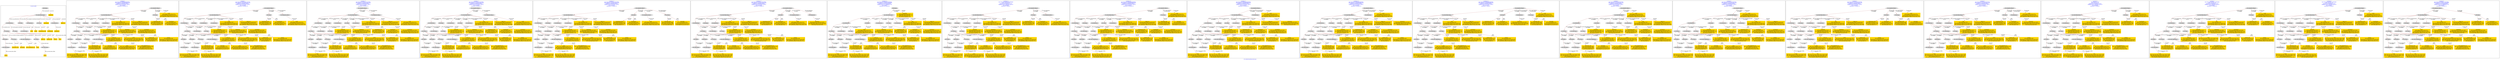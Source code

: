 digraph n0 {
fontcolor="blue"
remincross="true"
label="s15-s-detroit-institute-of-art.json"
subgraph cluster_0 {
label="1-correct model"
n2[style="filled",color="white",fillcolor="lightgray",label="E12_Production1"];
n3[style="filled",color="white",fillcolor="lightgray",label="E21_Person1"];
n4[style="filled",color="white",fillcolor="lightgray",label="E55_Type1"];
n5[style="filled",color="white",fillcolor="lightgray",label="E52_Time-Span3"];
n6[style="filled",color="white",fillcolor="lightgray",label="E69_Death1"];
n7[style="filled",color="white",fillcolor="lightgray",label="E74_Group1"];
n8[style="filled",color="white",fillcolor="lightgray",label="E82_Actor_Appellation1"];
n9[style="filled",color="white",fillcolor="lightgray",label="E67_Birth1"];
n10[shape="plaintext",style="filled",fillcolor="gold",label="artist_uri"];
n11[style="filled",color="white",fillcolor="lightgray",label="E22_Man-Made_Object1"];
n12[style="filled",color="white",fillcolor="lightgray",label="E35_Title1"];
n13[style="filled",color="white",fillcolor="lightgray",label="E8_Acquisition1"];
n14[style="filled",color="white",fillcolor="lightgray",label="E55_Type2"];
n15[shape="plaintext",style="filled",fillcolor="gold",label="provenance"];
n16[style="filled",color="white",fillcolor="lightgray",label="E54_Dimension1"];
n17[shape="plaintext",style="filled",fillcolor="gold",label="object_uri"];
n18[shape="plaintext",style="filled",fillcolor="gold",label="title"];
n19[style="filled",color="white",fillcolor="lightgray",label="E38_Image1"];
n20[shape="plaintext",style="filled",fillcolor="gold",label="imageURL"];
n21[style="filled",color="white",fillcolor="lightgray",label="E52_Time-Span1"];
n22[shape="plaintext",style="filled",fillcolor="gold",label="birth"];
n23[style="filled",color="white",fillcolor="lightgray",label="E52_Time-Span2"];
n24[shape="plaintext",style="filled",fillcolor="gold",label="death"];
n25[shape="plaintext",style="filled",fillcolor="gold",label="date"];
n26[shape="plaintext",style="filled",fillcolor="gold",label="dimensions"];
n27[shape="plaintext",style="filled",fillcolor="gold",label="medium_URI"];
n28[shape="plaintext",style="filled",fillcolor="gold",label="medium"];
n29[shape="plaintext",style="filled",fillcolor="gold",label="classification_URI"];
n30[shape="plaintext",style="filled",fillcolor="gold",label="classification"];
n31[shape="plaintext",style="filled",fillcolor="gold",label="nationality_URI"];
n32[shape="plaintext",style="filled",fillcolor="gold",label="nationality"];
n33[shape="plaintext",style="filled",fillcolor="gold",label="artist_appellation_uri"];
n34[shape="plaintext",style="filled",fillcolor="gold",label="name"];
n35[shape="plaintext",style="filled",fillcolor="gold",label="credit"];
}
subgraph cluster_1 {
label="candidate 0\nlink coherence:0.9090909090909091\nnode coherence:0.9354838709677419\nconfidence:0.509265551682407\nmapping score:0.5278794371796792\ncost:32.99939\n-precision:0.76-recall:0.76"
n37[style="filled",color="white",fillcolor="lightgray",label="E12_Production1"];
n38[style="filled",color="white",fillcolor="lightgray",label="E21_Person1"];
n39[style="filled",color="white",fillcolor="lightgray",label="E52_Time-Span2"];
n40[style="filled",color="white",fillcolor="lightgray",label="E55_Type1"];
n41[style="filled",color="white",fillcolor="lightgray",label="E67_Birth1"];
n42[style="filled",color="white",fillcolor="lightgray",label="E69_Death1"];
n43[style="filled",color="white",fillcolor="lightgray",label="E74_Group1"];
n44[style="filled",color="white",fillcolor="lightgray",label="E82_Actor_Appellation1"];
n45[style="filled",color="white",fillcolor="lightgray",label="E22_Man-Made_Object1"];
n46[style="filled",color="white",fillcolor="lightgray",label="E38_Image1"];
n47[style="filled",color="white",fillcolor="lightgray",label="E54_Dimension1"];
n48[style="filled",color="white",fillcolor="lightgray",label="E8_Acquisition1"];
n49[style="filled",color="white",fillcolor="lightgray",label="E33_Linguistic_Object2"];
n50[style="filled",color="white",fillcolor="lightgray",label="E55_Type2"];
n51[style="filled",color="white",fillcolor="lightgray",label="E52_Time-Span1"];
n52[style="filled",color="white",fillcolor="lightgray",label="E52_Time-Span3"];
n53[shape="plaintext",style="filled",fillcolor="gold",label="nationality_URI\n[E74_Group,classLink,0.669]\n[E55_Type,classLink,0.196]\n[E57_Material,classLink,0.093]\n[E74_Group,label,0.042]"];
n54[shape="plaintext",style="filled",fillcolor="gold",label="dimensions\n[E54_Dimension,P3_has_note,0.891]\n[E73_Information_Object,P3_has_note,0.037]\n[E22_Man-Made_Object,P3_has_note,0.037]\n[E38_Image,classLink,0.035]"];
n55[shape="plaintext",style="filled",fillcolor="gold",label="classification_URI\n[E55_Type,classLink,0.707]\n[E57_Material,classLink,0.139]\n[E74_Group,classLink,0.136]\n[E55_Type,label,0.017]"];
n56[shape="plaintext",style="filled",fillcolor="gold",label="classification\n[E55_Type,label,0.361]\n[E55_Type,classLink,0.271]\n[E31_Document,classLink,0.227]\n[E35_Title,label,0.141]"];
n57[shape="plaintext",style="filled",fillcolor="gold",label="date\n[E52_Time-Span,P82_at_some_time_within,0.509]\n[E52_Time-Span,P82a_begin_of_the_begin,0.305]\n[E52_Time-Span,P82b_end_of_the_end,0.125]\n[E33_Linguistic_Object,P3_has_note,0.061]"];
n58[shape="plaintext",style="filled",fillcolor="gold",label="imageURL\n[E38_Image,classLink,0.402]\n[E22_Man-Made_Object,classLink,0.266]\n[E39_Actor,classLink,0.214]\n[E21_Person,classLink,0.118]"];
n59[shape="plaintext",style="filled",fillcolor="gold",label="name\n[E82_Actor_Appellation,label,0.551]\n[E22_Man-Made_Object,classLink,0.231]\n[E73_Information_Object,P3_has_note,0.11]\n[E8_Acquisition,P3_has_note,0.109]"];
n60[shape="plaintext",style="filled",fillcolor="gold",label="provenance\n[E8_Acquisition,P3_has_note,0.283]\n[E33_Linguistic_Object,P3_has_note,0.275]\n[E73_Information_Object,P3_has_note,0.242]\n[E22_Man-Made_Object,P3_has_note,0.2]"];
n61[shape="plaintext",style="filled",fillcolor="gold",label="medium_URI\n[E57_Material,classLink,0.473]\n[E55_Type,classLink,0.403]\n[E74_Group,classLink,0.125]\n[E55_Type,label,0.0]"];
n62[shape="plaintext",style="filled",fillcolor="gold",label="artist_uri\n[E21_Person,classLink,0.498]\n[E82_Actor_Appellation,classLink,0.357]\n[E30_Right,P3_has_note,0.087]\n[E8_Acquisition,P3_has_note,0.057]"];
n63[shape="plaintext",style="filled",fillcolor="gold",label="title\n[E35_Title,label,0.282]\n[E73_Information_Object,P3_has_note,0.271]\n[E33_Linguistic_Object,P3_has_note,0.228]\n[E22_Man-Made_Object,P3_has_note,0.218]"];
n64[shape="plaintext",style="filled",fillcolor="gold",label="object_uri\n[E22_Man-Made_Object,classLink,0.841]\n[E54_Dimension,P3_has_note,0.057]\n[E33_Linguistic_Object,P3_has_note,0.053]\n[E73_Information_Object,P3_has_note,0.049]"];
n65[shape="plaintext",style="filled",fillcolor="gold",label="death\n[E52_Time-Span,P82b_end_of_the_end,0.376]\n[E52_Time-Span,P82_at_some_time_within,0.337]\n[E52_Time-Span,P82a_begin_of_the_begin,0.244]\n[E52_Time-Span,label,0.044]"];
n66[shape="plaintext",style="filled",fillcolor="gold",label="medium\n[E55_Type,label,0.508]\n[E29_Design_or_Procedure,P3_has_note,0.443]\n[E33_Linguistic_Object,P3_has_note,0.027]\n[E73_Information_Object,P3_has_note,0.022]"];
n67[shape="plaintext",style="filled",fillcolor="gold",label="nationality\n[E74_Group,label,0.574]\n[E74_Group,classLink,0.327]\n[E8_Acquisition,P3_has_note,0.053]\n[E30_Right,P3_has_note,0.047]"];
n68[shape="plaintext",style="filled",fillcolor="gold",label="birth\n[E52_Time-Span,P82a_begin_of_the_begin,0.529]\n[E52_Time-Span,P82_at_some_time_within,0.381]\n[E52_Time-Span,label,0.057]\n[E52_Time-Span,P82b_end_of_the_end,0.034]"];
n69[shape="plaintext",style="filled",fillcolor="gold",label="credit\n[E30_Right,P3_has_note,0.417]\n[E8_Acquisition,P3_has_note,0.356]\n[E33_Linguistic_Object,P3_has_note,0.125]\n[E73_Information_Object,P3_has_note,0.101]"];
n70[shape="plaintext",style="filled",fillcolor="gold",label="artist_appellation_uri\n[E82_Actor_Appellation,classLink,0.909]\n[E21_Person,classLink,0.07]\n[E30_Right,P3_has_note,0.013]\n[E8_Acquisition,P3_has_note,0.008]"];
}
subgraph cluster_2 {
label="candidate 1\nlink coherence:0.8823529411764706\nnode coherence:0.9354838709677419\nconfidence:0.509265551682407\nmapping score:0.5278794371796792\ncost:132.99939\n-precision:0.74-recall:0.76"
n72[style="filled",color="white",fillcolor="lightgray",label="E12_Production1"];
n73[style="filled",color="white",fillcolor="lightgray",label="E21_Person1"];
n74[style="filled",color="white",fillcolor="lightgray",label="E52_Time-Span2"];
n75[style="filled",color="white",fillcolor="lightgray",label="E55_Type1"];
n76[style="filled",color="white",fillcolor="lightgray",label="E67_Birth1"];
n77[style="filled",color="white",fillcolor="lightgray",label="E69_Death1"];
n78[style="filled",color="white",fillcolor="lightgray",label="E74_Group1"];
n79[style="filled",color="white",fillcolor="lightgray",label="E82_Actor_Appellation1"];
n80[style="filled",color="white",fillcolor="lightgray",label="E22_Man-Made_Object1"];
n81[style="filled",color="white",fillcolor="lightgray",label="E38_Image1"];
n82[style="filled",color="white",fillcolor="lightgray",label="E54_Dimension1"];
n83[style="filled",color="white",fillcolor="lightgray",label="E8_Acquisition1"];
n84[style="filled",color="white",fillcolor="lightgray",label="E33_Linguistic_Object2"];
n85[style="filled",color="white",fillcolor="lightgray",label="E55_Type2"];
n86[style="filled",color="white",fillcolor="lightgray",label="E52_Time-Span1"];
n87[style="filled",color="white",fillcolor="lightgray",label="E52_Time-Span3"];
n88[style="filled",color="white",fillcolor="lightgray",label="E33_Linguistic_Object1"];
n89[shape="plaintext",style="filled",fillcolor="gold",label="nationality_URI\n[E74_Group,classLink,0.669]\n[E55_Type,classLink,0.196]\n[E57_Material,classLink,0.093]\n[E74_Group,label,0.042]"];
n90[shape="plaintext",style="filled",fillcolor="gold",label="dimensions\n[E54_Dimension,P3_has_note,0.891]\n[E73_Information_Object,P3_has_note,0.037]\n[E22_Man-Made_Object,P3_has_note,0.037]\n[E38_Image,classLink,0.035]"];
n91[shape="plaintext",style="filled",fillcolor="gold",label="classification_URI\n[E55_Type,classLink,0.707]\n[E57_Material,classLink,0.139]\n[E74_Group,classLink,0.136]\n[E55_Type,label,0.017]"];
n92[shape="plaintext",style="filled",fillcolor="gold",label="classification\n[E55_Type,label,0.361]\n[E55_Type,classLink,0.271]\n[E31_Document,classLink,0.227]\n[E35_Title,label,0.141]"];
n93[shape="plaintext",style="filled",fillcolor="gold",label="date\n[E52_Time-Span,P82_at_some_time_within,0.509]\n[E52_Time-Span,P82a_begin_of_the_begin,0.305]\n[E52_Time-Span,P82b_end_of_the_end,0.125]\n[E33_Linguistic_Object,P3_has_note,0.061]"];
n94[shape="plaintext",style="filled",fillcolor="gold",label="imageURL\n[E38_Image,classLink,0.402]\n[E22_Man-Made_Object,classLink,0.266]\n[E39_Actor,classLink,0.214]\n[E21_Person,classLink,0.118]"];
n95[shape="plaintext",style="filled",fillcolor="gold",label="name\n[E82_Actor_Appellation,label,0.551]\n[E22_Man-Made_Object,classLink,0.231]\n[E73_Information_Object,P3_has_note,0.11]\n[E8_Acquisition,P3_has_note,0.109]"];
n96[shape="plaintext",style="filled",fillcolor="gold",label="provenance\n[E8_Acquisition,P3_has_note,0.283]\n[E33_Linguistic_Object,P3_has_note,0.275]\n[E73_Information_Object,P3_has_note,0.242]\n[E22_Man-Made_Object,P3_has_note,0.2]"];
n97[shape="plaintext",style="filled",fillcolor="gold",label="medium_URI\n[E57_Material,classLink,0.473]\n[E55_Type,classLink,0.403]\n[E74_Group,classLink,0.125]\n[E55_Type,label,0.0]"];
n98[shape="plaintext",style="filled",fillcolor="gold",label="artist_uri\n[E21_Person,classLink,0.498]\n[E82_Actor_Appellation,classLink,0.357]\n[E30_Right,P3_has_note,0.087]\n[E8_Acquisition,P3_has_note,0.057]"];
n99[shape="plaintext",style="filled",fillcolor="gold",label="title\n[E35_Title,label,0.282]\n[E73_Information_Object,P3_has_note,0.271]\n[E33_Linguistic_Object,P3_has_note,0.228]\n[E22_Man-Made_Object,P3_has_note,0.218]"];
n100[shape="plaintext",style="filled",fillcolor="gold",label="object_uri\n[E22_Man-Made_Object,classLink,0.841]\n[E54_Dimension,P3_has_note,0.057]\n[E33_Linguistic_Object,P3_has_note,0.053]\n[E73_Information_Object,P3_has_note,0.049]"];
n101[shape="plaintext",style="filled",fillcolor="gold",label="death\n[E52_Time-Span,P82b_end_of_the_end,0.376]\n[E52_Time-Span,P82_at_some_time_within,0.337]\n[E52_Time-Span,P82a_begin_of_the_begin,0.244]\n[E52_Time-Span,label,0.044]"];
n102[shape="plaintext",style="filled",fillcolor="gold",label="medium\n[E55_Type,label,0.508]\n[E29_Design_or_Procedure,P3_has_note,0.443]\n[E33_Linguistic_Object,P3_has_note,0.027]\n[E73_Information_Object,P3_has_note,0.022]"];
n103[shape="plaintext",style="filled",fillcolor="gold",label="credit\n[E30_Right,P3_has_note,0.417]\n[E8_Acquisition,P3_has_note,0.356]\n[E33_Linguistic_Object,P3_has_note,0.125]\n[E73_Information_Object,P3_has_note,0.101]"];
n104[shape="plaintext",style="filled",fillcolor="gold",label="nationality\n[E74_Group,label,0.574]\n[E74_Group,classLink,0.327]\n[E8_Acquisition,P3_has_note,0.053]\n[E30_Right,P3_has_note,0.047]"];
n105[shape="plaintext",style="filled",fillcolor="gold",label="birth\n[E52_Time-Span,P82a_begin_of_the_begin,0.529]\n[E52_Time-Span,P82_at_some_time_within,0.381]\n[E52_Time-Span,label,0.057]\n[E52_Time-Span,P82b_end_of_the_end,0.034]"];
n106[shape="plaintext",style="filled",fillcolor="gold",label="artist_appellation_uri\n[E82_Actor_Appellation,classLink,0.909]\n[E21_Person,classLink,0.07]\n[E30_Right,P3_has_note,0.013]\n[E8_Acquisition,P3_has_note,0.008]"];
}
subgraph cluster_3 {
label="candidate 10\nlink coherence:0.8529411764705882\nnode coherence:0.9354838709677419\nconfidence:0.509265551682407\nmapping score:0.5278794371796792\ncost:132.99938\n-precision:0.76-recall:0.79"
n108[style="filled",color="white",fillcolor="lightgray",label="E12_Production1"];
n109[style="filled",color="white",fillcolor="lightgray",label="E21_Person1"];
n110[style="filled",color="white",fillcolor="lightgray",label="E52_Time-Span2"];
n111[style="filled",color="white",fillcolor="lightgray",label="E55_Type1"];
n112[style="filled",color="white",fillcolor="lightgray",label="E67_Birth1"];
n113[style="filled",color="white",fillcolor="lightgray",label="E69_Death1"];
n114[style="filled",color="white",fillcolor="lightgray",label="E74_Group1"];
n115[style="filled",color="white",fillcolor="lightgray",label="E82_Actor_Appellation1"];
n116[style="filled",color="white",fillcolor="lightgray",label="E22_Man-Made_Object1"];
n117[style="filled",color="white",fillcolor="lightgray",label="E38_Image1"];
n118[style="filled",color="white",fillcolor="lightgray",label="E54_Dimension1"];
n119[style="filled",color="white",fillcolor="lightgray",label="E55_Type2"];
n120[style="filled",color="white",fillcolor="lightgray",label="E8_Acquisition1"];
n121[style="filled",color="white",fillcolor="lightgray",label="E33_Linguistic_Object2"];
n122[style="filled",color="white",fillcolor="lightgray",label="E52_Time-Span1"];
n123[style="filled",color="white",fillcolor="lightgray",label="E52_Time-Span3"];
n124[style="filled",color="white",fillcolor="lightgray",label="E33_Linguistic_Object1"];
n125[shape="plaintext",style="filled",fillcolor="gold",label="nationality_URI\n[E74_Group,classLink,0.669]\n[E55_Type,classLink,0.196]\n[E57_Material,classLink,0.093]\n[E74_Group,label,0.042]"];
n126[shape="plaintext",style="filled",fillcolor="gold",label="dimensions\n[E54_Dimension,P3_has_note,0.891]\n[E73_Information_Object,P3_has_note,0.037]\n[E22_Man-Made_Object,P3_has_note,0.037]\n[E38_Image,classLink,0.035]"];
n127[shape="plaintext",style="filled",fillcolor="gold",label="classification_URI\n[E55_Type,classLink,0.707]\n[E57_Material,classLink,0.139]\n[E74_Group,classLink,0.136]\n[E55_Type,label,0.017]"];
n128[shape="plaintext",style="filled",fillcolor="gold",label="classification\n[E55_Type,label,0.361]\n[E55_Type,classLink,0.271]\n[E31_Document,classLink,0.227]\n[E35_Title,label,0.141]"];
n129[shape="plaintext",style="filled",fillcolor="gold",label="date\n[E52_Time-Span,P82_at_some_time_within,0.509]\n[E52_Time-Span,P82a_begin_of_the_begin,0.305]\n[E52_Time-Span,P82b_end_of_the_end,0.125]\n[E33_Linguistic_Object,P3_has_note,0.061]"];
n130[shape="plaintext",style="filled",fillcolor="gold",label="imageURL\n[E38_Image,classLink,0.402]\n[E22_Man-Made_Object,classLink,0.266]\n[E39_Actor,classLink,0.214]\n[E21_Person,classLink,0.118]"];
n131[shape="plaintext",style="filled",fillcolor="gold",label="name\n[E82_Actor_Appellation,label,0.551]\n[E22_Man-Made_Object,classLink,0.231]\n[E73_Information_Object,P3_has_note,0.11]\n[E8_Acquisition,P3_has_note,0.109]"];
n132[shape="plaintext",style="filled",fillcolor="gold",label="provenance\n[E8_Acquisition,P3_has_note,0.283]\n[E33_Linguistic_Object,P3_has_note,0.275]\n[E73_Information_Object,P3_has_note,0.242]\n[E22_Man-Made_Object,P3_has_note,0.2]"];
n133[shape="plaintext",style="filled",fillcolor="gold",label="medium_URI\n[E57_Material,classLink,0.473]\n[E55_Type,classLink,0.403]\n[E74_Group,classLink,0.125]\n[E55_Type,label,0.0]"];
n134[shape="plaintext",style="filled",fillcolor="gold",label="artist_uri\n[E21_Person,classLink,0.498]\n[E82_Actor_Appellation,classLink,0.357]\n[E30_Right,P3_has_note,0.087]\n[E8_Acquisition,P3_has_note,0.057]"];
n135[shape="plaintext",style="filled",fillcolor="gold",label="title\n[E35_Title,label,0.282]\n[E73_Information_Object,P3_has_note,0.271]\n[E33_Linguistic_Object,P3_has_note,0.228]\n[E22_Man-Made_Object,P3_has_note,0.218]"];
n136[shape="plaintext",style="filled",fillcolor="gold",label="object_uri\n[E22_Man-Made_Object,classLink,0.841]\n[E54_Dimension,P3_has_note,0.057]\n[E33_Linguistic_Object,P3_has_note,0.053]\n[E73_Information_Object,P3_has_note,0.049]"];
n137[shape="plaintext",style="filled",fillcolor="gold",label="death\n[E52_Time-Span,P82b_end_of_the_end,0.376]\n[E52_Time-Span,P82_at_some_time_within,0.337]\n[E52_Time-Span,P82a_begin_of_the_begin,0.244]\n[E52_Time-Span,label,0.044]"];
n138[shape="plaintext",style="filled",fillcolor="gold",label="medium\n[E55_Type,label,0.508]\n[E29_Design_or_Procedure,P3_has_note,0.443]\n[E33_Linguistic_Object,P3_has_note,0.027]\n[E73_Information_Object,P3_has_note,0.022]"];
n139[shape="plaintext",style="filled",fillcolor="gold",label="credit\n[E30_Right,P3_has_note,0.417]\n[E8_Acquisition,P3_has_note,0.356]\n[E33_Linguistic_Object,P3_has_note,0.125]\n[E73_Information_Object,P3_has_note,0.101]"];
n140[shape="plaintext",style="filled",fillcolor="gold",label="nationality\n[E74_Group,label,0.574]\n[E74_Group,classLink,0.327]\n[E8_Acquisition,P3_has_note,0.053]\n[E30_Right,P3_has_note,0.047]"];
n141[shape="plaintext",style="filled",fillcolor="gold",label="birth\n[E52_Time-Span,P82a_begin_of_the_begin,0.529]\n[E52_Time-Span,P82_at_some_time_within,0.381]\n[E52_Time-Span,label,0.057]\n[E52_Time-Span,P82b_end_of_the_end,0.034]"];
n142[shape="plaintext",style="filled",fillcolor="gold",label="artist_appellation_uri\n[E82_Actor_Appellation,classLink,0.909]\n[E21_Person,classLink,0.07]\n[E30_Right,P3_has_note,0.013]\n[E8_Acquisition,P3_has_note,0.008]"];
}
subgraph cluster_4 {
label="candidate 11\nlink coherence:0.8529411764705882\nnode coherence:0.9354838709677419\nconfidence:0.509265551682407\nmapping score:0.5278794371796792\ncost:132.99939\n-precision:0.76-recall:0.79"
n144[style="filled",color="white",fillcolor="lightgray",label="E12_Production1"];
n145[style="filled",color="white",fillcolor="lightgray",label="E21_Person1"];
n146[style="filled",color="white",fillcolor="lightgray",label="E52_Time-Span2"];
n147[style="filled",color="white",fillcolor="lightgray",label="E55_Type1"];
n148[style="filled",color="white",fillcolor="lightgray",label="E67_Birth1"];
n149[style="filled",color="white",fillcolor="lightgray",label="E69_Death1"];
n150[style="filled",color="white",fillcolor="lightgray",label="E74_Group1"];
n151[style="filled",color="white",fillcolor="lightgray",label="E82_Actor_Appellation1"];
n152[style="filled",color="white",fillcolor="lightgray",label="E22_Man-Made_Object1"];
n153[style="filled",color="white",fillcolor="lightgray",label="E38_Image1"];
n154[style="filled",color="white",fillcolor="lightgray",label="E54_Dimension1"];
n155[style="filled",color="white",fillcolor="lightgray",label="E55_Type2"];
n156[style="filled",color="white",fillcolor="lightgray",label="E8_Acquisition1"];
n157[style="filled",color="white",fillcolor="lightgray",label="E33_Linguistic_Object1"];
n158[style="filled",color="white",fillcolor="lightgray",label="E52_Time-Span1"];
n159[style="filled",color="white",fillcolor="lightgray",label="E52_Time-Span3"];
n160[style="filled",color="white",fillcolor="lightgray",label="E33_Linguistic_Object2"];
n161[shape="plaintext",style="filled",fillcolor="gold",label="nationality_URI\n[E74_Group,classLink,0.669]\n[E55_Type,classLink,0.196]\n[E57_Material,classLink,0.093]\n[E74_Group,label,0.042]"];
n162[shape="plaintext",style="filled",fillcolor="gold",label="dimensions\n[E54_Dimension,P3_has_note,0.891]\n[E73_Information_Object,P3_has_note,0.037]\n[E22_Man-Made_Object,P3_has_note,0.037]\n[E38_Image,classLink,0.035]"];
n163[shape="plaintext",style="filled",fillcolor="gold",label="classification_URI\n[E55_Type,classLink,0.707]\n[E57_Material,classLink,0.139]\n[E74_Group,classLink,0.136]\n[E55_Type,label,0.017]"];
n164[shape="plaintext",style="filled",fillcolor="gold",label="classification\n[E55_Type,label,0.361]\n[E55_Type,classLink,0.271]\n[E31_Document,classLink,0.227]\n[E35_Title,label,0.141]"];
n165[shape="plaintext",style="filled",fillcolor="gold",label="date\n[E52_Time-Span,P82_at_some_time_within,0.509]\n[E52_Time-Span,P82a_begin_of_the_begin,0.305]\n[E52_Time-Span,P82b_end_of_the_end,0.125]\n[E33_Linguistic_Object,P3_has_note,0.061]"];
n166[shape="plaintext",style="filled",fillcolor="gold",label="imageURL\n[E38_Image,classLink,0.402]\n[E22_Man-Made_Object,classLink,0.266]\n[E39_Actor,classLink,0.214]\n[E21_Person,classLink,0.118]"];
n167[shape="plaintext",style="filled",fillcolor="gold",label="name\n[E82_Actor_Appellation,label,0.551]\n[E22_Man-Made_Object,classLink,0.231]\n[E73_Information_Object,P3_has_note,0.11]\n[E8_Acquisition,P3_has_note,0.109]"];
n168[shape="plaintext",style="filled",fillcolor="gold",label="provenance\n[E8_Acquisition,P3_has_note,0.283]\n[E33_Linguistic_Object,P3_has_note,0.275]\n[E73_Information_Object,P3_has_note,0.242]\n[E22_Man-Made_Object,P3_has_note,0.2]"];
n169[shape="plaintext",style="filled",fillcolor="gold",label="medium_URI\n[E57_Material,classLink,0.473]\n[E55_Type,classLink,0.403]\n[E74_Group,classLink,0.125]\n[E55_Type,label,0.0]"];
n170[shape="plaintext",style="filled",fillcolor="gold",label="artist_uri\n[E21_Person,classLink,0.498]\n[E82_Actor_Appellation,classLink,0.357]\n[E30_Right,P3_has_note,0.087]\n[E8_Acquisition,P3_has_note,0.057]"];
n171[shape="plaintext",style="filled",fillcolor="gold",label="title\n[E35_Title,label,0.282]\n[E73_Information_Object,P3_has_note,0.271]\n[E33_Linguistic_Object,P3_has_note,0.228]\n[E22_Man-Made_Object,P3_has_note,0.218]"];
n172[shape="plaintext",style="filled",fillcolor="gold",label="object_uri\n[E22_Man-Made_Object,classLink,0.841]\n[E54_Dimension,P3_has_note,0.057]\n[E33_Linguistic_Object,P3_has_note,0.053]\n[E73_Information_Object,P3_has_note,0.049]"];
n173[shape="plaintext",style="filled",fillcolor="gold",label="death\n[E52_Time-Span,P82b_end_of_the_end,0.376]\n[E52_Time-Span,P82_at_some_time_within,0.337]\n[E52_Time-Span,P82a_begin_of_the_begin,0.244]\n[E52_Time-Span,label,0.044]"];
n174[shape="plaintext",style="filled",fillcolor="gold",label="medium\n[E55_Type,label,0.508]\n[E29_Design_or_Procedure,P3_has_note,0.443]\n[E33_Linguistic_Object,P3_has_note,0.027]\n[E73_Information_Object,P3_has_note,0.022]"];
n175[shape="plaintext",style="filled",fillcolor="gold",label="nationality\n[E74_Group,label,0.574]\n[E74_Group,classLink,0.327]\n[E8_Acquisition,P3_has_note,0.053]\n[E30_Right,P3_has_note,0.047]"];
n176[shape="plaintext",style="filled",fillcolor="gold",label="birth\n[E52_Time-Span,P82a_begin_of_the_begin,0.529]\n[E52_Time-Span,P82_at_some_time_within,0.381]\n[E52_Time-Span,label,0.057]\n[E52_Time-Span,P82b_end_of_the_end,0.034]"];
n177[shape="plaintext",style="filled",fillcolor="gold",label="credit\n[E30_Right,P3_has_note,0.417]\n[E8_Acquisition,P3_has_note,0.356]\n[E33_Linguistic_Object,P3_has_note,0.125]\n[E73_Information_Object,P3_has_note,0.101]"];
n178[shape="plaintext",style="filled",fillcolor="gold",label="artist_appellation_uri\n[E82_Actor_Appellation,classLink,0.909]\n[E21_Person,classLink,0.07]\n[E30_Right,P3_has_note,0.013]\n[E8_Acquisition,P3_has_note,0.008]"];
}
subgraph cluster_5 {
label="candidate 12\nlink coherence:0.8529411764705882\nnode coherence:0.9354838709677419\nconfidence:0.509265551682407\nmapping score:0.5278794371796792\ncost:232.009422\n-precision:0.71-recall:0.73"
n180[style="filled",color="white",fillcolor="lightgray",label="E12_Production1"];
n181[style="filled",color="white",fillcolor="lightgray",label="E21_Person1"];
n182[style="filled",color="white",fillcolor="lightgray",label="E52_Time-Span2"];
n183[style="filled",color="white",fillcolor="lightgray",label="E55_Type1"];
n184[style="filled",color="white",fillcolor="lightgray",label="E67_Birth1"];
n185[style="filled",color="white",fillcolor="lightgray",label="E69_Death1"];
n186[style="filled",color="white",fillcolor="lightgray",label="E82_Actor_Appellation1"];
n187[style="filled",color="white",fillcolor="lightgray",label="E22_Man-Made_Object1"];
n188[style="filled",color="white",fillcolor="lightgray",label="E38_Image1"];
n189[style="filled",color="white",fillcolor="lightgray",label="E54_Dimension1"];
n190[style="filled",color="white",fillcolor="lightgray",label="E8_Acquisition1"];
n191[style="filled",color="white",fillcolor="lightgray",label="E33_Linguistic_Object2"];
n192[style="filled",color="white",fillcolor="lightgray",label="E55_Type2"];
n193[style="filled",color="white",fillcolor="lightgray",label="E52_Time-Span1"];
n194[style="filled",color="white",fillcolor="lightgray",label="E52_Time-Span3"];
n195[style="filled",color="white",fillcolor="lightgray",label="E33_Linguistic_Object1"];
n196[style="filled",color="white",fillcolor="lightgray",label="E74_Group1"];
n197[shape="plaintext",style="filled",fillcolor="gold",label="nationality_URI\n[E74_Group,classLink,0.669]\n[E55_Type,classLink,0.196]\n[E57_Material,classLink,0.093]\n[E74_Group,label,0.042]"];
n198[shape="plaintext",style="filled",fillcolor="gold",label="dimensions\n[E54_Dimension,P3_has_note,0.891]\n[E73_Information_Object,P3_has_note,0.037]\n[E22_Man-Made_Object,P3_has_note,0.037]\n[E38_Image,classLink,0.035]"];
n199[shape="plaintext",style="filled",fillcolor="gold",label="classification_URI\n[E55_Type,classLink,0.707]\n[E57_Material,classLink,0.139]\n[E74_Group,classLink,0.136]\n[E55_Type,label,0.017]"];
n200[shape="plaintext",style="filled",fillcolor="gold",label="classification\n[E55_Type,label,0.361]\n[E55_Type,classLink,0.271]\n[E31_Document,classLink,0.227]\n[E35_Title,label,0.141]"];
n201[shape="plaintext",style="filled",fillcolor="gold",label="date\n[E52_Time-Span,P82_at_some_time_within,0.509]\n[E52_Time-Span,P82a_begin_of_the_begin,0.305]\n[E52_Time-Span,P82b_end_of_the_end,0.125]\n[E33_Linguistic_Object,P3_has_note,0.061]"];
n202[shape="plaintext",style="filled",fillcolor="gold",label="imageURL\n[E38_Image,classLink,0.402]\n[E22_Man-Made_Object,classLink,0.266]\n[E39_Actor,classLink,0.214]\n[E21_Person,classLink,0.118]"];
n203[shape="plaintext",style="filled",fillcolor="gold",label="name\n[E82_Actor_Appellation,label,0.551]\n[E22_Man-Made_Object,classLink,0.231]\n[E73_Information_Object,P3_has_note,0.11]\n[E8_Acquisition,P3_has_note,0.109]"];
n204[shape="plaintext",style="filled",fillcolor="gold",label="provenance\n[E8_Acquisition,P3_has_note,0.283]\n[E33_Linguistic_Object,P3_has_note,0.275]\n[E73_Information_Object,P3_has_note,0.242]\n[E22_Man-Made_Object,P3_has_note,0.2]"];
n205[shape="plaintext",style="filled",fillcolor="gold",label="medium_URI\n[E57_Material,classLink,0.473]\n[E55_Type,classLink,0.403]\n[E74_Group,classLink,0.125]\n[E55_Type,label,0.0]"];
n206[shape="plaintext",style="filled",fillcolor="gold",label="artist_uri\n[E21_Person,classLink,0.498]\n[E82_Actor_Appellation,classLink,0.357]\n[E30_Right,P3_has_note,0.087]\n[E8_Acquisition,P3_has_note,0.057]"];
n207[shape="plaintext",style="filled",fillcolor="gold",label="title\n[E35_Title,label,0.282]\n[E73_Information_Object,P3_has_note,0.271]\n[E33_Linguistic_Object,P3_has_note,0.228]\n[E22_Man-Made_Object,P3_has_note,0.218]"];
n208[shape="plaintext",style="filled",fillcolor="gold",label="object_uri\n[E22_Man-Made_Object,classLink,0.841]\n[E54_Dimension,P3_has_note,0.057]\n[E33_Linguistic_Object,P3_has_note,0.053]\n[E73_Information_Object,P3_has_note,0.049]"];
n209[shape="plaintext",style="filled",fillcolor="gold",label="death\n[E52_Time-Span,P82b_end_of_the_end,0.376]\n[E52_Time-Span,P82_at_some_time_within,0.337]\n[E52_Time-Span,P82a_begin_of_the_begin,0.244]\n[E52_Time-Span,label,0.044]"];
n210[shape="plaintext",style="filled",fillcolor="gold",label="medium\n[E55_Type,label,0.508]\n[E29_Design_or_Procedure,P3_has_note,0.443]\n[E33_Linguistic_Object,P3_has_note,0.027]\n[E73_Information_Object,P3_has_note,0.022]"];
n211[shape="plaintext",style="filled",fillcolor="gold",label="credit\n[E30_Right,P3_has_note,0.417]\n[E8_Acquisition,P3_has_note,0.356]\n[E33_Linguistic_Object,P3_has_note,0.125]\n[E73_Information_Object,P3_has_note,0.101]"];
n212[shape="plaintext",style="filled",fillcolor="gold",label="nationality\n[E74_Group,label,0.574]\n[E74_Group,classLink,0.327]\n[E8_Acquisition,P3_has_note,0.053]\n[E30_Right,P3_has_note,0.047]"];
n213[shape="plaintext",style="filled",fillcolor="gold",label="birth\n[E52_Time-Span,P82a_begin_of_the_begin,0.529]\n[E52_Time-Span,P82_at_some_time_within,0.381]\n[E52_Time-Span,label,0.057]\n[E52_Time-Span,P82b_end_of_the_end,0.034]"];
n214[shape="plaintext",style="filled",fillcolor="gold",label="artist_appellation_uri\n[E82_Actor_Appellation,classLink,0.909]\n[E21_Person,classLink,0.07]\n[E30_Right,P3_has_note,0.013]\n[E8_Acquisition,P3_has_note,0.008]"];
}
subgraph cluster_6 {
label="candidate 13\nlink coherence:0.8529411764705882\nnode coherence:0.9354838709677419\nconfidence:0.509265551682407\nmapping score:0.5278794371796792\ncost:232.009442\n-precision:0.71-recall:0.73"
n216[style="filled",color="white",fillcolor="lightgray",label="E12_Production1"];
n217[style="filled",color="white",fillcolor="lightgray",label="E21_Person1"];
n218[style="filled",color="white",fillcolor="lightgray",label="E52_Time-Span2"];
n219[style="filled",color="white",fillcolor="lightgray",label="E55_Type1"];
n220[style="filled",color="white",fillcolor="lightgray",label="E67_Birth1"];
n221[style="filled",color="white",fillcolor="lightgray",label="E69_Death1"];
n222[style="filled",color="white",fillcolor="lightgray",label="E74_Group1"];
n223[style="filled",color="white",fillcolor="lightgray",label="E82_Actor_Appellation1"];
n224[style="filled",color="white",fillcolor="lightgray",label="E22_Man-Made_Object1"];
n225[style="filled",color="white",fillcolor="lightgray",label="E38_Image1"];
n226[style="filled",color="white",fillcolor="lightgray",label="E8_Acquisition1"];
n227[style="filled",color="white",fillcolor="lightgray",label="E33_Linguistic_Object2"];
n228[style="filled",color="white",fillcolor="lightgray",label="E55_Type2"];
n229[style="filled",color="white",fillcolor="lightgray",label="E52_Time-Span1"];
n230[style="filled",color="white",fillcolor="lightgray",label="E52_Time-Span3"];
n231[style="filled",color="white",fillcolor="lightgray",label="E33_Linguistic_Object1"];
n232[style="filled",color="white",fillcolor="lightgray",label="E54_Dimension1"];
n233[shape="plaintext",style="filled",fillcolor="gold",label="nationality_URI\n[E74_Group,classLink,0.669]\n[E55_Type,classLink,0.196]\n[E57_Material,classLink,0.093]\n[E74_Group,label,0.042]"];
n234[shape="plaintext",style="filled",fillcolor="gold",label="dimensions\n[E54_Dimension,P3_has_note,0.891]\n[E73_Information_Object,P3_has_note,0.037]\n[E22_Man-Made_Object,P3_has_note,0.037]\n[E38_Image,classLink,0.035]"];
n235[shape="plaintext",style="filled",fillcolor="gold",label="classification_URI\n[E55_Type,classLink,0.707]\n[E57_Material,classLink,0.139]\n[E74_Group,classLink,0.136]\n[E55_Type,label,0.017]"];
n236[shape="plaintext",style="filled",fillcolor="gold",label="classification\n[E55_Type,label,0.361]\n[E55_Type,classLink,0.271]\n[E31_Document,classLink,0.227]\n[E35_Title,label,0.141]"];
n237[shape="plaintext",style="filled",fillcolor="gold",label="date\n[E52_Time-Span,P82_at_some_time_within,0.509]\n[E52_Time-Span,P82a_begin_of_the_begin,0.305]\n[E52_Time-Span,P82b_end_of_the_end,0.125]\n[E33_Linguistic_Object,P3_has_note,0.061]"];
n238[shape="plaintext",style="filled",fillcolor="gold",label="imageURL\n[E38_Image,classLink,0.402]\n[E22_Man-Made_Object,classLink,0.266]\n[E39_Actor,classLink,0.214]\n[E21_Person,classLink,0.118]"];
n239[shape="plaintext",style="filled",fillcolor="gold",label="name\n[E82_Actor_Appellation,label,0.551]\n[E22_Man-Made_Object,classLink,0.231]\n[E73_Information_Object,P3_has_note,0.11]\n[E8_Acquisition,P3_has_note,0.109]"];
n240[shape="plaintext",style="filled",fillcolor="gold",label="provenance\n[E8_Acquisition,P3_has_note,0.283]\n[E33_Linguistic_Object,P3_has_note,0.275]\n[E73_Information_Object,P3_has_note,0.242]\n[E22_Man-Made_Object,P3_has_note,0.2]"];
n241[shape="plaintext",style="filled",fillcolor="gold",label="medium_URI\n[E57_Material,classLink,0.473]\n[E55_Type,classLink,0.403]\n[E74_Group,classLink,0.125]\n[E55_Type,label,0.0]"];
n242[shape="plaintext",style="filled",fillcolor="gold",label="artist_uri\n[E21_Person,classLink,0.498]\n[E82_Actor_Appellation,classLink,0.357]\n[E30_Right,P3_has_note,0.087]\n[E8_Acquisition,P3_has_note,0.057]"];
n243[shape="plaintext",style="filled",fillcolor="gold",label="title\n[E35_Title,label,0.282]\n[E73_Information_Object,P3_has_note,0.271]\n[E33_Linguistic_Object,P3_has_note,0.228]\n[E22_Man-Made_Object,P3_has_note,0.218]"];
n244[shape="plaintext",style="filled",fillcolor="gold",label="object_uri\n[E22_Man-Made_Object,classLink,0.841]\n[E54_Dimension,P3_has_note,0.057]\n[E33_Linguistic_Object,P3_has_note,0.053]\n[E73_Information_Object,P3_has_note,0.049]"];
n245[shape="plaintext",style="filled",fillcolor="gold",label="death\n[E52_Time-Span,P82b_end_of_the_end,0.376]\n[E52_Time-Span,P82_at_some_time_within,0.337]\n[E52_Time-Span,P82a_begin_of_the_begin,0.244]\n[E52_Time-Span,label,0.044]"];
n246[shape="plaintext",style="filled",fillcolor="gold",label="medium\n[E55_Type,label,0.508]\n[E29_Design_or_Procedure,P3_has_note,0.443]\n[E33_Linguistic_Object,P3_has_note,0.027]\n[E73_Information_Object,P3_has_note,0.022]"];
n247[shape="plaintext",style="filled",fillcolor="gold",label="credit\n[E30_Right,P3_has_note,0.417]\n[E8_Acquisition,P3_has_note,0.356]\n[E33_Linguistic_Object,P3_has_note,0.125]\n[E73_Information_Object,P3_has_note,0.101]"];
n248[shape="plaintext",style="filled",fillcolor="gold",label="nationality\n[E74_Group,label,0.574]\n[E74_Group,classLink,0.327]\n[E8_Acquisition,P3_has_note,0.053]\n[E30_Right,P3_has_note,0.047]"];
n249[shape="plaintext",style="filled",fillcolor="gold",label="birth\n[E52_Time-Span,P82a_begin_of_the_begin,0.529]\n[E52_Time-Span,P82_at_some_time_within,0.381]\n[E52_Time-Span,label,0.057]\n[E52_Time-Span,P82b_end_of_the_end,0.034]"];
n250[shape="plaintext",style="filled",fillcolor="gold",label="artist_appellation_uri\n[E82_Actor_Appellation,classLink,0.909]\n[E21_Person,classLink,0.07]\n[E30_Right,P3_has_note,0.013]\n[E8_Acquisition,P3_has_note,0.008]"];
}
subgraph cluster_7 {
label="candidate 14\nlink coherence:0.8484848484848485\nnode coherence:0.8709677419354839\nconfidence:0.525516065667963\nmapping score:0.5117908988307786\ncost:32.99937\n-precision:0.82-recall:0.82"
n252[style="filled",color="white",fillcolor="lightgray",label="E12_Production1"];
n253[style="filled",color="white",fillcolor="lightgray",label="E21_Person1"];
n254[style="filled",color="white",fillcolor="lightgray",label="E52_Time-Span2"];
n255[style="filled",color="white",fillcolor="lightgray",label="E55_Type1"];
n256[style="filled",color="white",fillcolor="lightgray",label="E67_Birth1"];
n257[style="filled",color="white",fillcolor="lightgray",label="E69_Death1"];
n258[style="filled",color="white",fillcolor="lightgray",label="E74_Group1"];
n259[style="filled",color="white",fillcolor="lightgray",label="E82_Actor_Appellation1"];
n260[style="filled",color="white",fillcolor="lightgray",label="E22_Man-Made_Object1"];
n261[style="filled",color="white",fillcolor="lightgray",label="E30_Right1"];
n262[style="filled",color="white",fillcolor="lightgray",label="E54_Dimension1"];
n263[style="filled",color="white",fillcolor="lightgray",label="E55_Type2"];
n264[style="filled",color="white",fillcolor="lightgray",label="E8_Acquisition1"];
n265[style="filled",color="white",fillcolor="lightgray",label="E38_Image1"];
n266[style="filled",color="white",fillcolor="lightgray",label="E52_Time-Span1"];
n267[style="filled",color="white",fillcolor="lightgray",label="E52_Time-Span3"];
n268[shape="plaintext",style="filled",fillcolor="gold",label="nationality_URI\n[E74_Group,classLink,0.669]\n[E55_Type,classLink,0.196]\n[E57_Material,classLink,0.093]\n[E74_Group,label,0.042]"];
n269[shape="plaintext",style="filled",fillcolor="gold",label="dimensions\n[E54_Dimension,P3_has_note,0.891]\n[E73_Information_Object,P3_has_note,0.037]\n[E22_Man-Made_Object,P3_has_note,0.037]\n[E38_Image,classLink,0.035]"];
n270[shape="plaintext",style="filled",fillcolor="gold",label="classification_URI\n[E55_Type,classLink,0.707]\n[E57_Material,classLink,0.139]\n[E74_Group,classLink,0.136]\n[E55_Type,label,0.017]"];
n271[shape="plaintext",style="filled",fillcolor="gold",label="classification\n[E55_Type,label,0.361]\n[E55_Type,classLink,0.271]\n[E31_Document,classLink,0.227]\n[E35_Title,label,0.141]"];
n272[shape="plaintext",style="filled",fillcolor="gold",label="date\n[E52_Time-Span,P82_at_some_time_within,0.509]\n[E52_Time-Span,P82a_begin_of_the_begin,0.305]\n[E52_Time-Span,P82b_end_of_the_end,0.125]\n[E33_Linguistic_Object,P3_has_note,0.061]"];
n273[shape="plaintext",style="filled",fillcolor="gold",label="imageURL\n[E38_Image,classLink,0.402]\n[E22_Man-Made_Object,classLink,0.266]\n[E39_Actor,classLink,0.214]\n[E21_Person,classLink,0.118]"];
n274[shape="plaintext",style="filled",fillcolor="gold",label="name\n[E82_Actor_Appellation,label,0.551]\n[E22_Man-Made_Object,classLink,0.231]\n[E73_Information_Object,P3_has_note,0.11]\n[E8_Acquisition,P3_has_note,0.109]"];
n275[shape="plaintext",style="filled",fillcolor="gold",label="provenance\n[E8_Acquisition,P3_has_note,0.283]\n[E33_Linguistic_Object,P3_has_note,0.275]\n[E73_Information_Object,P3_has_note,0.242]\n[E22_Man-Made_Object,P3_has_note,0.2]"];
n276[shape="plaintext",style="filled",fillcolor="gold",label="medium_URI\n[E57_Material,classLink,0.473]\n[E55_Type,classLink,0.403]\n[E74_Group,classLink,0.125]\n[E55_Type,label,0.0]"];
n277[shape="plaintext",style="filled",fillcolor="gold",label="credit\n[E30_Right,P3_has_note,0.417]\n[E8_Acquisition,P3_has_note,0.356]\n[E33_Linguistic_Object,P3_has_note,0.125]\n[E73_Information_Object,P3_has_note,0.101]"];
n278[shape="plaintext",style="filled",fillcolor="gold",label="artist_uri\n[E21_Person,classLink,0.498]\n[E82_Actor_Appellation,classLink,0.357]\n[E30_Right,P3_has_note,0.087]\n[E8_Acquisition,P3_has_note,0.057]"];
n279[shape="plaintext",style="filled",fillcolor="gold",label="title\n[E35_Title,label,0.282]\n[E73_Information_Object,P3_has_note,0.271]\n[E33_Linguistic_Object,P3_has_note,0.228]\n[E22_Man-Made_Object,P3_has_note,0.218]"];
n280[shape="plaintext",style="filled",fillcolor="gold",label="object_uri\n[E22_Man-Made_Object,classLink,0.841]\n[E54_Dimension,P3_has_note,0.057]\n[E33_Linguistic_Object,P3_has_note,0.053]\n[E73_Information_Object,P3_has_note,0.049]"];
n281[shape="plaintext",style="filled",fillcolor="gold",label="death\n[E52_Time-Span,P82b_end_of_the_end,0.376]\n[E52_Time-Span,P82_at_some_time_within,0.337]\n[E52_Time-Span,P82a_begin_of_the_begin,0.244]\n[E52_Time-Span,label,0.044]"];
n282[shape="plaintext",style="filled",fillcolor="gold",label="medium\n[E55_Type,label,0.508]\n[E29_Design_or_Procedure,P3_has_note,0.443]\n[E33_Linguistic_Object,P3_has_note,0.027]\n[E73_Information_Object,P3_has_note,0.022]"];
n283[shape="plaintext",style="filled",fillcolor="gold",label="nationality\n[E74_Group,label,0.574]\n[E74_Group,classLink,0.327]\n[E8_Acquisition,P3_has_note,0.053]\n[E30_Right,P3_has_note,0.047]"];
n284[shape="plaintext",style="filled",fillcolor="gold",label="birth\n[E52_Time-Span,P82a_begin_of_the_begin,0.529]\n[E52_Time-Span,P82_at_some_time_within,0.381]\n[E52_Time-Span,label,0.057]\n[E52_Time-Span,P82b_end_of_the_end,0.034]"];
n285[shape="plaintext",style="filled",fillcolor="gold",label="artist_appellation_uri\n[E82_Actor_Appellation,classLink,0.909]\n[E21_Person,classLink,0.07]\n[E30_Right,P3_has_note,0.013]\n[E8_Acquisition,P3_has_note,0.008]"];
}
subgraph cluster_8 {
label="candidate 15\nlink coherence:0.8484848484848485\nnode coherence:0.9\nconfidence:0.5174978010118737\nmapping score:0.5280548225595135\ncost:230.99944\n-precision:0.7-recall:0.7"
n287[style="filled",color="white",fillcolor="lightgray",label="E12_Production1"];
n288[style="filled",color="white",fillcolor="lightgray",label="E21_Person1"];
n289[style="filled",color="white",fillcolor="lightgray",label="E55_Type1"];
n290[style="filled",color="white",fillcolor="lightgray",label="E67_Birth1"];
n291[style="filled",color="white",fillcolor="lightgray",label="E69_Death1"];
n292[style="filled",color="white",fillcolor="lightgray",label="E74_Group1"];
n293[style="filled",color="white",fillcolor="lightgray",label="E82_Actor_Appellation1"];
n294[style="filled",color="white",fillcolor="lightgray",label="E22_Man-Made_Object1"];
n295[style="filled",color="white",fillcolor="lightgray",label="E38_Image1"];
n296[style="filled",color="white",fillcolor="lightgray",label="E54_Dimension1"];
n297[style="filled",color="white",fillcolor="lightgray",label="E8_Acquisition1"];
n298[style="filled",color="white",fillcolor="lightgray",label="E33_Linguistic_Object2"];
n299[style="filled",color="white",fillcolor="lightgray",label="E55_Type2"];
n300[style="filled",color="white",fillcolor="lightgray",label="E52_Time-Span1"];
n301[style="filled",color="white",fillcolor="lightgray",label="E52_Time-Span3"];
n302[style="filled",color="white",fillcolor="lightgray",label="E33_Linguistic_Object1"];
n303[shape="plaintext",style="filled",fillcolor="gold",label="nationality_URI\n[E74_Group,classLink,0.669]\n[E55_Type,classLink,0.196]\n[E57_Material,classLink,0.093]\n[E74_Group,label,0.042]"];
n304[shape="plaintext",style="filled",fillcolor="gold",label="dimensions\n[E54_Dimension,P3_has_note,0.891]\n[E73_Information_Object,P3_has_note,0.037]\n[E22_Man-Made_Object,P3_has_note,0.037]\n[E38_Image,classLink,0.035]"];
n305[shape="plaintext",style="filled",fillcolor="gold",label="classification_URI\n[E55_Type,classLink,0.707]\n[E57_Material,classLink,0.139]\n[E74_Group,classLink,0.136]\n[E55_Type,label,0.017]"];
n306[shape="plaintext",style="filled",fillcolor="gold",label="classification\n[E55_Type,label,0.361]\n[E55_Type,classLink,0.271]\n[E31_Document,classLink,0.227]\n[E35_Title,label,0.141]"];
n307[shape="plaintext",style="filled",fillcolor="gold",label="date\n[E52_Time-Span,P82_at_some_time_within,0.509]\n[E52_Time-Span,P82a_begin_of_the_begin,0.305]\n[E52_Time-Span,P82b_end_of_the_end,0.125]\n[E33_Linguistic_Object,P3_has_note,0.061]"];
n308[shape="plaintext",style="filled",fillcolor="gold",label="imageURL\n[E38_Image,classLink,0.402]\n[E22_Man-Made_Object,classLink,0.266]\n[E39_Actor,classLink,0.214]\n[E21_Person,classLink,0.118]"];
n309[shape="plaintext",style="filled",fillcolor="gold",label="name\n[E82_Actor_Appellation,label,0.551]\n[E22_Man-Made_Object,classLink,0.231]\n[E73_Information_Object,P3_has_note,0.11]\n[E8_Acquisition,P3_has_note,0.109]"];
n310[shape="plaintext",style="filled",fillcolor="gold",label="provenance\n[E8_Acquisition,P3_has_note,0.283]\n[E33_Linguistic_Object,P3_has_note,0.275]\n[E73_Information_Object,P3_has_note,0.242]\n[E22_Man-Made_Object,P3_has_note,0.2]"];
n311[shape="plaintext",style="filled",fillcolor="gold",label="medium_URI\n[E57_Material,classLink,0.473]\n[E55_Type,classLink,0.403]\n[E74_Group,classLink,0.125]\n[E55_Type,label,0.0]"];
n312[shape="plaintext",style="filled",fillcolor="gold",label="artist_uri\n[E21_Person,classLink,0.498]\n[E82_Actor_Appellation,classLink,0.357]\n[E30_Right,P3_has_note,0.087]\n[E8_Acquisition,P3_has_note,0.057]"];
n313[shape="plaintext",style="filled",fillcolor="gold",label="title\n[E35_Title,label,0.282]\n[E73_Information_Object,P3_has_note,0.271]\n[E33_Linguistic_Object,P3_has_note,0.228]\n[E22_Man-Made_Object,P3_has_note,0.218]"];
n314[shape="plaintext",style="filled",fillcolor="gold",label="object_uri\n[E22_Man-Made_Object,classLink,0.841]\n[E54_Dimension,P3_has_note,0.057]\n[E33_Linguistic_Object,P3_has_note,0.053]\n[E73_Information_Object,P3_has_note,0.049]"];
n315[shape="plaintext",style="filled",fillcolor="gold",label="medium\n[E55_Type,label,0.508]\n[E29_Design_or_Procedure,P3_has_note,0.443]\n[E33_Linguistic_Object,P3_has_note,0.027]\n[E73_Information_Object,P3_has_note,0.022]"];
n316[shape="plaintext",style="filled",fillcolor="gold",label="credit\n[E30_Right,P3_has_note,0.417]\n[E8_Acquisition,P3_has_note,0.356]\n[E33_Linguistic_Object,P3_has_note,0.125]\n[E73_Information_Object,P3_has_note,0.101]"];
n317[shape="plaintext",style="filled",fillcolor="gold",label="nationality\n[E74_Group,label,0.574]\n[E74_Group,classLink,0.327]\n[E8_Acquisition,P3_has_note,0.053]\n[E30_Right,P3_has_note,0.047]"];
n318[shape="plaintext",style="filled",fillcolor="gold",label="birth\n[E52_Time-Span,P82a_begin_of_the_begin,0.529]\n[E52_Time-Span,P82_at_some_time_within,0.381]\n[E52_Time-Span,label,0.057]\n[E52_Time-Span,P82b_end_of_the_end,0.034]"];
n319[shape="plaintext",style="filled",fillcolor="gold",label="death\n[E52_Time-Span,P82b_end_of_the_end,0.376]\n[E52_Time-Span,P82_at_some_time_within,0.337]\n[E52_Time-Span,P82a_begin_of_the_begin,0.244]\n[E52_Time-Span,label,0.044]"];
n320[shape="plaintext",style="filled",fillcolor="gold",label="artist_appellation_uri\n[E82_Actor_Appellation,classLink,0.909]\n[E21_Person,classLink,0.07]\n[E30_Right,P3_has_note,0.013]\n[E8_Acquisition,P3_has_note,0.008]"];
}
subgraph cluster_9 {
label="candidate 16\nlink coherence:0.8484848484848485\nnode coherence:0.9354838709677419\nconfidence:0.509265551682407\nmapping score:0.5278794371796792\ncost:132.009412\n-precision:0.76-recall:0.76"
n322[style="filled",color="white",fillcolor="lightgray",label="E12_Production1"];
n323[style="filled",color="white",fillcolor="lightgray",label="E21_Person1"];
n324[style="filled",color="white",fillcolor="lightgray",label="E52_Time-Span2"];
n325[style="filled",color="white",fillcolor="lightgray",label="E55_Type1"];
n326[style="filled",color="white",fillcolor="lightgray",label="E67_Birth1"];
n327[style="filled",color="white",fillcolor="lightgray",label="E69_Death1"];
n328[style="filled",color="white",fillcolor="lightgray",label="E82_Actor_Appellation1"];
n329[style="filled",color="white",fillcolor="lightgray",label="E22_Man-Made_Object1"];
n330[style="filled",color="white",fillcolor="lightgray",label="E38_Image1"];
n331[style="filled",color="white",fillcolor="lightgray",label="E54_Dimension1"];
n332[style="filled",color="white",fillcolor="lightgray",label="E55_Type2"];
n333[style="filled",color="white",fillcolor="lightgray",label="E8_Acquisition1"];
n334[style="filled",color="white",fillcolor="lightgray",label="E33_Linguistic_Object2"];
n335[style="filled",color="white",fillcolor="lightgray",label="E52_Time-Span1"];
n336[style="filled",color="white",fillcolor="lightgray",label="E52_Time-Span3"];
n337[style="filled",color="white",fillcolor="lightgray",label="E74_Group1"];
n338[shape="plaintext",style="filled",fillcolor="gold",label="nationality_URI\n[E74_Group,classLink,0.669]\n[E55_Type,classLink,0.196]\n[E57_Material,classLink,0.093]\n[E74_Group,label,0.042]"];
n339[shape="plaintext",style="filled",fillcolor="gold",label="dimensions\n[E54_Dimension,P3_has_note,0.891]\n[E73_Information_Object,P3_has_note,0.037]\n[E22_Man-Made_Object,P3_has_note,0.037]\n[E38_Image,classLink,0.035]"];
n340[shape="plaintext",style="filled",fillcolor="gold",label="classification_URI\n[E55_Type,classLink,0.707]\n[E57_Material,classLink,0.139]\n[E74_Group,classLink,0.136]\n[E55_Type,label,0.017]"];
n341[shape="plaintext",style="filled",fillcolor="gold",label="classification\n[E55_Type,label,0.361]\n[E55_Type,classLink,0.271]\n[E31_Document,classLink,0.227]\n[E35_Title,label,0.141]"];
n342[shape="plaintext",style="filled",fillcolor="gold",label="date\n[E52_Time-Span,P82_at_some_time_within,0.509]\n[E52_Time-Span,P82a_begin_of_the_begin,0.305]\n[E52_Time-Span,P82b_end_of_the_end,0.125]\n[E33_Linguistic_Object,P3_has_note,0.061]"];
n343[shape="plaintext",style="filled",fillcolor="gold",label="imageURL\n[E38_Image,classLink,0.402]\n[E22_Man-Made_Object,classLink,0.266]\n[E39_Actor,classLink,0.214]\n[E21_Person,classLink,0.118]"];
n344[shape="plaintext",style="filled",fillcolor="gold",label="name\n[E82_Actor_Appellation,label,0.551]\n[E22_Man-Made_Object,classLink,0.231]\n[E73_Information_Object,P3_has_note,0.11]\n[E8_Acquisition,P3_has_note,0.109]"];
n345[shape="plaintext",style="filled",fillcolor="gold",label="provenance\n[E8_Acquisition,P3_has_note,0.283]\n[E33_Linguistic_Object,P3_has_note,0.275]\n[E73_Information_Object,P3_has_note,0.242]\n[E22_Man-Made_Object,P3_has_note,0.2]"];
n346[shape="plaintext",style="filled",fillcolor="gold",label="medium_URI\n[E57_Material,classLink,0.473]\n[E55_Type,classLink,0.403]\n[E74_Group,classLink,0.125]\n[E55_Type,label,0.0]"];
n347[shape="plaintext",style="filled",fillcolor="gold",label="artist_uri\n[E21_Person,classLink,0.498]\n[E82_Actor_Appellation,classLink,0.357]\n[E30_Right,P3_has_note,0.087]\n[E8_Acquisition,P3_has_note,0.057]"];
n348[shape="plaintext",style="filled",fillcolor="gold",label="title\n[E35_Title,label,0.282]\n[E73_Information_Object,P3_has_note,0.271]\n[E33_Linguistic_Object,P3_has_note,0.228]\n[E22_Man-Made_Object,P3_has_note,0.218]"];
n349[shape="plaintext",style="filled",fillcolor="gold",label="object_uri\n[E22_Man-Made_Object,classLink,0.841]\n[E54_Dimension,P3_has_note,0.057]\n[E33_Linguistic_Object,P3_has_note,0.053]\n[E73_Information_Object,P3_has_note,0.049]"];
n350[shape="plaintext",style="filled",fillcolor="gold",label="death\n[E52_Time-Span,P82b_end_of_the_end,0.376]\n[E52_Time-Span,P82_at_some_time_within,0.337]\n[E52_Time-Span,P82a_begin_of_the_begin,0.244]\n[E52_Time-Span,label,0.044]"];
n351[shape="plaintext",style="filled",fillcolor="gold",label="medium\n[E55_Type,label,0.508]\n[E29_Design_or_Procedure,P3_has_note,0.443]\n[E33_Linguistic_Object,P3_has_note,0.027]\n[E73_Information_Object,P3_has_note,0.022]"];
n352[shape="plaintext",style="filled",fillcolor="gold",label="nationality\n[E74_Group,label,0.574]\n[E74_Group,classLink,0.327]\n[E8_Acquisition,P3_has_note,0.053]\n[E30_Right,P3_has_note,0.047]"];
n353[shape="plaintext",style="filled",fillcolor="gold",label="birth\n[E52_Time-Span,P82a_begin_of_the_begin,0.529]\n[E52_Time-Span,P82_at_some_time_within,0.381]\n[E52_Time-Span,label,0.057]\n[E52_Time-Span,P82b_end_of_the_end,0.034]"];
n354[shape="plaintext",style="filled",fillcolor="gold",label="credit\n[E30_Right,P3_has_note,0.417]\n[E8_Acquisition,P3_has_note,0.356]\n[E33_Linguistic_Object,P3_has_note,0.125]\n[E73_Information_Object,P3_has_note,0.101]"];
n355[shape="plaintext",style="filled",fillcolor="gold",label="artist_appellation_uri\n[E82_Actor_Appellation,classLink,0.909]\n[E21_Person,classLink,0.07]\n[E30_Right,P3_has_note,0.013]\n[E8_Acquisition,P3_has_note,0.008]"];
}
subgraph cluster_10 {
label="candidate 17\nlink coherence:0.8484848484848485\nnode coherence:0.9354838709677419\nconfidence:0.509265551682407\nmapping score:0.5278794371796792\ncost:132.009432\n-precision:0.76-recall:0.76"
n357[style="filled",color="white",fillcolor="lightgray",label="E12_Production1"];
n358[style="filled",color="white",fillcolor="lightgray",label="E21_Person1"];
n359[style="filled",color="white",fillcolor="lightgray",label="E52_Time-Span2"];
n360[style="filled",color="white",fillcolor="lightgray",label="E55_Type1"];
n361[style="filled",color="white",fillcolor="lightgray",label="E67_Birth1"];
n362[style="filled",color="white",fillcolor="lightgray",label="E69_Death1"];
n363[style="filled",color="white",fillcolor="lightgray",label="E74_Group1"];
n364[style="filled",color="white",fillcolor="lightgray",label="E82_Actor_Appellation1"];
n365[style="filled",color="white",fillcolor="lightgray",label="E22_Man-Made_Object1"];
n366[style="filled",color="white",fillcolor="lightgray",label="E38_Image1"];
n367[style="filled",color="white",fillcolor="lightgray",label="E55_Type2"];
n368[style="filled",color="white",fillcolor="lightgray",label="E8_Acquisition1"];
n369[style="filled",color="white",fillcolor="lightgray",label="E33_Linguistic_Object2"];
n370[style="filled",color="white",fillcolor="lightgray",label="E52_Time-Span1"];
n371[style="filled",color="white",fillcolor="lightgray",label="E52_Time-Span3"];
n372[style="filled",color="white",fillcolor="lightgray",label="E54_Dimension1"];
n373[shape="plaintext",style="filled",fillcolor="gold",label="nationality_URI\n[E74_Group,classLink,0.669]\n[E55_Type,classLink,0.196]\n[E57_Material,classLink,0.093]\n[E74_Group,label,0.042]"];
n374[shape="plaintext",style="filled",fillcolor="gold",label="dimensions\n[E54_Dimension,P3_has_note,0.891]\n[E73_Information_Object,P3_has_note,0.037]\n[E22_Man-Made_Object,P3_has_note,0.037]\n[E38_Image,classLink,0.035]"];
n375[shape="plaintext",style="filled",fillcolor="gold",label="classification_URI\n[E55_Type,classLink,0.707]\n[E57_Material,classLink,0.139]\n[E74_Group,classLink,0.136]\n[E55_Type,label,0.017]"];
n376[shape="plaintext",style="filled",fillcolor="gold",label="classification\n[E55_Type,label,0.361]\n[E55_Type,classLink,0.271]\n[E31_Document,classLink,0.227]\n[E35_Title,label,0.141]"];
n377[shape="plaintext",style="filled",fillcolor="gold",label="date\n[E52_Time-Span,P82_at_some_time_within,0.509]\n[E52_Time-Span,P82a_begin_of_the_begin,0.305]\n[E52_Time-Span,P82b_end_of_the_end,0.125]\n[E33_Linguistic_Object,P3_has_note,0.061]"];
n378[shape="plaintext",style="filled",fillcolor="gold",label="imageURL\n[E38_Image,classLink,0.402]\n[E22_Man-Made_Object,classLink,0.266]\n[E39_Actor,classLink,0.214]\n[E21_Person,classLink,0.118]"];
n379[shape="plaintext",style="filled",fillcolor="gold",label="name\n[E82_Actor_Appellation,label,0.551]\n[E22_Man-Made_Object,classLink,0.231]\n[E73_Information_Object,P3_has_note,0.11]\n[E8_Acquisition,P3_has_note,0.109]"];
n380[shape="plaintext",style="filled",fillcolor="gold",label="provenance\n[E8_Acquisition,P3_has_note,0.283]\n[E33_Linguistic_Object,P3_has_note,0.275]\n[E73_Information_Object,P3_has_note,0.242]\n[E22_Man-Made_Object,P3_has_note,0.2]"];
n381[shape="plaintext",style="filled",fillcolor="gold",label="medium_URI\n[E57_Material,classLink,0.473]\n[E55_Type,classLink,0.403]\n[E74_Group,classLink,0.125]\n[E55_Type,label,0.0]"];
n382[shape="plaintext",style="filled",fillcolor="gold",label="artist_uri\n[E21_Person,classLink,0.498]\n[E82_Actor_Appellation,classLink,0.357]\n[E30_Right,P3_has_note,0.087]\n[E8_Acquisition,P3_has_note,0.057]"];
n383[shape="plaintext",style="filled",fillcolor="gold",label="title\n[E35_Title,label,0.282]\n[E73_Information_Object,P3_has_note,0.271]\n[E33_Linguistic_Object,P3_has_note,0.228]\n[E22_Man-Made_Object,P3_has_note,0.218]"];
n384[shape="plaintext",style="filled",fillcolor="gold",label="object_uri\n[E22_Man-Made_Object,classLink,0.841]\n[E54_Dimension,P3_has_note,0.057]\n[E33_Linguistic_Object,P3_has_note,0.053]\n[E73_Information_Object,P3_has_note,0.049]"];
n385[shape="plaintext",style="filled",fillcolor="gold",label="death\n[E52_Time-Span,P82b_end_of_the_end,0.376]\n[E52_Time-Span,P82_at_some_time_within,0.337]\n[E52_Time-Span,P82a_begin_of_the_begin,0.244]\n[E52_Time-Span,label,0.044]"];
n386[shape="plaintext",style="filled",fillcolor="gold",label="medium\n[E55_Type,label,0.508]\n[E29_Design_or_Procedure,P3_has_note,0.443]\n[E33_Linguistic_Object,P3_has_note,0.027]\n[E73_Information_Object,P3_has_note,0.022]"];
n387[shape="plaintext",style="filled",fillcolor="gold",label="nationality\n[E74_Group,label,0.574]\n[E74_Group,classLink,0.327]\n[E8_Acquisition,P3_has_note,0.053]\n[E30_Right,P3_has_note,0.047]"];
n388[shape="plaintext",style="filled",fillcolor="gold",label="birth\n[E52_Time-Span,P82a_begin_of_the_begin,0.529]\n[E52_Time-Span,P82_at_some_time_within,0.381]\n[E52_Time-Span,label,0.057]\n[E52_Time-Span,P82b_end_of_the_end,0.034]"];
n389[shape="plaintext",style="filled",fillcolor="gold",label="credit\n[E30_Right,P3_has_note,0.417]\n[E8_Acquisition,P3_has_note,0.356]\n[E33_Linguistic_Object,P3_has_note,0.125]\n[E73_Information_Object,P3_has_note,0.101]"];
n390[shape="plaintext",style="filled",fillcolor="gold",label="artist_appellation_uri\n[E82_Actor_Appellation,classLink,0.909]\n[E21_Person,classLink,0.07]\n[E30_Right,P3_has_note,0.013]\n[E8_Acquisition,P3_has_note,0.008]"];
}
subgraph cluster_11 {
label="candidate 18\nlink coherence:0.8484848484848485\nnode coherence:0.9354838709677419\nconfidence:0.509265551682407\nmapping score:0.5278794371796792\ncost:132.009442\n-precision:0.76-recall:0.76"
n392[style="filled",color="white",fillcolor="lightgray",label="E12_Production1"];
n393[style="filled",color="white",fillcolor="lightgray",label="E21_Person1"];
n394[style="filled",color="white",fillcolor="lightgray",label="E52_Time-Span2"];
n395[style="filled",color="white",fillcolor="lightgray",label="E55_Type1"];
n396[style="filled",color="white",fillcolor="lightgray",label="E67_Birth1"];
n397[style="filled",color="white",fillcolor="lightgray",label="E69_Death1"];
n398[style="filled",color="white",fillcolor="lightgray",label="E74_Group1"];
n399[style="filled",color="white",fillcolor="lightgray",label="E82_Actor_Appellation1"];
n400[style="filled",color="white",fillcolor="lightgray",label="E22_Man-Made_Object1"];
n401[style="filled",color="white",fillcolor="lightgray",label="E38_Image1"];
n402[style="filled",color="white",fillcolor="lightgray",label="E55_Type2"];
n403[style="filled",color="white",fillcolor="lightgray",label="E8_Acquisition1"];
n404[style="filled",color="white",fillcolor="lightgray",label="E33_Linguistic_Object1"];
n405[style="filled",color="white",fillcolor="lightgray",label="E52_Time-Span1"];
n406[style="filled",color="white",fillcolor="lightgray",label="E52_Time-Span3"];
n407[style="filled",color="white",fillcolor="lightgray",label="E54_Dimension1"];
n408[shape="plaintext",style="filled",fillcolor="gold",label="nationality_URI\n[E74_Group,classLink,0.669]\n[E55_Type,classLink,0.196]\n[E57_Material,classLink,0.093]\n[E74_Group,label,0.042]"];
n409[shape="plaintext",style="filled",fillcolor="gold",label="dimensions\n[E54_Dimension,P3_has_note,0.891]\n[E73_Information_Object,P3_has_note,0.037]\n[E22_Man-Made_Object,P3_has_note,0.037]\n[E38_Image,classLink,0.035]"];
n410[shape="plaintext",style="filled",fillcolor="gold",label="classification_URI\n[E55_Type,classLink,0.707]\n[E57_Material,classLink,0.139]\n[E74_Group,classLink,0.136]\n[E55_Type,label,0.017]"];
n411[shape="plaintext",style="filled",fillcolor="gold",label="classification\n[E55_Type,label,0.361]\n[E55_Type,classLink,0.271]\n[E31_Document,classLink,0.227]\n[E35_Title,label,0.141]"];
n412[shape="plaintext",style="filled",fillcolor="gold",label="date\n[E52_Time-Span,P82_at_some_time_within,0.509]\n[E52_Time-Span,P82a_begin_of_the_begin,0.305]\n[E52_Time-Span,P82b_end_of_the_end,0.125]\n[E33_Linguistic_Object,P3_has_note,0.061]"];
n413[shape="plaintext",style="filled",fillcolor="gold",label="imageURL\n[E38_Image,classLink,0.402]\n[E22_Man-Made_Object,classLink,0.266]\n[E39_Actor,classLink,0.214]\n[E21_Person,classLink,0.118]"];
n414[shape="plaintext",style="filled",fillcolor="gold",label="name\n[E82_Actor_Appellation,label,0.551]\n[E22_Man-Made_Object,classLink,0.231]\n[E73_Information_Object,P3_has_note,0.11]\n[E8_Acquisition,P3_has_note,0.109]"];
n415[shape="plaintext",style="filled",fillcolor="gold",label="provenance\n[E8_Acquisition,P3_has_note,0.283]\n[E33_Linguistic_Object,P3_has_note,0.275]\n[E73_Information_Object,P3_has_note,0.242]\n[E22_Man-Made_Object,P3_has_note,0.2]"];
n416[shape="plaintext",style="filled",fillcolor="gold",label="medium_URI\n[E57_Material,classLink,0.473]\n[E55_Type,classLink,0.403]\n[E74_Group,classLink,0.125]\n[E55_Type,label,0.0]"];
n417[shape="plaintext",style="filled",fillcolor="gold",label="artist_uri\n[E21_Person,classLink,0.498]\n[E82_Actor_Appellation,classLink,0.357]\n[E30_Right,P3_has_note,0.087]\n[E8_Acquisition,P3_has_note,0.057]"];
n418[shape="plaintext",style="filled",fillcolor="gold",label="title\n[E35_Title,label,0.282]\n[E73_Information_Object,P3_has_note,0.271]\n[E33_Linguistic_Object,P3_has_note,0.228]\n[E22_Man-Made_Object,P3_has_note,0.218]"];
n419[shape="plaintext",style="filled",fillcolor="gold",label="object_uri\n[E22_Man-Made_Object,classLink,0.841]\n[E54_Dimension,P3_has_note,0.057]\n[E33_Linguistic_Object,P3_has_note,0.053]\n[E73_Information_Object,P3_has_note,0.049]"];
n420[shape="plaintext",style="filled",fillcolor="gold",label="death\n[E52_Time-Span,P82b_end_of_the_end,0.376]\n[E52_Time-Span,P82_at_some_time_within,0.337]\n[E52_Time-Span,P82a_begin_of_the_begin,0.244]\n[E52_Time-Span,label,0.044]"];
n421[shape="plaintext",style="filled",fillcolor="gold",label="medium\n[E55_Type,label,0.508]\n[E29_Design_or_Procedure,P3_has_note,0.443]\n[E33_Linguistic_Object,P3_has_note,0.027]\n[E73_Information_Object,P3_has_note,0.022]"];
n422[shape="plaintext",style="filled",fillcolor="gold",label="credit\n[E30_Right,P3_has_note,0.417]\n[E8_Acquisition,P3_has_note,0.356]\n[E33_Linguistic_Object,P3_has_note,0.125]\n[E73_Information_Object,P3_has_note,0.101]"];
n423[shape="plaintext",style="filled",fillcolor="gold",label="nationality\n[E74_Group,label,0.574]\n[E74_Group,classLink,0.327]\n[E8_Acquisition,P3_has_note,0.053]\n[E30_Right,P3_has_note,0.047]"];
n424[shape="plaintext",style="filled",fillcolor="gold",label="birth\n[E52_Time-Span,P82a_begin_of_the_begin,0.529]\n[E52_Time-Span,P82_at_some_time_within,0.381]\n[E52_Time-Span,label,0.057]\n[E52_Time-Span,P82b_end_of_the_end,0.034]"];
n425[shape="plaintext",style="filled",fillcolor="gold",label="artist_appellation_uri\n[E82_Actor_Appellation,classLink,0.909]\n[E21_Person,classLink,0.07]\n[E30_Right,P3_has_note,0.013]\n[E8_Acquisition,P3_has_note,0.008]"];
}
subgraph cluster_12 {
label="candidate 19\nlink coherence:0.8484848484848485\nnode coherence:0.9354838709677419\nconfidence:0.509265551682407\nmapping score:0.5278794371796792\ncost:231.019474\n-precision:0.7-recall:0.7"
n427[style="filled",color="white",fillcolor="lightgray",label="E12_Production1"];
n428[style="filled",color="white",fillcolor="lightgray",label="E21_Person1"];
n429[style="filled",color="white",fillcolor="lightgray",label="E52_Time-Span2"];
n430[style="filled",color="white",fillcolor="lightgray",label="E55_Type1"];
n431[style="filled",color="white",fillcolor="lightgray",label="E67_Birth1"];
n432[style="filled",color="white",fillcolor="lightgray",label="E69_Death1"];
n433[style="filled",color="white",fillcolor="lightgray",label="E82_Actor_Appellation1"];
n434[style="filled",color="white",fillcolor="lightgray",label="E22_Man-Made_Object1"];
n435[style="filled",color="white",fillcolor="lightgray",label="E38_Image1"];
n436[style="filled",color="white",fillcolor="lightgray",label="E8_Acquisition1"];
n437[style="filled",color="white",fillcolor="lightgray",label="E33_Linguistic_Object2"];
n438[style="filled",color="white",fillcolor="lightgray",label="E55_Type2"];
n439[style="filled",color="white",fillcolor="lightgray",label="E52_Time-Span1"];
n440[style="filled",color="white",fillcolor="lightgray",label="E52_Time-Span3"];
n441[style="filled",color="white",fillcolor="lightgray",label="E54_Dimension1"];
n442[style="filled",color="white",fillcolor="lightgray",label="E74_Group1"];
n443[shape="plaintext",style="filled",fillcolor="gold",label="nationality_URI\n[E74_Group,classLink,0.669]\n[E55_Type,classLink,0.196]\n[E57_Material,classLink,0.093]\n[E74_Group,label,0.042]"];
n444[shape="plaintext",style="filled",fillcolor="gold",label="dimensions\n[E54_Dimension,P3_has_note,0.891]\n[E73_Information_Object,P3_has_note,0.037]\n[E22_Man-Made_Object,P3_has_note,0.037]\n[E38_Image,classLink,0.035]"];
n445[shape="plaintext",style="filled",fillcolor="gold",label="classification_URI\n[E55_Type,classLink,0.707]\n[E57_Material,classLink,0.139]\n[E74_Group,classLink,0.136]\n[E55_Type,label,0.017]"];
n446[shape="plaintext",style="filled",fillcolor="gold",label="classification\n[E55_Type,label,0.361]\n[E55_Type,classLink,0.271]\n[E31_Document,classLink,0.227]\n[E35_Title,label,0.141]"];
n447[shape="plaintext",style="filled",fillcolor="gold",label="date\n[E52_Time-Span,P82_at_some_time_within,0.509]\n[E52_Time-Span,P82a_begin_of_the_begin,0.305]\n[E52_Time-Span,P82b_end_of_the_end,0.125]\n[E33_Linguistic_Object,P3_has_note,0.061]"];
n448[shape="plaintext",style="filled",fillcolor="gold",label="imageURL\n[E38_Image,classLink,0.402]\n[E22_Man-Made_Object,classLink,0.266]\n[E39_Actor,classLink,0.214]\n[E21_Person,classLink,0.118]"];
n449[shape="plaintext",style="filled",fillcolor="gold",label="name\n[E82_Actor_Appellation,label,0.551]\n[E22_Man-Made_Object,classLink,0.231]\n[E73_Information_Object,P3_has_note,0.11]\n[E8_Acquisition,P3_has_note,0.109]"];
n450[shape="plaintext",style="filled",fillcolor="gold",label="provenance\n[E8_Acquisition,P3_has_note,0.283]\n[E33_Linguistic_Object,P3_has_note,0.275]\n[E73_Information_Object,P3_has_note,0.242]\n[E22_Man-Made_Object,P3_has_note,0.2]"];
n451[shape="plaintext",style="filled",fillcolor="gold",label="medium_URI\n[E57_Material,classLink,0.473]\n[E55_Type,classLink,0.403]\n[E74_Group,classLink,0.125]\n[E55_Type,label,0.0]"];
n452[shape="plaintext",style="filled",fillcolor="gold",label="artist_uri\n[E21_Person,classLink,0.498]\n[E82_Actor_Appellation,classLink,0.357]\n[E30_Right,P3_has_note,0.087]\n[E8_Acquisition,P3_has_note,0.057]"];
n453[shape="plaintext",style="filled",fillcolor="gold",label="title\n[E35_Title,label,0.282]\n[E73_Information_Object,P3_has_note,0.271]\n[E33_Linguistic_Object,P3_has_note,0.228]\n[E22_Man-Made_Object,P3_has_note,0.218]"];
n454[shape="plaintext",style="filled",fillcolor="gold",label="object_uri\n[E22_Man-Made_Object,classLink,0.841]\n[E54_Dimension,P3_has_note,0.057]\n[E33_Linguistic_Object,P3_has_note,0.053]\n[E73_Information_Object,P3_has_note,0.049]"];
n455[shape="plaintext",style="filled",fillcolor="gold",label="death\n[E52_Time-Span,P82b_end_of_the_end,0.376]\n[E52_Time-Span,P82_at_some_time_within,0.337]\n[E52_Time-Span,P82a_begin_of_the_begin,0.244]\n[E52_Time-Span,label,0.044]"];
n456[shape="plaintext",style="filled",fillcolor="gold",label="medium\n[E55_Type,label,0.508]\n[E29_Design_or_Procedure,P3_has_note,0.443]\n[E33_Linguistic_Object,P3_has_note,0.027]\n[E73_Information_Object,P3_has_note,0.022]"];
n457[shape="plaintext",style="filled",fillcolor="gold",label="nationality\n[E74_Group,label,0.574]\n[E74_Group,classLink,0.327]\n[E8_Acquisition,P3_has_note,0.053]\n[E30_Right,P3_has_note,0.047]"];
n458[shape="plaintext",style="filled",fillcolor="gold",label="birth\n[E52_Time-Span,P82a_begin_of_the_begin,0.529]\n[E52_Time-Span,P82_at_some_time_within,0.381]\n[E52_Time-Span,label,0.057]\n[E52_Time-Span,P82b_end_of_the_end,0.034]"];
n459[shape="plaintext",style="filled",fillcolor="gold",label="credit\n[E30_Right,P3_has_note,0.417]\n[E8_Acquisition,P3_has_note,0.356]\n[E33_Linguistic_Object,P3_has_note,0.125]\n[E73_Information_Object,P3_has_note,0.101]"];
n460[shape="plaintext",style="filled",fillcolor="gold",label="artist_appellation_uri\n[E82_Actor_Appellation,classLink,0.909]\n[E21_Person,classLink,0.07]\n[E30_Right,P3_has_note,0.013]\n[E8_Acquisition,P3_has_note,0.008]"];
}
subgraph cluster_13 {
label="candidate 2\nlink coherence:0.8787878787878788\nnode coherence:0.9354838709677419\nconfidence:0.509265551682407\nmapping score:0.5278794371796792\ncost:32.99938\n-precision:0.79-recall:0.79"
n462[style="filled",color="white",fillcolor="lightgray",label="E12_Production1"];
n463[style="filled",color="white",fillcolor="lightgray",label="E21_Person1"];
n464[style="filled",color="white",fillcolor="lightgray",label="E52_Time-Span2"];
n465[style="filled",color="white",fillcolor="lightgray",label="E55_Type1"];
n466[style="filled",color="white",fillcolor="lightgray",label="E67_Birth1"];
n467[style="filled",color="white",fillcolor="lightgray",label="E69_Death1"];
n468[style="filled",color="white",fillcolor="lightgray",label="E74_Group1"];
n469[style="filled",color="white",fillcolor="lightgray",label="E82_Actor_Appellation1"];
n470[style="filled",color="white",fillcolor="lightgray",label="E22_Man-Made_Object1"];
n471[style="filled",color="white",fillcolor="lightgray",label="E38_Image1"];
n472[style="filled",color="white",fillcolor="lightgray",label="E54_Dimension1"];
n473[style="filled",color="white",fillcolor="lightgray",label="E55_Type2"];
n474[style="filled",color="white",fillcolor="lightgray",label="E8_Acquisition1"];
n475[style="filled",color="white",fillcolor="lightgray",label="E33_Linguistic_Object2"];
n476[style="filled",color="white",fillcolor="lightgray",label="E52_Time-Span1"];
n477[style="filled",color="white",fillcolor="lightgray",label="E52_Time-Span3"];
n478[shape="plaintext",style="filled",fillcolor="gold",label="nationality_URI\n[E74_Group,classLink,0.669]\n[E55_Type,classLink,0.196]\n[E57_Material,classLink,0.093]\n[E74_Group,label,0.042]"];
n479[shape="plaintext",style="filled",fillcolor="gold",label="dimensions\n[E54_Dimension,P3_has_note,0.891]\n[E73_Information_Object,P3_has_note,0.037]\n[E22_Man-Made_Object,P3_has_note,0.037]\n[E38_Image,classLink,0.035]"];
n480[shape="plaintext",style="filled",fillcolor="gold",label="classification_URI\n[E55_Type,classLink,0.707]\n[E57_Material,classLink,0.139]\n[E74_Group,classLink,0.136]\n[E55_Type,label,0.017]"];
n481[shape="plaintext",style="filled",fillcolor="gold",label="classification\n[E55_Type,label,0.361]\n[E55_Type,classLink,0.271]\n[E31_Document,classLink,0.227]\n[E35_Title,label,0.141]"];
n482[shape="plaintext",style="filled",fillcolor="gold",label="date\n[E52_Time-Span,P82_at_some_time_within,0.509]\n[E52_Time-Span,P82a_begin_of_the_begin,0.305]\n[E52_Time-Span,P82b_end_of_the_end,0.125]\n[E33_Linguistic_Object,P3_has_note,0.061]"];
n483[shape="plaintext",style="filled",fillcolor="gold",label="imageURL\n[E38_Image,classLink,0.402]\n[E22_Man-Made_Object,classLink,0.266]\n[E39_Actor,classLink,0.214]\n[E21_Person,classLink,0.118]"];
n484[shape="plaintext",style="filled",fillcolor="gold",label="name\n[E82_Actor_Appellation,label,0.551]\n[E22_Man-Made_Object,classLink,0.231]\n[E73_Information_Object,P3_has_note,0.11]\n[E8_Acquisition,P3_has_note,0.109]"];
n485[shape="plaintext",style="filled",fillcolor="gold",label="provenance\n[E8_Acquisition,P3_has_note,0.283]\n[E33_Linguistic_Object,P3_has_note,0.275]\n[E73_Information_Object,P3_has_note,0.242]\n[E22_Man-Made_Object,P3_has_note,0.2]"];
n486[shape="plaintext",style="filled",fillcolor="gold",label="medium_URI\n[E57_Material,classLink,0.473]\n[E55_Type,classLink,0.403]\n[E74_Group,classLink,0.125]\n[E55_Type,label,0.0]"];
n487[shape="plaintext",style="filled",fillcolor="gold",label="artist_uri\n[E21_Person,classLink,0.498]\n[E82_Actor_Appellation,classLink,0.357]\n[E30_Right,P3_has_note,0.087]\n[E8_Acquisition,P3_has_note,0.057]"];
n488[shape="plaintext",style="filled",fillcolor="gold",label="title\n[E35_Title,label,0.282]\n[E73_Information_Object,P3_has_note,0.271]\n[E33_Linguistic_Object,P3_has_note,0.228]\n[E22_Man-Made_Object,P3_has_note,0.218]"];
n489[shape="plaintext",style="filled",fillcolor="gold",label="object_uri\n[E22_Man-Made_Object,classLink,0.841]\n[E54_Dimension,P3_has_note,0.057]\n[E33_Linguistic_Object,P3_has_note,0.053]\n[E73_Information_Object,P3_has_note,0.049]"];
n490[shape="plaintext",style="filled",fillcolor="gold",label="death\n[E52_Time-Span,P82b_end_of_the_end,0.376]\n[E52_Time-Span,P82_at_some_time_within,0.337]\n[E52_Time-Span,P82a_begin_of_the_begin,0.244]\n[E52_Time-Span,label,0.044]"];
n491[shape="plaintext",style="filled",fillcolor="gold",label="medium\n[E55_Type,label,0.508]\n[E29_Design_or_Procedure,P3_has_note,0.443]\n[E33_Linguistic_Object,P3_has_note,0.027]\n[E73_Information_Object,P3_has_note,0.022]"];
n492[shape="plaintext",style="filled",fillcolor="gold",label="nationality\n[E74_Group,label,0.574]\n[E74_Group,classLink,0.327]\n[E8_Acquisition,P3_has_note,0.053]\n[E30_Right,P3_has_note,0.047]"];
n493[shape="plaintext",style="filled",fillcolor="gold",label="birth\n[E52_Time-Span,P82a_begin_of_the_begin,0.529]\n[E52_Time-Span,P82_at_some_time_within,0.381]\n[E52_Time-Span,label,0.057]\n[E52_Time-Span,P82b_end_of_the_end,0.034]"];
n494[shape="plaintext",style="filled",fillcolor="gold",label="credit\n[E30_Right,P3_has_note,0.417]\n[E8_Acquisition,P3_has_note,0.356]\n[E33_Linguistic_Object,P3_has_note,0.125]\n[E73_Information_Object,P3_has_note,0.101]"];
n495[shape="plaintext",style="filled",fillcolor="gold",label="artist_appellation_uri\n[E82_Actor_Appellation,classLink,0.909]\n[E21_Person,classLink,0.07]\n[E30_Right,P3_has_note,0.013]\n[E8_Acquisition,P3_has_note,0.008]"];
}
subgraph cluster_14 {
label="candidate 3\nlink coherence:0.8787878787878788\nnode coherence:0.9354838709677419\nconfidence:0.509265551682407\nmapping score:0.5278794371796792\ncost:32.99939\n-precision:0.79-recall:0.79"
n497[style="filled",color="white",fillcolor="lightgray",label="E12_Production1"];
n498[style="filled",color="white",fillcolor="lightgray",label="E21_Person1"];
n499[style="filled",color="white",fillcolor="lightgray",label="E52_Time-Span2"];
n500[style="filled",color="white",fillcolor="lightgray",label="E55_Type1"];
n501[style="filled",color="white",fillcolor="lightgray",label="E67_Birth1"];
n502[style="filled",color="white",fillcolor="lightgray",label="E69_Death1"];
n503[style="filled",color="white",fillcolor="lightgray",label="E74_Group1"];
n504[style="filled",color="white",fillcolor="lightgray",label="E82_Actor_Appellation1"];
n505[style="filled",color="white",fillcolor="lightgray",label="E22_Man-Made_Object1"];
n506[style="filled",color="white",fillcolor="lightgray",label="E38_Image1"];
n507[style="filled",color="white",fillcolor="lightgray",label="E54_Dimension1"];
n508[style="filled",color="white",fillcolor="lightgray",label="E55_Type2"];
n509[style="filled",color="white",fillcolor="lightgray",label="E8_Acquisition1"];
n510[style="filled",color="white",fillcolor="lightgray",label="E33_Linguistic_Object1"];
n511[style="filled",color="white",fillcolor="lightgray",label="E52_Time-Span1"];
n512[style="filled",color="white",fillcolor="lightgray",label="E52_Time-Span3"];
n513[shape="plaintext",style="filled",fillcolor="gold",label="nationality_URI\n[E74_Group,classLink,0.669]\n[E55_Type,classLink,0.196]\n[E57_Material,classLink,0.093]\n[E74_Group,label,0.042]"];
n514[shape="plaintext",style="filled",fillcolor="gold",label="dimensions\n[E54_Dimension,P3_has_note,0.891]\n[E73_Information_Object,P3_has_note,0.037]\n[E22_Man-Made_Object,P3_has_note,0.037]\n[E38_Image,classLink,0.035]"];
n515[shape="plaintext",style="filled",fillcolor="gold",label="classification_URI\n[E55_Type,classLink,0.707]\n[E57_Material,classLink,0.139]\n[E74_Group,classLink,0.136]\n[E55_Type,label,0.017]"];
n516[shape="plaintext",style="filled",fillcolor="gold",label="classification\n[E55_Type,label,0.361]\n[E55_Type,classLink,0.271]\n[E31_Document,classLink,0.227]\n[E35_Title,label,0.141]"];
n517[shape="plaintext",style="filled",fillcolor="gold",label="date\n[E52_Time-Span,P82_at_some_time_within,0.509]\n[E52_Time-Span,P82a_begin_of_the_begin,0.305]\n[E52_Time-Span,P82b_end_of_the_end,0.125]\n[E33_Linguistic_Object,P3_has_note,0.061]"];
n518[shape="plaintext",style="filled",fillcolor="gold",label="imageURL\n[E38_Image,classLink,0.402]\n[E22_Man-Made_Object,classLink,0.266]\n[E39_Actor,classLink,0.214]\n[E21_Person,classLink,0.118]"];
n519[shape="plaintext",style="filled",fillcolor="gold",label="name\n[E82_Actor_Appellation,label,0.551]\n[E22_Man-Made_Object,classLink,0.231]\n[E73_Information_Object,P3_has_note,0.11]\n[E8_Acquisition,P3_has_note,0.109]"];
n520[shape="plaintext",style="filled",fillcolor="gold",label="provenance\n[E8_Acquisition,P3_has_note,0.283]\n[E33_Linguistic_Object,P3_has_note,0.275]\n[E73_Information_Object,P3_has_note,0.242]\n[E22_Man-Made_Object,P3_has_note,0.2]"];
n521[shape="plaintext",style="filled",fillcolor="gold",label="medium_URI\n[E57_Material,classLink,0.473]\n[E55_Type,classLink,0.403]\n[E74_Group,classLink,0.125]\n[E55_Type,label,0.0]"];
n522[shape="plaintext",style="filled",fillcolor="gold",label="artist_uri\n[E21_Person,classLink,0.498]\n[E82_Actor_Appellation,classLink,0.357]\n[E30_Right,P3_has_note,0.087]\n[E8_Acquisition,P3_has_note,0.057]"];
n523[shape="plaintext",style="filled",fillcolor="gold",label="title\n[E35_Title,label,0.282]\n[E73_Information_Object,P3_has_note,0.271]\n[E33_Linguistic_Object,P3_has_note,0.228]\n[E22_Man-Made_Object,P3_has_note,0.218]"];
n524[shape="plaintext",style="filled",fillcolor="gold",label="object_uri\n[E22_Man-Made_Object,classLink,0.841]\n[E54_Dimension,P3_has_note,0.057]\n[E33_Linguistic_Object,P3_has_note,0.053]\n[E73_Information_Object,P3_has_note,0.049]"];
n525[shape="plaintext",style="filled",fillcolor="gold",label="death\n[E52_Time-Span,P82b_end_of_the_end,0.376]\n[E52_Time-Span,P82_at_some_time_within,0.337]\n[E52_Time-Span,P82a_begin_of_the_begin,0.244]\n[E52_Time-Span,label,0.044]"];
n526[shape="plaintext",style="filled",fillcolor="gold",label="medium\n[E55_Type,label,0.508]\n[E29_Design_or_Procedure,P3_has_note,0.443]\n[E33_Linguistic_Object,P3_has_note,0.027]\n[E73_Information_Object,P3_has_note,0.022]"];
n527[shape="plaintext",style="filled",fillcolor="gold",label="credit\n[E30_Right,P3_has_note,0.417]\n[E8_Acquisition,P3_has_note,0.356]\n[E33_Linguistic_Object,P3_has_note,0.125]\n[E73_Information_Object,P3_has_note,0.101]"];
n528[shape="plaintext",style="filled",fillcolor="gold",label="nationality\n[E74_Group,label,0.574]\n[E74_Group,classLink,0.327]\n[E8_Acquisition,P3_has_note,0.053]\n[E30_Right,P3_has_note,0.047]"];
n529[shape="plaintext",style="filled",fillcolor="gold",label="birth\n[E52_Time-Span,P82a_begin_of_the_begin,0.529]\n[E52_Time-Span,P82_at_some_time_within,0.381]\n[E52_Time-Span,label,0.057]\n[E52_Time-Span,P82b_end_of_the_end,0.034]"];
n530[shape="plaintext",style="filled",fillcolor="gold",label="artist_appellation_uri\n[E82_Actor_Appellation,classLink,0.909]\n[E21_Person,classLink,0.07]\n[E30_Right,P3_has_note,0.013]\n[E8_Acquisition,P3_has_note,0.008]"];
}
subgraph cluster_15 {
label="candidate 4\nlink coherence:0.8787878787878788\nnode coherence:0.9354838709677419\nconfidence:0.509265551682407\nmapping score:0.5278794371796792\ncost:132.009422\n-precision:0.73-recall:0.73"
n532[style="filled",color="white",fillcolor="lightgray",label="E12_Production1"];
n533[style="filled",color="white",fillcolor="lightgray",label="E21_Person1"];
n534[style="filled",color="white",fillcolor="lightgray",label="E52_Time-Span2"];
n535[style="filled",color="white",fillcolor="lightgray",label="E55_Type1"];
n536[style="filled",color="white",fillcolor="lightgray",label="E67_Birth1"];
n537[style="filled",color="white",fillcolor="lightgray",label="E69_Death1"];
n538[style="filled",color="white",fillcolor="lightgray",label="E82_Actor_Appellation1"];
n539[style="filled",color="white",fillcolor="lightgray",label="E22_Man-Made_Object1"];
n540[style="filled",color="white",fillcolor="lightgray",label="E38_Image1"];
n541[style="filled",color="white",fillcolor="lightgray",label="E54_Dimension1"];
n542[style="filled",color="white",fillcolor="lightgray",label="E8_Acquisition1"];
n543[style="filled",color="white",fillcolor="lightgray",label="E33_Linguistic_Object2"];
n544[style="filled",color="white",fillcolor="lightgray",label="E55_Type2"];
n545[style="filled",color="white",fillcolor="lightgray",label="E52_Time-Span1"];
n546[style="filled",color="white",fillcolor="lightgray",label="E52_Time-Span3"];
n547[style="filled",color="white",fillcolor="lightgray",label="E74_Group1"];
n548[shape="plaintext",style="filled",fillcolor="gold",label="nationality_URI\n[E74_Group,classLink,0.669]\n[E55_Type,classLink,0.196]\n[E57_Material,classLink,0.093]\n[E74_Group,label,0.042]"];
n549[shape="plaintext",style="filled",fillcolor="gold",label="dimensions\n[E54_Dimension,P3_has_note,0.891]\n[E73_Information_Object,P3_has_note,0.037]\n[E22_Man-Made_Object,P3_has_note,0.037]\n[E38_Image,classLink,0.035]"];
n550[shape="plaintext",style="filled",fillcolor="gold",label="classification_URI\n[E55_Type,classLink,0.707]\n[E57_Material,classLink,0.139]\n[E74_Group,classLink,0.136]\n[E55_Type,label,0.017]"];
n551[shape="plaintext",style="filled",fillcolor="gold",label="classification\n[E55_Type,label,0.361]\n[E55_Type,classLink,0.271]\n[E31_Document,classLink,0.227]\n[E35_Title,label,0.141]"];
n552[shape="plaintext",style="filled",fillcolor="gold",label="date\n[E52_Time-Span,P82_at_some_time_within,0.509]\n[E52_Time-Span,P82a_begin_of_the_begin,0.305]\n[E52_Time-Span,P82b_end_of_the_end,0.125]\n[E33_Linguistic_Object,P3_has_note,0.061]"];
n553[shape="plaintext",style="filled",fillcolor="gold",label="imageURL\n[E38_Image,classLink,0.402]\n[E22_Man-Made_Object,classLink,0.266]\n[E39_Actor,classLink,0.214]\n[E21_Person,classLink,0.118]"];
n554[shape="plaintext",style="filled",fillcolor="gold",label="name\n[E82_Actor_Appellation,label,0.551]\n[E22_Man-Made_Object,classLink,0.231]\n[E73_Information_Object,P3_has_note,0.11]\n[E8_Acquisition,P3_has_note,0.109]"];
n555[shape="plaintext",style="filled",fillcolor="gold",label="provenance\n[E8_Acquisition,P3_has_note,0.283]\n[E33_Linguistic_Object,P3_has_note,0.275]\n[E73_Information_Object,P3_has_note,0.242]\n[E22_Man-Made_Object,P3_has_note,0.2]"];
n556[shape="plaintext",style="filled",fillcolor="gold",label="medium_URI\n[E57_Material,classLink,0.473]\n[E55_Type,classLink,0.403]\n[E74_Group,classLink,0.125]\n[E55_Type,label,0.0]"];
n557[shape="plaintext",style="filled",fillcolor="gold",label="artist_uri\n[E21_Person,classLink,0.498]\n[E82_Actor_Appellation,classLink,0.357]\n[E30_Right,P3_has_note,0.087]\n[E8_Acquisition,P3_has_note,0.057]"];
n558[shape="plaintext",style="filled",fillcolor="gold",label="title\n[E35_Title,label,0.282]\n[E73_Information_Object,P3_has_note,0.271]\n[E33_Linguistic_Object,P3_has_note,0.228]\n[E22_Man-Made_Object,P3_has_note,0.218]"];
n559[shape="plaintext",style="filled",fillcolor="gold",label="object_uri\n[E22_Man-Made_Object,classLink,0.841]\n[E54_Dimension,P3_has_note,0.057]\n[E33_Linguistic_Object,P3_has_note,0.053]\n[E73_Information_Object,P3_has_note,0.049]"];
n560[shape="plaintext",style="filled",fillcolor="gold",label="death\n[E52_Time-Span,P82b_end_of_the_end,0.376]\n[E52_Time-Span,P82_at_some_time_within,0.337]\n[E52_Time-Span,P82a_begin_of_the_begin,0.244]\n[E52_Time-Span,label,0.044]"];
n561[shape="plaintext",style="filled",fillcolor="gold",label="medium\n[E55_Type,label,0.508]\n[E29_Design_or_Procedure,P3_has_note,0.443]\n[E33_Linguistic_Object,P3_has_note,0.027]\n[E73_Information_Object,P3_has_note,0.022]"];
n562[shape="plaintext",style="filled",fillcolor="gold",label="nationality\n[E74_Group,label,0.574]\n[E74_Group,classLink,0.327]\n[E8_Acquisition,P3_has_note,0.053]\n[E30_Right,P3_has_note,0.047]"];
n563[shape="plaintext",style="filled",fillcolor="gold",label="birth\n[E52_Time-Span,P82a_begin_of_the_begin,0.529]\n[E52_Time-Span,P82_at_some_time_within,0.381]\n[E52_Time-Span,label,0.057]\n[E52_Time-Span,P82b_end_of_the_end,0.034]"];
n564[shape="plaintext",style="filled",fillcolor="gold",label="credit\n[E30_Right,P3_has_note,0.417]\n[E8_Acquisition,P3_has_note,0.356]\n[E33_Linguistic_Object,P3_has_note,0.125]\n[E73_Information_Object,P3_has_note,0.101]"];
n565[shape="plaintext",style="filled",fillcolor="gold",label="artist_appellation_uri\n[E82_Actor_Appellation,classLink,0.909]\n[E21_Person,classLink,0.07]\n[E30_Right,P3_has_note,0.013]\n[E8_Acquisition,P3_has_note,0.008]"];
}
subgraph cluster_16 {
label="candidate 5\nlink coherence:0.8787878787878788\nnode coherence:0.9354838709677419\nconfidence:0.509265551682407\nmapping score:0.5278794371796792\ncost:132.009442\n-precision:0.73-recall:0.73"
n567[style="filled",color="white",fillcolor="lightgray",label="E12_Production1"];
n568[style="filled",color="white",fillcolor="lightgray",label="E21_Person1"];
n569[style="filled",color="white",fillcolor="lightgray",label="E52_Time-Span2"];
n570[style="filled",color="white",fillcolor="lightgray",label="E55_Type1"];
n571[style="filled",color="white",fillcolor="lightgray",label="E67_Birth1"];
n572[style="filled",color="white",fillcolor="lightgray",label="E69_Death1"];
n573[style="filled",color="white",fillcolor="lightgray",label="E74_Group1"];
n574[style="filled",color="white",fillcolor="lightgray",label="E82_Actor_Appellation1"];
n575[style="filled",color="white",fillcolor="lightgray",label="E22_Man-Made_Object1"];
n576[style="filled",color="white",fillcolor="lightgray",label="E38_Image1"];
n577[style="filled",color="white",fillcolor="lightgray",label="E8_Acquisition1"];
n578[style="filled",color="white",fillcolor="lightgray",label="E33_Linguistic_Object2"];
n579[style="filled",color="white",fillcolor="lightgray",label="E55_Type2"];
n580[style="filled",color="white",fillcolor="lightgray",label="E52_Time-Span1"];
n581[style="filled",color="white",fillcolor="lightgray",label="E52_Time-Span3"];
n582[style="filled",color="white",fillcolor="lightgray",label="E54_Dimension1"];
n583[shape="plaintext",style="filled",fillcolor="gold",label="nationality_URI\n[E74_Group,classLink,0.669]\n[E55_Type,classLink,0.196]\n[E57_Material,classLink,0.093]\n[E74_Group,label,0.042]"];
n584[shape="plaintext",style="filled",fillcolor="gold",label="dimensions\n[E54_Dimension,P3_has_note,0.891]\n[E73_Information_Object,P3_has_note,0.037]\n[E22_Man-Made_Object,P3_has_note,0.037]\n[E38_Image,classLink,0.035]"];
n585[shape="plaintext",style="filled",fillcolor="gold",label="classification_URI\n[E55_Type,classLink,0.707]\n[E57_Material,classLink,0.139]\n[E74_Group,classLink,0.136]\n[E55_Type,label,0.017]"];
n586[shape="plaintext",style="filled",fillcolor="gold",label="classification\n[E55_Type,label,0.361]\n[E55_Type,classLink,0.271]\n[E31_Document,classLink,0.227]\n[E35_Title,label,0.141]"];
n587[shape="plaintext",style="filled",fillcolor="gold",label="date\n[E52_Time-Span,P82_at_some_time_within,0.509]\n[E52_Time-Span,P82a_begin_of_the_begin,0.305]\n[E52_Time-Span,P82b_end_of_the_end,0.125]\n[E33_Linguistic_Object,P3_has_note,0.061]"];
n588[shape="plaintext",style="filled",fillcolor="gold",label="imageURL\n[E38_Image,classLink,0.402]\n[E22_Man-Made_Object,classLink,0.266]\n[E39_Actor,classLink,0.214]\n[E21_Person,classLink,0.118]"];
n589[shape="plaintext",style="filled",fillcolor="gold",label="name\n[E82_Actor_Appellation,label,0.551]\n[E22_Man-Made_Object,classLink,0.231]\n[E73_Information_Object,P3_has_note,0.11]\n[E8_Acquisition,P3_has_note,0.109]"];
n590[shape="plaintext",style="filled",fillcolor="gold",label="provenance\n[E8_Acquisition,P3_has_note,0.283]\n[E33_Linguistic_Object,P3_has_note,0.275]\n[E73_Information_Object,P3_has_note,0.242]\n[E22_Man-Made_Object,P3_has_note,0.2]"];
n591[shape="plaintext",style="filled",fillcolor="gold",label="medium_URI\n[E57_Material,classLink,0.473]\n[E55_Type,classLink,0.403]\n[E74_Group,classLink,0.125]\n[E55_Type,label,0.0]"];
n592[shape="plaintext",style="filled",fillcolor="gold",label="artist_uri\n[E21_Person,classLink,0.498]\n[E82_Actor_Appellation,classLink,0.357]\n[E30_Right,P3_has_note,0.087]\n[E8_Acquisition,P3_has_note,0.057]"];
n593[shape="plaintext",style="filled",fillcolor="gold",label="title\n[E35_Title,label,0.282]\n[E73_Information_Object,P3_has_note,0.271]\n[E33_Linguistic_Object,P3_has_note,0.228]\n[E22_Man-Made_Object,P3_has_note,0.218]"];
n594[shape="plaintext",style="filled",fillcolor="gold",label="object_uri\n[E22_Man-Made_Object,classLink,0.841]\n[E54_Dimension,P3_has_note,0.057]\n[E33_Linguistic_Object,P3_has_note,0.053]\n[E73_Information_Object,P3_has_note,0.049]"];
n595[shape="plaintext",style="filled",fillcolor="gold",label="death\n[E52_Time-Span,P82b_end_of_the_end,0.376]\n[E52_Time-Span,P82_at_some_time_within,0.337]\n[E52_Time-Span,P82a_begin_of_the_begin,0.244]\n[E52_Time-Span,label,0.044]"];
n596[shape="plaintext",style="filled",fillcolor="gold",label="medium\n[E55_Type,label,0.508]\n[E29_Design_or_Procedure,P3_has_note,0.443]\n[E33_Linguistic_Object,P3_has_note,0.027]\n[E73_Information_Object,P3_has_note,0.022]"];
n597[shape="plaintext",style="filled",fillcolor="gold",label="nationality\n[E74_Group,label,0.574]\n[E74_Group,classLink,0.327]\n[E8_Acquisition,P3_has_note,0.053]\n[E30_Right,P3_has_note,0.047]"];
n598[shape="plaintext",style="filled",fillcolor="gold",label="birth\n[E52_Time-Span,P82a_begin_of_the_begin,0.529]\n[E52_Time-Span,P82_at_some_time_within,0.381]\n[E52_Time-Span,label,0.057]\n[E52_Time-Span,P82b_end_of_the_end,0.034]"];
n599[shape="plaintext",style="filled",fillcolor="gold",label="credit\n[E30_Right,P3_has_note,0.417]\n[E8_Acquisition,P3_has_note,0.356]\n[E33_Linguistic_Object,P3_has_note,0.125]\n[E73_Information_Object,P3_has_note,0.101]"];
n600[shape="plaintext",style="filled",fillcolor="gold",label="artist_appellation_uri\n[E82_Actor_Appellation,classLink,0.909]\n[E21_Person,classLink,0.07]\n[E30_Right,P3_has_note,0.013]\n[E8_Acquisition,P3_has_note,0.008]"];
}
subgraph cluster_17 {
label="candidate 6\nlink coherence:0.875\nnode coherence:0.9\nconfidence:0.5174978010118737\nmapping score:0.5280548225595135\ncost:130.99944\n-precision:0.72-recall:0.7"
n602[style="filled",color="white",fillcolor="lightgray",label="E12_Production1"];
n603[style="filled",color="white",fillcolor="lightgray",label="E21_Person1"];
n604[style="filled",color="white",fillcolor="lightgray",label="E55_Type1"];
n605[style="filled",color="white",fillcolor="lightgray",label="E67_Birth1"];
n606[style="filled",color="white",fillcolor="lightgray",label="E69_Death1"];
n607[style="filled",color="white",fillcolor="lightgray",label="E74_Group1"];
n608[style="filled",color="white",fillcolor="lightgray",label="E82_Actor_Appellation1"];
n609[style="filled",color="white",fillcolor="lightgray",label="E22_Man-Made_Object1"];
n610[style="filled",color="white",fillcolor="lightgray",label="E38_Image1"];
n611[style="filled",color="white",fillcolor="lightgray",label="E54_Dimension1"];
n612[style="filled",color="white",fillcolor="lightgray",label="E8_Acquisition1"];
n613[style="filled",color="white",fillcolor="lightgray",label="E33_Linguistic_Object2"];
n614[style="filled",color="white",fillcolor="lightgray",label="E55_Type2"];
n615[style="filled",color="white",fillcolor="lightgray",label="E52_Time-Span1"];
n616[style="filled",color="white",fillcolor="lightgray",label="E52_Time-Span3"];
n617[shape="plaintext",style="filled",fillcolor="gold",label="nationality_URI\n[E74_Group,classLink,0.669]\n[E55_Type,classLink,0.196]\n[E57_Material,classLink,0.093]\n[E74_Group,label,0.042]"];
n618[shape="plaintext",style="filled",fillcolor="gold",label="dimensions\n[E54_Dimension,P3_has_note,0.891]\n[E73_Information_Object,P3_has_note,0.037]\n[E22_Man-Made_Object,P3_has_note,0.037]\n[E38_Image,classLink,0.035]"];
n619[shape="plaintext",style="filled",fillcolor="gold",label="classification_URI\n[E55_Type,classLink,0.707]\n[E57_Material,classLink,0.139]\n[E74_Group,classLink,0.136]\n[E55_Type,label,0.017]"];
n620[shape="plaintext",style="filled",fillcolor="gold",label="classification\n[E55_Type,label,0.361]\n[E55_Type,classLink,0.271]\n[E31_Document,classLink,0.227]\n[E35_Title,label,0.141]"];
n621[shape="plaintext",style="filled",fillcolor="gold",label="date\n[E52_Time-Span,P82_at_some_time_within,0.509]\n[E52_Time-Span,P82a_begin_of_the_begin,0.305]\n[E52_Time-Span,P82b_end_of_the_end,0.125]\n[E33_Linguistic_Object,P3_has_note,0.061]"];
n622[shape="plaintext",style="filled",fillcolor="gold",label="imageURL\n[E38_Image,classLink,0.402]\n[E22_Man-Made_Object,classLink,0.266]\n[E39_Actor,classLink,0.214]\n[E21_Person,classLink,0.118]"];
n623[shape="plaintext",style="filled",fillcolor="gold",label="name\n[E82_Actor_Appellation,label,0.551]\n[E22_Man-Made_Object,classLink,0.231]\n[E73_Information_Object,P3_has_note,0.11]\n[E8_Acquisition,P3_has_note,0.109]"];
n624[shape="plaintext",style="filled",fillcolor="gold",label="provenance\n[E8_Acquisition,P3_has_note,0.283]\n[E33_Linguistic_Object,P3_has_note,0.275]\n[E73_Information_Object,P3_has_note,0.242]\n[E22_Man-Made_Object,P3_has_note,0.2]"];
n625[shape="plaintext",style="filled",fillcolor="gold",label="medium_URI\n[E57_Material,classLink,0.473]\n[E55_Type,classLink,0.403]\n[E74_Group,classLink,0.125]\n[E55_Type,label,0.0]"];
n626[shape="plaintext",style="filled",fillcolor="gold",label="artist_uri\n[E21_Person,classLink,0.498]\n[E82_Actor_Appellation,classLink,0.357]\n[E30_Right,P3_has_note,0.087]\n[E8_Acquisition,P3_has_note,0.057]"];
n627[shape="plaintext",style="filled",fillcolor="gold",label="title\n[E35_Title,label,0.282]\n[E73_Information_Object,P3_has_note,0.271]\n[E33_Linguistic_Object,P3_has_note,0.228]\n[E22_Man-Made_Object,P3_has_note,0.218]"];
n628[shape="plaintext",style="filled",fillcolor="gold",label="object_uri\n[E22_Man-Made_Object,classLink,0.841]\n[E54_Dimension,P3_has_note,0.057]\n[E33_Linguistic_Object,P3_has_note,0.053]\n[E73_Information_Object,P3_has_note,0.049]"];
n629[shape="plaintext",style="filled",fillcolor="gold",label="medium\n[E55_Type,label,0.508]\n[E29_Design_or_Procedure,P3_has_note,0.443]\n[E33_Linguistic_Object,P3_has_note,0.027]\n[E73_Information_Object,P3_has_note,0.022]"];
n630[shape="plaintext",style="filled",fillcolor="gold",label="nationality\n[E74_Group,label,0.574]\n[E74_Group,classLink,0.327]\n[E8_Acquisition,P3_has_note,0.053]\n[E30_Right,P3_has_note,0.047]"];
n631[shape="plaintext",style="filled",fillcolor="gold",label="birth\n[E52_Time-Span,P82a_begin_of_the_begin,0.529]\n[E52_Time-Span,P82_at_some_time_within,0.381]\n[E52_Time-Span,label,0.057]\n[E52_Time-Span,P82b_end_of_the_end,0.034]"];
n632[shape="plaintext",style="filled",fillcolor="gold",label="death\n[E52_Time-Span,P82b_end_of_the_end,0.376]\n[E52_Time-Span,P82_at_some_time_within,0.337]\n[E52_Time-Span,P82a_begin_of_the_begin,0.244]\n[E52_Time-Span,label,0.044]"];
n633[shape="plaintext",style="filled",fillcolor="gold",label="credit\n[E30_Right,P3_has_note,0.417]\n[E8_Acquisition,P3_has_note,0.356]\n[E33_Linguistic_Object,P3_has_note,0.125]\n[E73_Information_Object,P3_has_note,0.101]"];
n634[shape="plaintext",style="filled",fillcolor="gold",label="artist_appellation_uri\n[E82_Actor_Appellation,classLink,0.909]\n[E21_Person,classLink,0.07]\n[E30_Right,P3_has_note,0.013]\n[E8_Acquisition,P3_has_note,0.008]"];
}
subgraph cluster_18 {
label="candidate 7\nlink coherence:0.8709677419354839\nnode coherence:0.9\nconfidence:0.5174978010118737\nmapping score:0.5280548225595135\ncost:30.99947\n-precision:0.71-recall:0.67"
n636[style="filled",color="white",fillcolor="lightgray",label="E12_Production1"];
n637[style="filled",color="white",fillcolor="lightgray",label="E21_Person1"];
n638[style="filled",color="white",fillcolor="lightgray",label="E52_Time-Span2"];
n639[style="filled",color="white",fillcolor="lightgray",label="E55_Type1"];
n640[style="filled",color="white",fillcolor="lightgray",label="E67_Birth1"];
n641[style="filled",color="white",fillcolor="lightgray",label="E74_Group1"];
n642[style="filled",color="white",fillcolor="lightgray",label="E82_Actor_Appellation1"];
n643[style="filled",color="white",fillcolor="lightgray",label="E22_Man-Made_Object1"];
n644[style="filled",color="white",fillcolor="lightgray",label="E38_Image1"];
n645[style="filled",color="white",fillcolor="lightgray",label="E54_Dimension1"];
n646[style="filled",color="white",fillcolor="lightgray",label="E8_Acquisition1"];
n647[style="filled",color="white",fillcolor="lightgray",label="E33_Linguistic_Object2"];
n648[style="filled",color="white",fillcolor="lightgray",label="E55_Type2"];
n649[style="filled",color="white",fillcolor="lightgray",label="E52_Time-Span1"];
n650[shape="plaintext",style="filled",fillcolor="gold",label="nationality_URI\n[E74_Group,classLink,0.669]\n[E55_Type,classLink,0.196]\n[E57_Material,classLink,0.093]\n[E74_Group,label,0.042]"];
n651[shape="plaintext",style="filled",fillcolor="gold",label="dimensions\n[E54_Dimension,P3_has_note,0.891]\n[E73_Information_Object,P3_has_note,0.037]\n[E22_Man-Made_Object,P3_has_note,0.037]\n[E38_Image,classLink,0.035]"];
n652[shape="plaintext",style="filled",fillcolor="gold",label="classification_URI\n[E55_Type,classLink,0.707]\n[E57_Material,classLink,0.139]\n[E74_Group,classLink,0.136]\n[E55_Type,label,0.017]"];
n653[shape="plaintext",style="filled",fillcolor="gold",label="classification\n[E55_Type,label,0.361]\n[E55_Type,classLink,0.271]\n[E31_Document,classLink,0.227]\n[E35_Title,label,0.141]"];
n654[shape="plaintext",style="filled",fillcolor="gold",label="birth\n[E52_Time-Span,P82a_begin_of_the_begin,0.529]\n[E52_Time-Span,P82_at_some_time_within,0.381]\n[E52_Time-Span,label,0.057]\n[E52_Time-Span,P82b_end_of_the_end,0.034]"];
n655[shape="plaintext",style="filled",fillcolor="gold",label="imageURL\n[E38_Image,classLink,0.402]\n[E22_Man-Made_Object,classLink,0.266]\n[E39_Actor,classLink,0.214]\n[E21_Person,classLink,0.118]"];
n656[shape="plaintext",style="filled",fillcolor="gold",label="name\n[E82_Actor_Appellation,label,0.551]\n[E22_Man-Made_Object,classLink,0.231]\n[E73_Information_Object,P3_has_note,0.11]\n[E8_Acquisition,P3_has_note,0.109]"];
n657[shape="plaintext",style="filled",fillcolor="gold",label="provenance\n[E8_Acquisition,P3_has_note,0.283]\n[E33_Linguistic_Object,P3_has_note,0.275]\n[E73_Information_Object,P3_has_note,0.242]\n[E22_Man-Made_Object,P3_has_note,0.2]"];
n658[shape="plaintext",style="filled",fillcolor="gold",label="medium_URI\n[E57_Material,classLink,0.473]\n[E55_Type,classLink,0.403]\n[E74_Group,classLink,0.125]\n[E55_Type,label,0.0]"];
n659[shape="plaintext",style="filled",fillcolor="gold",label="artist_uri\n[E21_Person,classLink,0.498]\n[E82_Actor_Appellation,classLink,0.357]\n[E30_Right,P3_has_note,0.087]\n[E8_Acquisition,P3_has_note,0.057]"];
n660[shape="plaintext",style="filled",fillcolor="gold",label="title\n[E35_Title,label,0.282]\n[E73_Information_Object,P3_has_note,0.271]\n[E33_Linguistic_Object,P3_has_note,0.228]\n[E22_Man-Made_Object,P3_has_note,0.218]"];
n661[shape="plaintext",style="filled",fillcolor="gold",label="object_uri\n[E22_Man-Made_Object,classLink,0.841]\n[E54_Dimension,P3_has_note,0.057]\n[E33_Linguistic_Object,P3_has_note,0.053]\n[E73_Information_Object,P3_has_note,0.049]"];
n662[shape="plaintext",style="filled",fillcolor="gold",label="death\n[E52_Time-Span,P82b_end_of_the_end,0.376]\n[E52_Time-Span,P82_at_some_time_within,0.337]\n[E52_Time-Span,P82a_begin_of_the_begin,0.244]\n[E52_Time-Span,label,0.044]"];
n663[shape="plaintext",style="filled",fillcolor="gold",label="medium\n[E55_Type,label,0.508]\n[E29_Design_or_Procedure,P3_has_note,0.443]\n[E33_Linguistic_Object,P3_has_note,0.027]\n[E73_Information_Object,P3_has_note,0.022]"];
n664[shape="plaintext",style="filled",fillcolor="gold",label="nationality\n[E74_Group,label,0.574]\n[E74_Group,classLink,0.327]\n[E8_Acquisition,P3_has_note,0.053]\n[E30_Right,P3_has_note,0.047]"];
n665[shape="plaintext",style="filled",fillcolor="gold",label="date\n[E52_Time-Span,P82_at_some_time_within,0.509]\n[E52_Time-Span,P82a_begin_of_the_begin,0.305]\n[E52_Time-Span,P82b_end_of_the_end,0.125]\n[E33_Linguistic_Object,P3_has_note,0.061]"];
n666[shape="plaintext",style="filled",fillcolor="gold",label="credit\n[E30_Right,P3_has_note,0.417]\n[E8_Acquisition,P3_has_note,0.356]\n[E33_Linguistic_Object,P3_has_note,0.125]\n[E73_Information_Object,P3_has_note,0.101]"];
n667[shape="plaintext",style="filled",fillcolor="gold",label="artist_appellation_uri\n[E82_Actor_Appellation,classLink,0.909]\n[E21_Person,classLink,0.07]\n[E30_Right,P3_has_note,0.013]\n[E8_Acquisition,P3_has_note,0.008]"];
}
subgraph cluster_19 {
label="candidate 8\nlink coherence:0.8709677419354839\nnode coherence:0.9\nconfidence:0.5174978010118737\nmapping score:0.5280548225595135\ncost:129.99947\n-precision:0.74-recall:0.7"
n669[style="filled",color="white",fillcolor="lightgray",label="E12_Production1"];
n670[style="filled",color="white",fillcolor="lightgray",label="E21_Person1"];
n671[style="filled",color="white",fillcolor="lightgray",label="E52_Time-Span2"];
n672[style="filled",color="white",fillcolor="lightgray",label="E55_Type1"];
n673[style="filled",color="white",fillcolor="lightgray",label="E67_Birth1"];
n674[style="filled",color="white",fillcolor="lightgray",label="E74_Group1"];
n675[style="filled",color="white",fillcolor="lightgray",label="E82_Actor_Appellation1"];
n676[style="filled",color="white",fillcolor="lightgray",label="E22_Man-Made_Object1"];
n677[style="filled",color="white",fillcolor="lightgray",label="E38_Image1"];
n678[style="filled",color="white",fillcolor="lightgray",label="E54_Dimension1"];
n679[style="filled",color="white",fillcolor="lightgray",label="E8_Acquisition1"];
n680[style="filled",color="white",fillcolor="lightgray",label="E33_Linguistic_Object2"];
n681[style="filled",color="white",fillcolor="lightgray",label="E55_Type2"];
n682[style="filled",color="white",fillcolor="lightgray",label="E52_Time-Span1"];
n683[shape="plaintext",style="filled",fillcolor="gold",label="nationality_URI\n[E74_Group,classLink,0.669]\n[E55_Type,classLink,0.196]\n[E57_Material,classLink,0.093]\n[E74_Group,label,0.042]"];
n684[shape="plaintext",style="filled",fillcolor="gold",label="dimensions\n[E54_Dimension,P3_has_note,0.891]\n[E73_Information_Object,P3_has_note,0.037]\n[E22_Man-Made_Object,P3_has_note,0.037]\n[E38_Image,classLink,0.035]"];
n685[shape="plaintext",style="filled",fillcolor="gold",label="classification_URI\n[E55_Type,classLink,0.707]\n[E57_Material,classLink,0.139]\n[E74_Group,classLink,0.136]\n[E55_Type,label,0.017]"];
n686[shape="plaintext",style="filled",fillcolor="gold",label="classification\n[E55_Type,label,0.361]\n[E55_Type,classLink,0.271]\n[E31_Document,classLink,0.227]\n[E35_Title,label,0.141]"];
n687[shape="plaintext",style="filled",fillcolor="gold",label="imageURL\n[E38_Image,classLink,0.402]\n[E22_Man-Made_Object,classLink,0.266]\n[E39_Actor,classLink,0.214]\n[E21_Person,classLink,0.118]"];
n688[shape="plaintext",style="filled",fillcolor="gold",label="name\n[E82_Actor_Appellation,label,0.551]\n[E22_Man-Made_Object,classLink,0.231]\n[E73_Information_Object,P3_has_note,0.11]\n[E8_Acquisition,P3_has_note,0.109]"];
n689[shape="plaintext",style="filled",fillcolor="gold",label="provenance\n[E8_Acquisition,P3_has_note,0.283]\n[E33_Linguistic_Object,P3_has_note,0.275]\n[E73_Information_Object,P3_has_note,0.242]\n[E22_Man-Made_Object,P3_has_note,0.2]"];
n690[shape="plaintext",style="filled",fillcolor="gold",label="medium_URI\n[E57_Material,classLink,0.473]\n[E55_Type,classLink,0.403]\n[E74_Group,classLink,0.125]\n[E55_Type,label,0.0]"];
n691[shape="plaintext",style="filled",fillcolor="gold",label="artist_uri\n[E21_Person,classLink,0.498]\n[E82_Actor_Appellation,classLink,0.357]\n[E30_Right,P3_has_note,0.087]\n[E8_Acquisition,P3_has_note,0.057]"];
n692[shape="plaintext",style="filled",fillcolor="gold",label="date\n[E52_Time-Span,P82_at_some_time_within,0.509]\n[E52_Time-Span,P82a_begin_of_the_begin,0.305]\n[E52_Time-Span,P82b_end_of_the_end,0.125]\n[E33_Linguistic_Object,P3_has_note,0.061]"];
n693[shape="plaintext",style="filled",fillcolor="gold",label="title\n[E35_Title,label,0.282]\n[E73_Information_Object,P3_has_note,0.271]\n[E33_Linguistic_Object,P3_has_note,0.228]\n[E22_Man-Made_Object,P3_has_note,0.218]"];
n694[shape="plaintext",style="filled",fillcolor="gold",label="object_uri\n[E22_Man-Made_Object,classLink,0.841]\n[E54_Dimension,P3_has_note,0.057]\n[E33_Linguistic_Object,P3_has_note,0.053]\n[E73_Information_Object,P3_has_note,0.049]"];
n695[shape="plaintext",style="filled",fillcolor="gold",label="medium\n[E55_Type,label,0.508]\n[E29_Design_or_Procedure,P3_has_note,0.443]\n[E33_Linguistic_Object,P3_has_note,0.027]\n[E73_Information_Object,P3_has_note,0.022]"];
n696[shape="plaintext",style="filled",fillcolor="gold",label="nationality\n[E74_Group,label,0.574]\n[E74_Group,classLink,0.327]\n[E8_Acquisition,P3_has_note,0.053]\n[E30_Right,P3_has_note,0.047]"];
n697[shape="plaintext",style="filled",fillcolor="gold",label="birth\n[E52_Time-Span,P82a_begin_of_the_begin,0.529]\n[E52_Time-Span,P82_at_some_time_within,0.381]\n[E52_Time-Span,label,0.057]\n[E52_Time-Span,P82b_end_of_the_end,0.034]"];
n698[shape="plaintext",style="filled",fillcolor="gold",label="death\n[E52_Time-Span,P82b_end_of_the_end,0.376]\n[E52_Time-Span,P82_at_some_time_within,0.337]\n[E52_Time-Span,P82a_begin_of_the_begin,0.244]\n[E52_Time-Span,label,0.044]"];
n699[shape="plaintext",style="filled",fillcolor="gold",label="credit\n[E30_Right,P3_has_note,0.417]\n[E8_Acquisition,P3_has_note,0.356]\n[E33_Linguistic_Object,P3_has_note,0.125]\n[E73_Information_Object,P3_has_note,0.101]"];
n700[shape="plaintext",style="filled",fillcolor="gold",label="artist_appellation_uri\n[E82_Actor_Appellation,classLink,0.909]\n[E21_Person,classLink,0.07]\n[E30_Right,P3_has_note,0.013]\n[E8_Acquisition,P3_has_note,0.008]"];
}
subgraph cluster_20 {
label="candidate 9\nlink coherence:0.8529411764705882\nnode coherence:0.8709677419354839\nconfidence:0.525516065667963\nmapping score:0.5117908988307786\ncost:33.99939\n-precision:0.74-recall:0.76"
n702[style="filled",color="white",fillcolor="lightgray",label="E12_Production1"];
n703[style="filled",color="white",fillcolor="lightgray",label="E21_Person1"];
n704[style="filled",color="white",fillcolor="lightgray",label="E52_Time-Span2"];
n705[style="filled",color="white",fillcolor="lightgray",label="E55_Type1"];
n706[style="filled",color="white",fillcolor="lightgray",label="E67_Birth1"];
n707[style="filled",color="white",fillcolor="lightgray",label="E69_Death1"];
n708[style="filled",color="white",fillcolor="lightgray",label="E74_Group1"];
n709[style="filled",color="white",fillcolor="lightgray",label="E82_Actor_Appellation1"];
n710[style="filled",color="white",fillcolor="lightgray",label="E22_Man-Made_Object1"];
n711[style="filled",color="white",fillcolor="lightgray",label="E30_Right1"];
n712[style="filled",color="white",fillcolor="lightgray",label="E38_Image1"];
n713[style="filled",color="white",fillcolor="lightgray",label="E54_Dimension1"];
n714[style="filled",color="white",fillcolor="lightgray",label="E8_Acquisition1"];
n715[style="filled",color="white",fillcolor="lightgray",label="E33_Linguistic_Object2"];
n716[style="filled",color="white",fillcolor="lightgray",label="E55_Type2"];
n717[style="filled",color="white",fillcolor="lightgray",label="E52_Time-Span1"];
n718[style="filled",color="white",fillcolor="lightgray",label="E52_Time-Span3"];
n719[shape="plaintext",style="filled",fillcolor="gold",label="nationality_URI\n[E74_Group,classLink,0.669]\n[E55_Type,classLink,0.196]\n[E57_Material,classLink,0.093]\n[E74_Group,label,0.042]"];
n720[shape="plaintext",style="filled",fillcolor="gold",label="dimensions\n[E54_Dimension,P3_has_note,0.891]\n[E73_Information_Object,P3_has_note,0.037]\n[E22_Man-Made_Object,P3_has_note,0.037]\n[E38_Image,classLink,0.035]"];
n721[shape="plaintext",style="filled",fillcolor="gold",label="classification_URI\n[E55_Type,classLink,0.707]\n[E57_Material,classLink,0.139]\n[E74_Group,classLink,0.136]\n[E55_Type,label,0.017]"];
n722[shape="plaintext",style="filled",fillcolor="gold",label="classification\n[E55_Type,label,0.361]\n[E55_Type,classLink,0.271]\n[E31_Document,classLink,0.227]\n[E35_Title,label,0.141]"];
n723[shape="plaintext",style="filled",fillcolor="gold",label="date\n[E52_Time-Span,P82_at_some_time_within,0.509]\n[E52_Time-Span,P82a_begin_of_the_begin,0.305]\n[E52_Time-Span,P82b_end_of_the_end,0.125]\n[E33_Linguistic_Object,P3_has_note,0.061]"];
n724[shape="plaintext",style="filled",fillcolor="gold",label="imageURL\n[E38_Image,classLink,0.402]\n[E22_Man-Made_Object,classLink,0.266]\n[E39_Actor,classLink,0.214]\n[E21_Person,classLink,0.118]"];
n725[shape="plaintext",style="filled",fillcolor="gold",label="name\n[E82_Actor_Appellation,label,0.551]\n[E22_Man-Made_Object,classLink,0.231]\n[E73_Information_Object,P3_has_note,0.11]\n[E8_Acquisition,P3_has_note,0.109]"];
n726[shape="plaintext",style="filled",fillcolor="gold",label="provenance\n[E8_Acquisition,P3_has_note,0.283]\n[E33_Linguistic_Object,P3_has_note,0.275]\n[E73_Information_Object,P3_has_note,0.242]\n[E22_Man-Made_Object,P3_has_note,0.2]"];
n727[shape="plaintext",style="filled",fillcolor="gold",label="medium_URI\n[E57_Material,classLink,0.473]\n[E55_Type,classLink,0.403]\n[E74_Group,classLink,0.125]\n[E55_Type,label,0.0]"];
n728[shape="plaintext",style="filled",fillcolor="gold",label="credit\n[E30_Right,P3_has_note,0.417]\n[E8_Acquisition,P3_has_note,0.356]\n[E33_Linguistic_Object,P3_has_note,0.125]\n[E73_Information_Object,P3_has_note,0.101]"];
n729[shape="plaintext",style="filled",fillcolor="gold",label="artist_uri\n[E21_Person,classLink,0.498]\n[E82_Actor_Appellation,classLink,0.357]\n[E30_Right,P3_has_note,0.087]\n[E8_Acquisition,P3_has_note,0.057]"];
n730[shape="plaintext",style="filled",fillcolor="gold",label="title\n[E35_Title,label,0.282]\n[E73_Information_Object,P3_has_note,0.271]\n[E33_Linguistic_Object,P3_has_note,0.228]\n[E22_Man-Made_Object,P3_has_note,0.218]"];
n731[shape="plaintext",style="filled",fillcolor="gold",label="object_uri\n[E22_Man-Made_Object,classLink,0.841]\n[E54_Dimension,P3_has_note,0.057]\n[E33_Linguistic_Object,P3_has_note,0.053]\n[E73_Information_Object,P3_has_note,0.049]"];
n732[shape="plaintext",style="filled",fillcolor="gold",label="death\n[E52_Time-Span,P82b_end_of_the_end,0.376]\n[E52_Time-Span,P82_at_some_time_within,0.337]\n[E52_Time-Span,P82a_begin_of_the_begin,0.244]\n[E52_Time-Span,label,0.044]"];
n733[shape="plaintext",style="filled",fillcolor="gold",label="medium\n[E55_Type,label,0.508]\n[E29_Design_or_Procedure,P3_has_note,0.443]\n[E33_Linguistic_Object,P3_has_note,0.027]\n[E73_Information_Object,P3_has_note,0.022]"];
n734[shape="plaintext",style="filled",fillcolor="gold",label="nationality\n[E74_Group,label,0.574]\n[E74_Group,classLink,0.327]\n[E8_Acquisition,P3_has_note,0.053]\n[E30_Right,P3_has_note,0.047]"];
n735[shape="plaintext",style="filled",fillcolor="gold",label="birth\n[E52_Time-Span,P82a_begin_of_the_begin,0.529]\n[E52_Time-Span,P82_at_some_time_within,0.381]\n[E52_Time-Span,label,0.057]\n[E52_Time-Span,P82b_end_of_the_end,0.034]"];
n736[shape="plaintext",style="filled",fillcolor="gold",label="artist_appellation_uri\n[E82_Actor_Appellation,classLink,0.909]\n[E21_Person,classLink,0.07]\n[E30_Right,P3_has_note,0.013]\n[E8_Acquisition,P3_has_note,0.008]"];
}
n2 -> n3[color="brown",fontcolor="black",label="P14_carried_out_by"]
n2 -> n4[color="brown",fontcolor="black",label="P32_used_general_technique"]
n2 -> n5[color="brown",fontcolor="black",label="P4_has_time-span"]
n3 -> n6[color="brown",fontcolor="black",label="P100i_died_in"]
n3 -> n7[color="brown",fontcolor="black",label="P107i_is_current_or_former_member_of"]
n3 -> n8[color="brown",fontcolor="black",label="P131_is_identified_by"]
n3 -> n9[color="brown",fontcolor="black",label="P98i_was_born"]
n3 -> n10[color="brown",fontcolor="black",label="classLink"]
n11 -> n12[color="brown",fontcolor="black",label="P102_has_title"]
n11 -> n2[color="brown",fontcolor="black",label="P108i_was_produced_by"]
n11 -> n13[color="brown",fontcolor="black",label="P24i_changed_ownership_through"]
n11 -> n14[color="brown",fontcolor="black",label="P2_has_type"]
n11 -> n15[color="brown",fontcolor="black",label="P3_has_note"]
n11 -> n16[color="brown",fontcolor="black",label="P43_has_dimension"]
n11 -> n17[color="brown",fontcolor="black",label="classLink"]
n12 -> n18[color="brown",fontcolor="black",label="label"]
n19 -> n11[color="brown",fontcolor="black",label="P138_represents"]
n19 -> n20[color="brown",fontcolor="black",label="classLink"]
n21 -> n22[color="brown",fontcolor="black",label="P82_at_some_time_within"]
n23 -> n24[color="brown",fontcolor="black",label="P82_at_some_time_within"]
n5 -> n25[color="brown",fontcolor="black",label="P82_at_some_time_within"]
n16 -> n26[color="brown",fontcolor="black",label="P3_has_note"]
n4 -> n27[color="brown",fontcolor="black",label="classLink"]
n4 -> n28[color="brown",fontcolor="black",label="label"]
n14 -> n29[color="brown",fontcolor="black",label="classLink"]
n14 -> n30[color="brown",fontcolor="black",label="label"]
n9 -> n21[color="brown",fontcolor="black",label="P4_has_time-span"]
n6 -> n23[color="brown",fontcolor="black",label="P4_has_time-span"]
n7 -> n31[color="brown",fontcolor="black",label="classLink"]
n7 -> n32[color="brown",fontcolor="black",label="label"]
n8 -> n33[color="brown",fontcolor="black",label="classLink"]
n8 -> n34[color="brown",fontcolor="black",label="label"]
n13 -> n35[color="brown",fontcolor="black",label="P3_has_note"]
n37 -> n38[color="brown",fontcolor="black",label="P14_carried_out_by\nw=0.99993"]
n37 -> n39[color="brown",fontcolor="black",label="P4_has_time-span\nw=0.99995"]
n37 -> n40[color="brown",fontcolor="black",label="P32_used_general_technique\nw=0.99995"]
n38 -> n41[color="brown",fontcolor="black",label="P98i_was_born\nw=0.99995"]
n38 -> n42[color="brown",fontcolor="black",label="P100i_died_in\nw=0.99995"]
n38 -> n43[color="brown",fontcolor="black",label="P107i_is_current_or_former_member_of\nw=0.99997"]
n38 -> n44[color="brown",fontcolor="black",label="P131_is_identified_by\nw=0.99993"]
n45 -> n37[color="brown",fontcolor="black",label="P108i_was_produced_by\nw=0.99993"]
n45 -> n46[color="brown",fontcolor="black",label="P138i_has_representation\nw=1.0"]
n45 -> n47[color="brown",fontcolor="black",label="P43_has_dimension\nw=0.99995"]
n45 -> n48[color="brown",fontcolor="black",label="P24i_changed_ownership_through\nw=0.99997"]
n49 -> n45[color="brown",fontcolor="black",label="P129_is_about\nw=0.99998"]
n49 -> n50[color="brown",fontcolor="black",label="P2_has_type\nw=0.99999"]
n41 -> n51[color="brown",fontcolor="black",label="P4_has_time-span\nw=0.99997"]
n42 -> n52[color="brown",fontcolor="black",label="P4_has_time-span\nw=0.99997"]
n43 -> n53[color="brown",fontcolor="black",label="classLink\nw=1.0"]
n47 -> n54[color="brown",fontcolor="black",label="P3_has_note\nw=1.0"]
n50 -> n55[color="brown",fontcolor="black",label="classLink\nw=1.0"]
n50 -> n56[color="brown",fontcolor="black",label="label\nw=1.0"]
n52 -> n57[color="brown",fontcolor="black",label="P82_at_some_time_within\nw=1.0"]
n46 -> n58[color="brown",fontcolor="black",label="classLink\nw=1.0"]
n44 -> n59[color="brown",fontcolor="black",label="label\nw=1.0"]
n48 -> n60[color="brown",fontcolor="black",label="P3_has_note\nw=1.0"]
n40 -> n61[color="brown",fontcolor="black",label="classLink\nw=1.0"]
n38 -> n62[color="brown",fontcolor="black",label="classLink\nw=1.0"]
n45 -> n63[color="brown",fontcolor="black",label="P3_has_note\nw=1.0"]
n45 -> n64[color="brown",fontcolor="black",label="classLink\nw=1.0"]
n39 -> n65[color="brown",fontcolor="black",label="P82_at_some_time_within\nw=1.0"]
n40 -> n66[color="brown",fontcolor="black",label="label\nw=1.0"]
n43 -> n67[color="brown",fontcolor="black",label="label\nw=1.0"]
n51 -> n68[color="brown",fontcolor="black",label="P82_at_some_time_within\nw=1.0"]
n49 -> n69[color="brown",fontcolor="black",label="P3_has_note\nw=1.0"]
n44 -> n70[color="brown",fontcolor="black",label="classLink\nw=1.0"]
n72 -> n73[color="brown",fontcolor="black",label="P14_carried_out_by\nw=0.99993"]
n72 -> n74[color="brown",fontcolor="black",label="P4_has_time-span\nw=0.99995"]
n72 -> n75[color="brown",fontcolor="black",label="P32_used_general_technique\nw=0.99995"]
n73 -> n76[color="brown",fontcolor="black",label="P98i_was_born\nw=0.99995"]
n73 -> n77[color="brown",fontcolor="black",label="P100i_died_in\nw=0.99995"]
n73 -> n78[color="brown",fontcolor="black",label="P107i_is_current_or_former_member_of\nw=0.99997"]
n73 -> n79[color="brown",fontcolor="black",label="P131_is_identified_by\nw=0.99993"]
n80 -> n72[color="brown",fontcolor="black",label="P108i_was_produced_by\nw=0.99993"]
n80 -> n81[color="brown",fontcolor="black",label="P138i_has_representation\nw=1.0"]
n80 -> n82[color="brown",fontcolor="black",label="P43_has_dimension\nw=0.99995"]
n80 -> n83[color="brown",fontcolor="black",label="P24i_changed_ownership_through\nw=0.99997"]
n84 -> n80[color="brown",fontcolor="black",label="P129_is_about\nw=0.99998"]
n84 -> n85[color="brown",fontcolor="black",label="P2_has_type\nw=0.99999"]
n76 -> n86[color="brown",fontcolor="black",label="P4_has_time-span\nw=0.99997"]
n77 -> n87[color="brown",fontcolor="black",label="P4_has_time-span\nw=0.99997"]
n84 -> n88[color="brown",fontcolor="black",label="P73_has_translation\nw=100.0"]
n78 -> n89[color="brown",fontcolor="black",label="classLink\nw=1.0"]
n82 -> n90[color="brown",fontcolor="black",label="P3_has_note\nw=1.0"]
n85 -> n91[color="brown",fontcolor="black",label="classLink\nw=1.0"]
n85 -> n92[color="brown",fontcolor="black",label="label\nw=1.0"]
n87 -> n93[color="brown",fontcolor="black",label="P82_at_some_time_within\nw=1.0"]
n81 -> n94[color="brown",fontcolor="black",label="classLink\nw=1.0"]
n79 -> n95[color="brown",fontcolor="black",label="label\nw=1.0"]
n83 -> n96[color="brown",fontcolor="black",label="P3_has_note\nw=1.0"]
n75 -> n97[color="brown",fontcolor="black",label="classLink\nw=1.0"]
n73 -> n98[color="brown",fontcolor="black",label="classLink\nw=1.0"]
n80 -> n99[color="brown",fontcolor="black",label="P3_has_note\nw=1.0"]
n80 -> n100[color="brown",fontcolor="black",label="classLink\nw=1.0"]
n74 -> n101[color="brown",fontcolor="black",label="P82_at_some_time_within\nw=1.0"]
n75 -> n102[color="brown",fontcolor="black",label="label\nw=1.0"]
n88 -> n103[color="brown",fontcolor="black",label="P3_has_note\nw=1.0"]
n78 -> n104[color="brown",fontcolor="black",label="label\nw=1.0"]
n86 -> n105[color="brown",fontcolor="black",label="P82_at_some_time_within\nw=1.0"]
n79 -> n106[color="brown",fontcolor="black",label="classLink\nw=1.0"]
n108 -> n109[color="brown",fontcolor="black",label="P14_carried_out_by\nw=0.99993"]
n108 -> n110[color="brown",fontcolor="black",label="P4_has_time-span\nw=0.99995"]
n108 -> n111[color="brown",fontcolor="black",label="P32_used_general_technique\nw=0.99995"]
n109 -> n112[color="brown",fontcolor="black",label="P98i_was_born\nw=0.99995"]
n109 -> n113[color="brown",fontcolor="black",label="P100i_died_in\nw=0.99995"]
n109 -> n114[color="brown",fontcolor="black",label="P107i_is_current_or_former_member_of\nw=0.99997"]
n109 -> n115[color="brown",fontcolor="black",label="P131_is_identified_by\nw=0.99993"]
n116 -> n108[color="brown",fontcolor="black",label="P108i_was_produced_by\nw=0.99993"]
n116 -> n117[color="brown",fontcolor="black",label="P138i_has_representation\nw=1.0"]
n116 -> n118[color="brown",fontcolor="black",label="P43_has_dimension\nw=0.99995"]
n116 -> n119[color="brown",fontcolor="black",label="P2_has_type\nw=0.99998"]
n116 -> n120[color="brown",fontcolor="black",label="P24i_changed_ownership_through\nw=0.99997"]
n121 -> n116[color="brown",fontcolor="black",label="P129_is_about\nw=0.99998"]
n112 -> n122[color="brown",fontcolor="black",label="P4_has_time-span\nw=0.99997"]
n113 -> n123[color="brown",fontcolor="black",label="P4_has_time-span\nw=0.99997"]
n121 -> n124[color="brown",fontcolor="black",label="P73_has_translation\nw=100.0"]
n114 -> n125[color="brown",fontcolor="black",label="classLink\nw=1.0"]
n118 -> n126[color="brown",fontcolor="black",label="P3_has_note\nw=1.0"]
n119 -> n127[color="brown",fontcolor="black",label="classLink\nw=1.0"]
n119 -> n128[color="brown",fontcolor="black",label="label\nw=1.0"]
n123 -> n129[color="brown",fontcolor="black",label="P82_at_some_time_within\nw=1.0"]
n117 -> n130[color="brown",fontcolor="black",label="classLink\nw=1.0"]
n115 -> n131[color="brown",fontcolor="black",label="label\nw=1.0"]
n120 -> n132[color="brown",fontcolor="black",label="P3_has_note\nw=1.0"]
n111 -> n133[color="brown",fontcolor="black",label="classLink\nw=1.0"]
n109 -> n134[color="brown",fontcolor="black",label="classLink\nw=1.0"]
n116 -> n135[color="brown",fontcolor="black",label="P3_has_note\nw=1.0"]
n116 -> n136[color="brown",fontcolor="black",label="classLink\nw=1.0"]
n110 -> n137[color="brown",fontcolor="black",label="P82_at_some_time_within\nw=1.0"]
n111 -> n138[color="brown",fontcolor="black",label="label\nw=1.0"]
n124 -> n139[color="brown",fontcolor="black",label="P3_has_note\nw=1.0"]
n114 -> n140[color="brown",fontcolor="black",label="label\nw=1.0"]
n122 -> n141[color="brown",fontcolor="black",label="P82_at_some_time_within\nw=1.0"]
n115 -> n142[color="brown",fontcolor="black",label="classLink\nw=1.0"]
n144 -> n145[color="brown",fontcolor="black",label="P14_carried_out_by\nw=0.99993"]
n144 -> n146[color="brown",fontcolor="black",label="P4_has_time-span\nw=0.99995"]
n144 -> n147[color="brown",fontcolor="black",label="P32_used_general_technique\nw=0.99995"]
n145 -> n148[color="brown",fontcolor="black",label="P98i_was_born\nw=0.99995"]
n145 -> n149[color="brown",fontcolor="black",label="P100i_died_in\nw=0.99995"]
n145 -> n150[color="brown",fontcolor="black",label="P107i_is_current_or_former_member_of\nw=0.99997"]
n145 -> n151[color="brown",fontcolor="black",label="P131_is_identified_by\nw=0.99993"]
n152 -> n144[color="brown",fontcolor="black",label="P108i_was_produced_by\nw=0.99993"]
n152 -> n153[color="brown",fontcolor="black",label="P138i_has_representation\nw=1.0"]
n152 -> n154[color="brown",fontcolor="black",label="P43_has_dimension\nw=0.99995"]
n152 -> n155[color="brown",fontcolor="black",label="P2_has_type\nw=0.99998"]
n152 -> n156[color="brown",fontcolor="black",label="P24i_changed_ownership_through\nw=0.99997"]
n157 -> n152[color="brown",fontcolor="black",label="P129_is_about\nw=0.99999"]
n148 -> n158[color="brown",fontcolor="black",label="P4_has_time-span\nw=0.99997"]
n149 -> n159[color="brown",fontcolor="black",label="P4_has_time-span\nw=0.99997"]
n157 -> n160[color="brown",fontcolor="black",label="P73_has_translation\nw=100.0"]
n150 -> n161[color="brown",fontcolor="black",label="classLink\nw=1.0"]
n154 -> n162[color="brown",fontcolor="black",label="P3_has_note\nw=1.0"]
n155 -> n163[color="brown",fontcolor="black",label="classLink\nw=1.0"]
n155 -> n164[color="brown",fontcolor="black",label="label\nw=1.0"]
n159 -> n165[color="brown",fontcolor="black",label="P82_at_some_time_within\nw=1.0"]
n153 -> n166[color="brown",fontcolor="black",label="classLink\nw=1.0"]
n151 -> n167[color="brown",fontcolor="black",label="label\nw=1.0"]
n156 -> n168[color="brown",fontcolor="black",label="P3_has_note\nw=1.0"]
n147 -> n169[color="brown",fontcolor="black",label="classLink\nw=1.0"]
n145 -> n170[color="brown",fontcolor="black",label="classLink\nw=1.0"]
n152 -> n171[color="brown",fontcolor="black",label="P3_has_note\nw=1.0"]
n152 -> n172[color="brown",fontcolor="black",label="classLink\nw=1.0"]
n146 -> n173[color="brown",fontcolor="black",label="P82_at_some_time_within\nw=1.0"]
n147 -> n174[color="brown",fontcolor="black",label="label\nw=1.0"]
n150 -> n175[color="brown",fontcolor="black",label="label\nw=1.0"]
n158 -> n176[color="brown",fontcolor="black",label="P82_at_some_time_within\nw=1.0"]
n160 -> n177[color="brown",fontcolor="black",label="P3_has_note\nw=1.0"]
n151 -> n178[color="brown",fontcolor="black",label="classLink\nw=1.0"]
n180 -> n181[color="brown",fontcolor="black",label="P14_carried_out_by\nw=0.99993"]
n180 -> n182[color="brown",fontcolor="black",label="P4_has_time-span\nw=0.99995"]
n180 -> n183[color="brown",fontcolor="black",label="P32_used_general_technique\nw=0.99995"]
n181 -> n184[color="brown",fontcolor="black",label="P98i_was_born\nw=0.99995"]
n181 -> n185[color="brown",fontcolor="black",label="P100i_died_in\nw=0.99995"]
n181 -> n186[color="brown",fontcolor="black",label="P131_is_identified_by\nw=0.99993"]
n187 -> n180[color="brown",fontcolor="black",label="P108i_was_produced_by\nw=0.99993"]
n187 -> n188[color="brown",fontcolor="black",label="P138i_has_representation\nw=1.0"]
n187 -> n189[color="brown",fontcolor="black",label="P43_has_dimension\nw=0.99995"]
n187 -> n190[color="brown",fontcolor="black",label="P24i_changed_ownership_through\nw=0.99997"]
n191 -> n187[color="brown",fontcolor="black",label="P129_is_about\nw=0.99998"]
n191 -> n192[color="brown",fontcolor="black",label="P2_has_type\nw=0.99999"]
n184 -> n193[color="brown",fontcolor="black",label="P4_has_time-span\nw=0.99997"]
n185 -> n194[color="brown",fontcolor="black",label="P4_has_time-span\nw=0.99997"]
n191 -> n195[color="brown",fontcolor="black",label="P73_has_translation\nw=100.0"]
n191 -> n196[color="brown",fontcolor="black",label="P105_right_held_by\nw=100.010002"]
n196 -> n197[color="brown",fontcolor="black",label="classLink\nw=1.0"]
n189 -> n198[color="brown",fontcolor="black",label="P3_has_note\nw=1.0"]
n192 -> n199[color="brown",fontcolor="black",label="classLink\nw=1.0"]
n192 -> n200[color="brown",fontcolor="black",label="label\nw=1.0"]
n194 -> n201[color="brown",fontcolor="black",label="P82_at_some_time_within\nw=1.0"]
n188 -> n202[color="brown",fontcolor="black",label="classLink\nw=1.0"]
n186 -> n203[color="brown",fontcolor="black",label="label\nw=1.0"]
n190 -> n204[color="brown",fontcolor="black",label="P3_has_note\nw=1.0"]
n183 -> n205[color="brown",fontcolor="black",label="classLink\nw=1.0"]
n181 -> n206[color="brown",fontcolor="black",label="classLink\nw=1.0"]
n187 -> n207[color="brown",fontcolor="black",label="P3_has_note\nw=1.0"]
n187 -> n208[color="brown",fontcolor="black",label="classLink\nw=1.0"]
n182 -> n209[color="brown",fontcolor="black",label="P82_at_some_time_within\nw=1.0"]
n183 -> n210[color="brown",fontcolor="black",label="label\nw=1.0"]
n195 -> n211[color="brown",fontcolor="black",label="P3_has_note\nw=1.0"]
n196 -> n212[color="brown",fontcolor="black",label="label\nw=1.0"]
n193 -> n213[color="brown",fontcolor="black",label="P82_at_some_time_within\nw=1.0"]
n186 -> n214[color="brown",fontcolor="black",label="classLink\nw=1.0"]
n216 -> n217[color="brown",fontcolor="black",label="P14_carried_out_by\nw=0.99993"]
n216 -> n218[color="brown",fontcolor="black",label="P4_has_time-span\nw=0.99995"]
n216 -> n219[color="brown",fontcolor="black",label="P32_used_general_technique\nw=0.99995"]
n217 -> n220[color="brown",fontcolor="black",label="P98i_was_born\nw=0.99995"]
n217 -> n221[color="brown",fontcolor="black",label="P100i_died_in\nw=0.99995"]
n217 -> n222[color="brown",fontcolor="black",label="P107i_is_current_or_former_member_of\nw=0.99997"]
n217 -> n223[color="brown",fontcolor="black",label="P131_is_identified_by\nw=0.99993"]
n224 -> n216[color="brown",fontcolor="black",label="P108i_was_produced_by\nw=0.99993"]
n224 -> n225[color="brown",fontcolor="black",label="P138i_has_representation\nw=1.0"]
n224 -> n226[color="brown",fontcolor="black",label="P24i_changed_ownership_through\nw=0.99997"]
n227 -> n224[color="brown",fontcolor="black",label="P129_is_about\nw=0.99998"]
n227 -> n228[color="brown",fontcolor="black",label="P2_has_type\nw=0.99999"]
n220 -> n229[color="brown",fontcolor="black",label="P4_has_time-span\nw=0.99997"]
n221 -> n230[color="brown",fontcolor="black",label="P4_has_time-span\nw=0.99997"]
n227 -> n231[color="brown",fontcolor="black",label="P73_has_translation\nw=100.0"]
n227 -> n232[color="brown",fontcolor="black",label="P43_has_dimension\nw=100.010002"]
n222 -> n233[color="brown",fontcolor="black",label="classLink\nw=1.0"]
n232 -> n234[color="brown",fontcolor="black",label="P3_has_note\nw=1.0"]
n228 -> n235[color="brown",fontcolor="black",label="classLink\nw=1.0"]
n228 -> n236[color="brown",fontcolor="black",label="label\nw=1.0"]
n230 -> n237[color="brown",fontcolor="black",label="P82_at_some_time_within\nw=1.0"]
n225 -> n238[color="brown",fontcolor="black",label="classLink\nw=1.0"]
n223 -> n239[color="brown",fontcolor="black",label="label\nw=1.0"]
n226 -> n240[color="brown",fontcolor="black",label="P3_has_note\nw=1.0"]
n219 -> n241[color="brown",fontcolor="black",label="classLink\nw=1.0"]
n217 -> n242[color="brown",fontcolor="black",label="classLink\nw=1.0"]
n224 -> n243[color="brown",fontcolor="black",label="P3_has_note\nw=1.0"]
n224 -> n244[color="brown",fontcolor="black",label="classLink\nw=1.0"]
n218 -> n245[color="brown",fontcolor="black",label="P82_at_some_time_within\nw=1.0"]
n219 -> n246[color="brown",fontcolor="black",label="label\nw=1.0"]
n231 -> n247[color="brown",fontcolor="black",label="P3_has_note\nw=1.0"]
n222 -> n248[color="brown",fontcolor="black",label="label\nw=1.0"]
n229 -> n249[color="brown",fontcolor="black",label="P82_at_some_time_within\nw=1.0"]
n223 -> n250[color="brown",fontcolor="black",label="classLink\nw=1.0"]
n252 -> n253[color="brown",fontcolor="black",label="P14_carried_out_by\nw=0.99993"]
n252 -> n254[color="brown",fontcolor="black",label="P4_has_time-span\nw=0.99995"]
n252 -> n255[color="brown",fontcolor="black",label="P32_used_general_technique\nw=0.99995"]
n253 -> n256[color="brown",fontcolor="black",label="P98i_was_born\nw=0.99995"]
n253 -> n257[color="brown",fontcolor="black",label="P100i_died_in\nw=0.99995"]
n253 -> n258[color="brown",fontcolor="black",label="P107i_is_current_or_former_member_of\nw=0.99997"]
n253 -> n259[color="brown",fontcolor="black",label="P131_is_identified_by\nw=0.99993"]
n260 -> n252[color="brown",fontcolor="black",label="P108i_was_produced_by\nw=0.99993"]
n260 -> n261[color="brown",fontcolor="black",label="P104_is_subject_to\nw=1.0"]
n260 -> n262[color="brown",fontcolor="black",label="P43_has_dimension\nw=0.99995"]
n260 -> n263[color="brown",fontcolor="black",label="P2_has_type\nw=0.99998"]
n260 -> n264[color="brown",fontcolor="black",label="P24i_changed_ownership_through\nw=0.99997"]
n265 -> n260[color="brown",fontcolor="black",label="P138_represents\nw=0.99997"]
n256 -> n266[color="brown",fontcolor="black",label="P4_has_time-span\nw=0.99997"]
n257 -> n267[color="brown",fontcolor="black",label="P4_has_time-span\nw=0.99997"]
n258 -> n268[color="brown",fontcolor="black",label="classLink\nw=1.0"]
n262 -> n269[color="brown",fontcolor="black",label="P3_has_note\nw=1.0"]
n263 -> n270[color="brown",fontcolor="black",label="classLink\nw=1.0"]
n263 -> n271[color="brown",fontcolor="black",label="label\nw=1.0"]
n267 -> n272[color="brown",fontcolor="black",label="P82_at_some_time_within\nw=1.0"]
n265 -> n273[color="brown",fontcolor="black",label="classLink\nw=1.0"]
n259 -> n274[color="brown",fontcolor="black",label="label\nw=1.0"]
n264 -> n275[color="brown",fontcolor="black",label="P3_has_note\nw=1.0"]
n255 -> n276[color="brown",fontcolor="black",label="classLink\nw=1.0"]
n261 -> n277[color="brown",fontcolor="black",label="P3_has_note\nw=1.0"]
n253 -> n278[color="brown",fontcolor="black",label="classLink\nw=1.0"]
n260 -> n279[color="brown",fontcolor="black",label="P3_has_note\nw=1.0"]
n260 -> n280[color="brown",fontcolor="black",label="classLink\nw=1.0"]
n254 -> n281[color="brown",fontcolor="black",label="P82_at_some_time_within\nw=1.0"]
n255 -> n282[color="brown",fontcolor="black",label="label\nw=1.0"]
n258 -> n283[color="brown",fontcolor="black",label="label\nw=1.0"]
n266 -> n284[color="brown",fontcolor="black",label="P82_at_some_time_within\nw=1.0"]
n259 -> n285[color="brown",fontcolor="black",label="classLink\nw=1.0"]
n287 -> n288[color="brown",fontcolor="black",label="P14_carried_out_by\nw=0.99993"]
n287 -> n289[color="brown",fontcolor="black",label="P32_used_general_technique\nw=0.99995"]
n288 -> n290[color="brown",fontcolor="black",label="P98i_was_born\nw=0.99995"]
n288 -> n291[color="brown",fontcolor="black",label="P100i_died_in\nw=0.99995"]
n288 -> n292[color="brown",fontcolor="black",label="P107i_is_current_or_former_member_of\nw=0.99997"]
n288 -> n293[color="brown",fontcolor="black",label="P131_is_identified_by\nw=0.99993"]
n294 -> n287[color="brown",fontcolor="black",label="P108i_was_produced_by\nw=0.99993"]
n294 -> n295[color="brown",fontcolor="black",label="P138i_has_representation\nw=1.0"]
n294 -> n296[color="brown",fontcolor="black",label="P43_has_dimension\nw=0.99995"]
n294 -> n297[color="brown",fontcolor="black",label="P24i_changed_ownership_through\nw=0.99997"]
n298 -> n294[color="brown",fontcolor="black",label="P129_is_about\nw=0.99998"]
n298 -> n299[color="brown",fontcolor="black",label="P2_has_type\nw=0.99999"]
n290 -> n300[color="brown",fontcolor="black",label="P4_has_time-span\nw=0.99997"]
n291 -> n301[color="brown",fontcolor="black",label="P4_has_time-span\nw=0.99997"]
n298 -> n302[color="brown",fontcolor="black",label="P73_has_translation\nw=100.0"]
n292 -> n303[color="brown",fontcolor="black",label="classLink\nw=1.0"]
n296 -> n304[color="brown",fontcolor="black",label="P3_has_note\nw=1.0"]
n299 -> n305[color="brown",fontcolor="black",label="classLink\nw=1.0"]
n299 -> n306[color="brown",fontcolor="black",label="label\nw=1.0"]
n301 -> n307[color="brown",fontcolor="black",label="P82_at_some_time_within\nw=1.0"]
n295 -> n308[color="brown",fontcolor="black",label="classLink\nw=1.0"]
n293 -> n309[color="brown",fontcolor="black",label="label\nw=1.0"]
n297 -> n310[color="brown",fontcolor="black",label="P3_has_note\nw=1.0"]
n289 -> n311[color="brown",fontcolor="black",label="classLink\nw=1.0"]
n288 -> n312[color="brown",fontcolor="black",label="classLink\nw=1.0"]
n294 -> n313[color="brown",fontcolor="black",label="P3_has_note\nw=1.0"]
n294 -> n314[color="brown",fontcolor="black",label="classLink\nw=1.0"]
n289 -> n315[color="brown",fontcolor="black",label="label\nw=1.0"]
n302 -> n316[color="brown",fontcolor="black",label="P3_has_note\nw=1.0"]
n292 -> n317[color="brown",fontcolor="black",label="label\nw=1.0"]
n300 -> n318[color="brown",fontcolor="black",label="P82a_begin_of_the_begin\nw=100.0"]
n300 -> n319[color="brown",fontcolor="black",label="P82_at_some_time_within\nw=1.0"]
n293 -> n320[color="brown",fontcolor="black",label="classLink\nw=1.0"]
n322 -> n323[color="brown",fontcolor="black",label="P14_carried_out_by\nw=0.99993"]
n322 -> n324[color="brown",fontcolor="black",label="P4_has_time-span\nw=0.99995"]
n322 -> n325[color="brown",fontcolor="black",label="P32_used_general_technique\nw=0.99995"]
n323 -> n326[color="brown",fontcolor="black",label="P98i_was_born\nw=0.99995"]
n323 -> n327[color="brown",fontcolor="black",label="P100i_died_in\nw=0.99995"]
n323 -> n328[color="brown",fontcolor="black",label="P131_is_identified_by\nw=0.99993"]
n329 -> n322[color="brown",fontcolor="black",label="P108i_was_produced_by\nw=0.99993"]
n329 -> n330[color="brown",fontcolor="black",label="P138i_has_representation\nw=1.0"]
n329 -> n331[color="brown",fontcolor="black",label="P43_has_dimension\nw=0.99995"]
n329 -> n332[color="brown",fontcolor="black",label="P2_has_type\nw=0.99998"]
n329 -> n333[color="brown",fontcolor="black",label="P24i_changed_ownership_through\nw=0.99997"]
n334 -> n329[color="brown",fontcolor="black",label="P129_is_about\nw=0.99998"]
n326 -> n335[color="brown",fontcolor="black",label="P4_has_time-span\nw=0.99997"]
n327 -> n336[color="brown",fontcolor="black",label="P4_has_time-span\nw=0.99997"]
n334 -> n337[color="brown",fontcolor="black",label="P105_right_held_by\nw=100.010002"]
n337 -> n338[color="brown",fontcolor="black",label="classLink\nw=1.0"]
n331 -> n339[color="brown",fontcolor="black",label="P3_has_note\nw=1.0"]
n332 -> n340[color="brown",fontcolor="black",label="classLink\nw=1.0"]
n332 -> n341[color="brown",fontcolor="black",label="label\nw=1.0"]
n336 -> n342[color="brown",fontcolor="black",label="P82_at_some_time_within\nw=1.0"]
n330 -> n343[color="brown",fontcolor="black",label="classLink\nw=1.0"]
n328 -> n344[color="brown",fontcolor="black",label="label\nw=1.0"]
n333 -> n345[color="brown",fontcolor="black",label="P3_has_note\nw=1.0"]
n325 -> n346[color="brown",fontcolor="black",label="classLink\nw=1.0"]
n323 -> n347[color="brown",fontcolor="black",label="classLink\nw=1.0"]
n329 -> n348[color="brown",fontcolor="black",label="P3_has_note\nw=1.0"]
n329 -> n349[color="brown",fontcolor="black",label="classLink\nw=1.0"]
n324 -> n350[color="brown",fontcolor="black",label="P82_at_some_time_within\nw=1.0"]
n325 -> n351[color="brown",fontcolor="black",label="label\nw=1.0"]
n337 -> n352[color="brown",fontcolor="black",label="label\nw=1.0"]
n335 -> n353[color="brown",fontcolor="black",label="P82_at_some_time_within\nw=1.0"]
n334 -> n354[color="brown",fontcolor="black",label="P3_has_note\nw=1.0"]
n328 -> n355[color="brown",fontcolor="black",label="classLink\nw=1.0"]
n357 -> n358[color="brown",fontcolor="black",label="P14_carried_out_by\nw=0.99993"]
n357 -> n359[color="brown",fontcolor="black",label="P4_has_time-span\nw=0.99995"]
n357 -> n360[color="brown",fontcolor="black",label="P32_used_general_technique\nw=0.99995"]
n358 -> n361[color="brown",fontcolor="black",label="P98i_was_born\nw=0.99995"]
n358 -> n362[color="brown",fontcolor="black",label="P100i_died_in\nw=0.99995"]
n358 -> n363[color="brown",fontcolor="black",label="P107i_is_current_or_former_member_of\nw=0.99997"]
n358 -> n364[color="brown",fontcolor="black",label="P131_is_identified_by\nw=0.99993"]
n365 -> n357[color="brown",fontcolor="black",label="P108i_was_produced_by\nw=0.99993"]
n365 -> n366[color="brown",fontcolor="black",label="P138i_has_representation\nw=1.0"]
n365 -> n367[color="brown",fontcolor="black",label="P2_has_type\nw=0.99998"]
n365 -> n368[color="brown",fontcolor="black",label="P24i_changed_ownership_through\nw=0.99997"]
n369 -> n365[color="brown",fontcolor="black",label="P129_is_about\nw=0.99998"]
n361 -> n370[color="brown",fontcolor="black",label="P4_has_time-span\nw=0.99997"]
n362 -> n371[color="brown",fontcolor="black",label="P4_has_time-span\nw=0.99997"]
n369 -> n372[color="brown",fontcolor="black",label="P43_has_dimension\nw=100.010002"]
n363 -> n373[color="brown",fontcolor="black",label="classLink\nw=1.0"]
n372 -> n374[color="brown",fontcolor="black",label="P3_has_note\nw=1.0"]
n367 -> n375[color="brown",fontcolor="black",label="classLink\nw=1.0"]
n367 -> n376[color="brown",fontcolor="black",label="label\nw=1.0"]
n371 -> n377[color="brown",fontcolor="black",label="P82_at_some_time_within\nw=1.0"]
n366 -> n378[color="brown",fontcolor="black",label="classLink\nw=1.0"]
n364 -> n379[color="brown",fontcolor="black",label="label\nw=1.0"]
n368 -> n380[color="brown",fontcolor="black",label="P3_has_note\nw=1.0"]
n360 -> n381[color="brown",fontcolor="black",label="classLink\nw=1.0"]
n358 -> n382[color="brown",fontcolor="black",label="classLink\nw=1.0"]
n365 -> n383[color="brown",fontcolor="black",label="P3_has_note\nw=1.0"]
n365 -> n384[color="brown",fontcolor="black",label="classLink\nw=1.0"]
n359 -> n385[color="brown",fontcolor="black",label="P82_at_some_time_within\nw=1.0"]
n360 -> n386[color="brown",fontcolor="black",label="label\nw=1.0"]
n363 -> n387[color="brown",fontcolor="black",label="label\nw=1.0"]
n370 -> n388[color="brown",fontcolor="black",label="P82_at_some_time_within\nw=1.0"]
n369 -> n389[color="brown",fontcolor="black",label="P3_has_note\nw=1.0"]
n364 -> n390[color="brown",fontcolor="black",label="classLink\nw=1.0"]
n392 -> n393[color="brown",fontcolor="black",label="P14_carried_out_by\nw=0.99993"]
n392 -> n394[color="brown",fontcolor="black",label="P4_has_time-span\nw=0.99995"]
n392 -> n395[color="brown",fontcolor="black",label="P32_used_general_technique\nw=0.99995"]
n393 -> n396[color="brown",fontcolor="black",label="P98i_was_born\nw=0.99995"]
n393 -> n397[color="brown",fontcolor="black",label="P100i_died_in\nw=0.99995"]
n393 -> n398[color="brown",fontcolor="black",label="P107i_is_current_or_former_member_of\nw=0.99997"]
n393 -> n399[color="brown",fontcolor="black",label="P131_is_identified_by\nw=0.99993"]
n400 -> n392[color="brown",fontcolor="black",label="P108i_was_produced_by\nw=0.99993"]
n400 -> n401[color="brown",fontcolor="black",label="P138i_has_representation\nw=1.0"]
n400 -> n402[color="brown",fontcolor="black",label="P2_has_type\nw=0.99998"]
n400 -> n403[color="brown",fontcolor="black",label="P24i_changed_ownership_through\nw=0.99997"]
n404 -> n400[color="brown",fontcolor="black",label="P129_is_about\nw=0.99999"]
n396 -> n405[color="brown",fontcolor="black",label="P4_has_time-span\nw=0.99997"]
n397 -> n406[color="brown",fontcolor="black",label="P4_has_time-span\nw=0.99997"]
n404 -> n407[color="brown",fontcolor="black",label="P43_has_dimension\nw=100.010002"]
n398 -> n408[color="brown",fontcolor="black",label="classLink\nw=1.0"]
n407 -> n409[color="brown",fontcolor="black",label="P3_has_note\nw=1.0"]
n402 -> n410[color="brown",fontcolor="black",label="classLink\nw=1.0"]
n402 -> n411[color="brown",fontcolor="black",label="label\nw=1.0"]
n406 -> n412[color="brown",fontcolor="black",label="P82_at_some_time_within\nw=1.0"]
n401 -> n413[color="brown",fontcolor="black",label="classLink\nw=1.0"]
n399 -> n414[color="brown",fontcolor="black",label="label\nw=1.0"]
n403 -> n415[color="brown",fontcolor="black",label="P3_has_note\nw=1.0"]
n395 -> n416[color="brown",fontcolor="black",label="classLink\nw=1.0"]
n393 -> n417[color="brown",fontcolor="black",label="classLink\nw=1.0"]
n400 -> n418[color="brown",fontcolor="black",label="P3_has_note\nw=1.0"]
n400 -> n419[color="brown",fontcolor="black",label="classLink\nw=1.0"]
n394 -> n420[color="brown",fontcolor="black",label="P82_at_some_time_within\nw=1.0"]
n395 -> n421[color="brown",fontcolor="black",label="label\nw=1.0"]
n404 -> n422[color="brown",fontcolor="black",label="P3_has_note\nw=1.0"]
n398 -> n423[color="brown",fontcolor="black",label="label\nw=1.0"]
n405 -> n424[color="brown",fontcolor="black",label="P82_at_some_time_within\nw=1.0"]
n399 -> n425[color="brown",fontcolor="black",label="classLink\nw=1.0"]
n427 -> n428[color="brown",fontcolor="black",label="P14_carried_out_by\nw=0.99993"]
n427 -> n429[color="brown",fontcolor="black",label="P4_has_time-span\nw=0.99995"]
n427 -> n430[color="brown",fontcolor="black",label="P32_used_general_technique\nw=0.99995"]
n428 -> n431[color="brown",fontcolor="black",label="P98i_was_born\nw=0.99995"]
n428 -> n432[color="brown",fontcolor="black",label="P100i_died_in\nw=0.99995"]
n428 -> n433[color="brown",fontcolor="black",label="P131_is_identified_by\nw=0.99993"]
n434 -> n427[color="brown",fontcolor="black",label="P108i_was_produced_by\nw=0.99993"]
n434 -> n435[color="brown",fontcolor="black",label="P138i_has_representation\nw=1.0"]
n434 -> n436[color="brown",fontcolor="black",label="P24i_changed_ownership_through\nw=0.99997"]
n437 -> n434[color="brown",fontcolor="black",label="P129_is_about\nw=0.99998"]
n437 -> n438[color="brown",fontcolor="black",label="P2_has_type\nw=0.99999"]
n431 -> n439[color="brown",fontcolor="black",label="P4_has_time-span\nw=0.99997"]
n432 -> n440[color="brown",fontcolor="black",label="P4_has_time-span\nw=0.99997"]
n437 -> n441[color="brown",fontcolor="black",label="P43_has_dimension\nw=100.010002"]
n437 -> n442[color="brown",fontcolor="black",label="P105_right_held_by\nw=100.010002"]
n442 -> n443[color="brown",fontcolor="black",label="classLink\nw=1.0"]
n441 -> n444[color="brown",fontcolor="black",label="P3_has_note\nw=1.0"]
n438 -> n445[color="brown",fontcolor="black",label="classLink\nw=1.0"]
n438 -> n446[color="brown",fontcolor="black",label="label\nw=1.0"]
n440 -> n447[color="brown",fontcolor="black",label="P82_at_some_time_within\nw=1.0"]
n435 -> n448[color="brown",fontcolor="black",label="classLink\nw=1.0"]
n433 -> n449[color="brown",fontcolor="black",label="label\nw=1.0"]
n436 -> n450[color="brown",fontcolor="black",label="P3_has_note\nw=1.0"]
n430 -> n451[color="brown",fontcolor="black",label="classLink\nw=1.0"]
n428 -> n452[color="brown",fontcolor="black",label="classLink\nw=1.0"]
n434 -> n453[color="brown",fontcolor="black",label="P3_has_note\nw=1.0"]
n434 -> n454[color="brown",fontcolor="black",label="classLink\nw=1.0"]
n429 -> n455[color="brown",fontcolor="black",label="P82_at_some_time_within\nw=1.0"]
n430 -> n456[color="brown",fontcolor="black",label="label\nw=1.0"]
n442 -> n457[color="brown",fontcolor="black",label="label\nw=1.0"]
n439 -> n458[color="brown",fontcolor="black",label="P82_at_some_time_within\nw=1.0"]
n437 -> n459[color="brown",fontcolor="black",label="P3_has_note\nw=1.0"]
n433 -> n460[color="brown",fontcolor="black",label="classLink\nw=1.0"]
n462 -> n463[color="brown",fontcolor="black",label="P14_carried_out_by\nw=0.99993"]
n462 -> n464[color="brown",fontcolor="black",label="P4_has_time-span\nw=0.99995"]
n462 -> n465[color="brown",fontcolor="black",label="P32_used_general_technique\nw=0.99995"]
n463 -> n466[color="brown",fontcolor="black",label="P98i_was_born\nw=0.99995"]
n463 -> n467[color="brown",fontcolor="black",label="P100i_died_in\nw=0.99995"]
n463 -> n468[color="brown",fontcolor="black",label="P107i_is_current_or_former_member_of\nw=0.99997"]
n463 -> n469[color="brown",fontcolor="black",label="P131_is_identified_by\nw=0.99993"]
n470 -> n462[color="brown",fontcolor="black",label="P108i_was_produced_by\nw=0.99993"]
n470 -> n471[color="brown",fontcolor="black",label="P138i_has_representation\nw=1.0"]
n470 -> n472[color="brown",fontcolor="black",label="P43_has_dimension\nw=0.99995"]
n470 -> n473[color="brown",fontcolor="black",label="P2_has_type\nw=0.99998"]
n470 -> n474[color="brown",fontcolor="black",label="P24i_changed_ownership_through\nw=0.99997"]
n475 -> n470[color="brown",fontcolor="black",label="P129_is_about\nw=0.99998"]
n466 -> n476[color="brown",fontcolor="black",label="P4_has_time-span\nw=0.99997"]
n467 -> n477[color="brown",fontcolor="black",label="P4_has_time-span\nw=0.99997"]
n468 -> n478[color="brown",fontcolor="black",label="classLink\nw=1.0"]
n472 -> n479[color="brown",fontcolor="black",label="P3_has_note\nw=1.0"]
n473 -> n480[color="brown",fontcolor="black",label="classLink\nw=1.0"]
n473 -> n481[color="brown",fontcolor="black",label="label\nw=1.0"]
n477 -> n482[color="brown",fontcolor="black",label="P82_at_some_time_within\nw=1.0"]
n471 -> n483[color="brown",fontcolor="black",label="classLink\nw=1.0"]
n469 -> n484[color="brown",fontcolor="black",label="label\nw=1.0"]
n474 -> n485[color="brown",fontcolor="black",label="P3_has_note\nw=1.0"]
n465 -> n486[color="brown",fontcolor="black",label="classLink\nw=1.0"]
n463 -> n487[color="brown",fontcolor="black",label="classLink\nw=1.0"]
n470 -> n488[color="brown",fontcolor="black",label="P3_has_note\nw=1.0"]
n470 -> n489[color="brown",fontcolor="black",label="classLink\nw=1.0"]
n464 -> n490[color="brown",fontcolor="black",label="P82_at_some_time_within\nw=1.0"]
n465 -> n491[color="brown",fontcolor="black",label="label\nw=1.0"]
n468 -> n492[color="brown",fontcolor="black",label="label\nw=1.0"]
n476 -> n493[color="brown",fontcolor="black",label="P82_at_some_time_within\nw=1.0"]
n475 -> n494[color="brown",fontcolor="black",label="P3_has_note\nw=1.0"]
n469 -> n495[color="brown",fontcolor="black",label="classLink\nw=1.0"]
n497 -> n498[color="brown",fontcolor="black",label="P14_carried_out_by\nw=0.99993"]
n497 -> n499[color="brown",fontcolor="black",label="P4_has_time-span\nw=0.99995"]
n497 -> n500[color="brown",fontcolor="black",label="P32_used_general_technique\nw=0.99995"]
n498 -> n501[color="brown",fontcolor="black",label="P98i_was_born\nw=0.99995"]
n498 -> n502[color="brown",fontcolor="black",label="P100i_died_in\nw=0.99995"]
n498 -> n503[color="brown",fontcolor="black",label="P107i_is_current_or_former_member_of\nw=0.99997"]
n498 -> n504[color="brown",fontcolor="black",label="P131_is_identified_by\nw=0.99993"]
n505 -> n497[color="brown",fontcolor="black",label="P108i_was_produced_by\nw=0.99993"]
n505 -> n506[color="brown",fontcolor="black",label="P138i_has_representation\nw=1.0"]
n505 -> n507[color="brown",fontcolor="black",label="P43_has_dimension\nw=0.99995"]
n505 -> n508[color="brown",fontcolor="black",label="P2_has_type\nw=0.99998"]
n505 -> n509[color="brown",fontcolor="black",label="P24i_changed_ownership_through\nw=0.99997"]
n510 -> n505[color="brown",fontcolor="black",label="P129_is_about\nw=0.99999"]
n501 -> n511[color="brown",fontcolor="black",label="P4_has_time-span\nw=0.99997"]
n502 -> n512[color="brown",fontcolor="black",label="P4_has_time-span\nw=0.99997"]
n503 -> n513[color="brown",fontcolor="black",label="classLink\nw=1.0"]
n507 -> n514[color="brown",fontcolor="black",label="P3_has_note\nw=1.0"]
n508 -> n515[color="brown",fontcolor="black",label="classLink\nw=1.0"]
n508 -> n516[color="brown",fontcolor="black",label="label\nw=1.0"]
n512 -> n517[color="brown",fontcolor="black",label="P82_at_some_time_within\nw=1.0"]
n506 -> n518[color="brown",fontcolor="black",label="classLink\nw=1.0"]
n504 -> n519[color="brown",fontcolor="black",label="label\nw=1.0"]
n509 -> n520[color="brown",fontcolor="black",label="P3_has_note\nw=1.0"]
n500 -> n521[color="brown",fontcolor="black",label="classLink\nw=1.0"]
n498 -> n522[color="brown",fontcolor="black",label="classLink\nw=1.0"]
n505 -> n523[color="brown",fontcolor="black",label="P3_has_note\nw=1.0"]
n505 -> n524[color="brown",fontcolor="black",label="classLink\nw=1.0"]
n499 -> n525[color="brown",fontcolor="black",label="P82_at_some_time_within\nw=1.0"]
n500 -> n526[color="brown",fontcolor="black",label="label\nw=1.0"]
n510 -> n527[color="brown",fontcolor="black",label="P3_has_note\nw=1.0"]
n503 -> n528[color="brown",fontcolor="black",label="label\nw=1.0"]
n511 -> n529[color="brown",fontcolor="black",label="P82_at_some_time_within\nw=1.0"]
n504 -> n530[color="brown",fontcolor="black",label="classLink\nw=1.0"]
n532 -> n533[color="brown",fontcolor="black",label="P14_carried_out_by\nw=0.99993"]
n532 -> n534[color="brown",fontcolor="black",label="P4_has_time-span\nw=0.99995"]
n532 -> n535[color="brown",fontcolor="black",label="P32_used_general_technique\nw=0.99995"]
n533 -> n536[color="brown",fontcolor="black",label="P98i_was_born\nw=0.99995"]
n533 -> n537[color="brown",fontcolor="black",label="P100i_died_in\nw=0.99995"]
n533 -> n538[color="brown",fontcolor="black",label="P131_is_identified_by\nw=0.99993"]
n539 -> n532[color="brown",fontcolor="black",label="P108i_was_produced_by\nw=0.99993"]
n539 -> n540[color="brown",fontcolor="black",label="P138i_has_representation\nw=1.0"]
n539 -> n541[color="brown",fontcolor="black",label="P43_has_dimension\nw=0.99995"]
n539 -> n542[color="brown",fontcolor="black",label="P24i_changed_ownership_through\nw=0.99997"]
n543 -> n539[color="brown",fontcolor="black",label="P129_is_about\nw=0.99998"]
n543 -> n544[color="brown",fontcolor="black",label="P2_has_type\nw=0.99999"]
n536 -> n545[color="brown",fontcolor="black",label="P4_has_time-span\nw=0.99997"]
n537 -> n546[color="brown",fontcolor="black",label="P4_has_time-span\nw=0.99997"]
n543 -> n547[color="brown",fontcolor="black",label="P105_right_held_by\nw=100.010002"]
n547 -> n548[color="brown",fontcolor="black",label="classLink\nw=1.0"]
n541 -> n549[color="brown",fontcolor="black",label="P3_has_note\nw=1.0"]
n544 -> n550[color="brown",fontcolor="black",label="classLink\nw=1.0"]
n544 -> n551[color="brown",fontcolor="black",label="label\nw=1.0"]
n546 -> n552[color="brown",fontcolor="black",label="P82_at_some_time_within\nw=1.0"]
n540 -> n553[color="brown",fontcolor="black",label="classLink\nw=1.0"]
n538 -> n554[color="brown",fontcolor="black",label="label\nw=1.0"]
n542 -> n555[color="brown",fontcolor="black",label="P3_has_note\nw=1.0"]
n535 -> n556[color="brown",fontcolor="black",label="classLink\nw=1.0"]
n533 -> n557[color="brown",fontcolor="black",label="classLink\nw=1.0"]
n539 -> n558[color="brown",fontcolor="black",label="P3_has_note\nw=1.0"]
n539 -> n559[color="brown",fontcolor="black",label="classLink\nw=1.0"]
n534 -> n560[color="brown",fontcolor="black",label="P82_at_some_time_within\nw=1.0"]
n535 -> n561[color="brown",fontcolor="black",label="label\nw=1.0"]
n547 -> n562[color="brown",fontcolor="black",label="label\nw=1.0"]
n545 -> n563[color="brown",fontcolor="black",label="P82_at_some_time_within\nw=1.0"]
n543 -> n564[color="brown",fontcolor="black",label="P3_has_note\nw=1.0"]
n538 -> n565[color="brown",fontcolor="black",label="classLink\nw=1.0"]
n567 -> n568[color="brown",fontcolor="black",label="P14_carried_out_by\nw=0.99993"]
n567 -> n569[color="brown",fontcolor="black",label="P4_has_time-span\nw=0.99995"]
n567 -> n570[color="brown",fontcolor="black",label="P32_used_general_technique\nw=0.99995"]
n568 -> n571[color="brown",fontcolor="black",label="P98i_was_born\nw=0.99995"]
n568 -> n572[color="brown",fontcolor="black",label="P100i_died_in\nw=0.99995"]
n568 -> n573[color="brown",fontcolor="black",label="P107i_is_current_or_former_member_of\nw=0.99997"]
n568 -> n574[color="brown",fontcolor="black",label="P131_is_identified_by\nw=0.99993"]
n575 -> n567[color="brown",fontcolor="black",label="P108i_was_produced_by\nw=0.99993"]
n575 -> n576[color="brown",fontcolor="black",label="P138i_has_representation\nw=1.0"]
n575 -> n577[color="brown",fontcolor="black",label="P24i_changed_ownership_through\nw=0.99997"]
n578 -> n575[color="brown",fontcolor="black",label="P129_is_about\nw=0.99998"]
n578 -> n579[color="brown",fontcolor="black",label="P2_has_type\nw=0.99999"]
n571 -> n580[color="brown",fontcolor="black",label="P4_has_time-span\nw=0.99997"]
n572 -> n581[color="brown",fontcolor="black",label="P4_has_time-span\nw=0.99997"]
n578 -> n582[color="brown",fontcolor="black",label="P43_has_dimension\nw=100.010002"]
n573 -> n583[color="brown",fontcolor="black",label="classLink\nw=1.0"]
n582 -> n584[color="brown",fontcolor="black",label="P3_has_note\nw=1.0"]
n579 -> n585[color="brown",fontcolor="black",label="classLink\nw=1.0"]
n579 -> n586[color="brown",fontcolor="black",label="label\nw=1.0"]
n581 -> n587[color="brown",fontcolor="black",label="P82_at_some_time_within\nw=1.0"]
n576 -> n588[color="brown",fontcolor="black",label="classLink\nw=1.0"]
n574 -> n589[color="brown",fontcolor="black",label="label\nw=1.0"]
n577 -> n590[color="brown",fontcolor="black",label="P3_has_note\nw=1.0"]
n570 -> n591[color="brown",fontcolor="black",label="classLink\nw=1.0"]
n568 -> n592[color="brown",fontcolor="black",label="classLink\nw=1.0"]
n575 -> n593[color="brown",fontcolor="black",label="P3_has_note\nw=1.0"]
n575 -> n594[color="brown",fontcolor="black",label="classLink\nw=1.0"]
n569 -> n595[color="brown",fontcolor="black",label="P82_at_some_time_within\nw=1.0"]
n570 -> n596[color="brown",fontcolor="black",label="label\nw=1.0"]
n573 -> n597[color="brown",fontcolor="black",label="label\nw=1.0"]
n580 -> n598[color="brown",fontcolor="black",label="P82_at_some_time_within\nw=1.0"]
n578 -> n599[color="brown",fontcolor="black",label="P3_has_note\nw=1.0"]
n574 -> n600[color="brown",fontcolor="black",label="classLink\nw=1.0"]
n602 -> n603[color="brown",fontcolor="black",label="P14_carried_out_by\nw=0.99993"]
n602 -> n604[color="brown",fontcolor="black",label="P32_used_general_technique\nw=0.99995"]
n603 -> n605[color="brown",fontcolor="black",label="P98i_was_born\nw=0.99995"]
n603 -> n606[color="brown",fontcolor="black",label="P100i_died_in\nw=0.99995"]
n603 -> n607[color="brown",fontcolor="black",label="P107i_is_current_or_former_member_of\nw=0.99997"]
n603 -> n608[color="brown",fontcolor="black",label="P131_is_identified_by\nw=0.99993"]
n609 -> n602[color="brown",fontcolor="black",label="P108i_was_produced_by\nw=0.99993"]
n609 -> n610[color="brown",fontcolor="black",label="P138i_has_representation\nw=1.0"]
n609 -> n611[color="brown",fontcolor="black",label="P43_has_dimension\nw=0.99995"]
n609 -> n612[color="brown",fontcolor="black",label="P24i_changed_ownership_through\nw=0.99997"]
n613 -> n609[color="brown",fontcolor="black",label="P129_is_about\nw=0.99998"]
n613 -> n614[color="brown",fontcolor="black",label="P2_has_type\nw=0.99999"]
n605 -> n615[color="brown",fontcolor="black",label="P4_has_time-span\nw=0.99997"]
n606 -> n616[color="brown",fontcolor="black",label="P4_has_time-span\nw=0.99997"]
n607 -> n617[color="brown",fontcolor="black",label="classLink\nw=1.0"]
n611 -> n618[color="brown",fontcolor="black",label="P3_has_note\nw=1.0"]
n614 -> n619[color="brown",fontcolor="black",label="classLink\nw=1.0"]
n614 -> n620[color="brown",fontcolor="black",label="label\nw=1.0"]
n616 -> n621[color="brown",fontcolor="black",label="P82_at_some_time_within\nw=1.0"]
n610 -> n622[color="brown",fontcolor="black",label="classLink\nw=1.0"]
n608 -> n623[color="brown",fontcolor="black",label="label\nw=1.0"]
n612 -> n624[color="brown",fontcolor="black",label="P3_has_note\nw=1.0"]
n604 -> n625[color="brown",fontcolor="black",label="classLink\nw=1.0"]
n603 -> n626[color="brown",fontcolor="black",label="classLink\nw=1.0"]
n609 -> n627[color="brown",fontcolor="black",label="P3_has_note\nw=1.0"]
n609 -> n628[color="brown",fontcolor="black",label="classLink\nw=1.0"]
n604 -> n629[color="brown",fontcolor="black",label="label\nw=1.0"]
n607 -> n630[color="brown",fontcolor="black",label="label\nw=1.0"]
n615 -> n631[color="brown",fontcolor="black",label="P82a_begin_of_the_begin\nw=100.0"]
n615 -> n632[color="brown",fontcolor="black",label="P82_at_some_time_within\nw=1.0"]
n613 -> n633[color="brown",fontcolor="black",label="P3_has_note\nw=1.0"]
n608 -> n634[color="brown",fontcolor="black",label="classLink\nw=1.0"]
n636 -> n637[color="brown",fontcolor="black",label="P14_carried_out_by\nw=0.99993"]
n636 -> n638[color="brown",fontcolor="black",label="P4_has_time-span\nw=0.99995"]
n636 -> n639[color="brown",fontcolor="black",label="P32_used_general_technique\nw=0.99995"]
n637 -> n640[color="brown",fontcolor="black",label="P98i_was_born\nw=0.99995"]
n637 -> n641[color="brown",fontcolor="black",label="P107i_is_current_or_former_member_of\nw=0.99997"]
n637 -> n642[color="brown",fontcolor="black",label="P131_is_identified_by\nw=0.99993"]
n643 -> n636[color="brown",fontcolor="black",label="P108i_was_produced_by\nw=0.99993"]
n643 -> n644[color="brown",fontcolor="black",label="P138i_has_representation\nw=1.0"]
n643 -> n645[color="brown",fontcolor="black",label="P43_has_dimension\nw=0.99995"]
n643 -> n646[color="brown",fontcolor="black",label="P24i_changed_ownership_through\nw=0.99997"]
n647 -> n643[color="brown",fontcolor="black",label="P129_is_about\nw=0.99998"]
n647 -> n648[color="brown",fontcolor="black",label="P2_has_type\nw=0.99999"]
n640 -> n649[color="brown",fontcolor="black",label="P4_has_time-span\nw=0.99997"]
n641 -> n650[color="brown",fontcolor="black",label="classLink\nw=1.0"]
n645 -> n651[color="brown",fontcolor="black",label="P3_has_note\nw=1.0"]
n648 -> n652[color="brown",fontcolor="black",label="classLink\nw=1.0"]
n648 -> n653[color="brown",fontcolor="black",label="label\nw=1.0"]
n638 -> n654[color="brown",fontcolor="black",label="P82a_begin_of_the_begin\nw=1.0"]
n644 -> n655[color="brown",fontcolor="black",label="classLink\nw=1.0"]
n642 -> n656[color="brown",fontcolor="black",label="label\nw=1.0"]
n646 -> n657[color="brown",fontcolor="black",label="P3_has_note\nw=1.0"]
n639 -> n658[color="brown",fontcolor="black",label="classLink\nw=1.0"]
n637 -> n659[color="brown",fontcolor="black",label="classLink\nw=1.0"]
n643 -> n660[color="brown",fontcolor="black",label="P3_has_note\nw=1.0"]
n643 -> n661[color="brown",fontcolor="black",label="classLink\nw=1.0"]
n638 -> n662[color="brown",fontcolor="black",label="P82_at_some_time_within\nw=1.0"]
n639 -> n663[color="brown",fontcolor="black",label="label\nw=1.0"]
n641 -> n664[color="brown",fontcolor="black",label="label\nw=1.0"]
n649 -> n665[color="brown",fontcolor="black",label="P82_at_some_time_within\nw=1.0"]
n647 -> n666[color="brown",fontcolor="black",label="P3_has_note\nw=1.0"]
n642 -> n667[color="brown",fontcolor="black",label="classLink\nw=1.0"]
n669 -> n670[color="brown",fontcolor="black",label="P14_carried_out_by\nw=0.99993"]
n669 -> n671[color="brown",fontcolor="black",label="P4_has_time-span\nw=0.99995"]
n669 -> n672[color="brown",fontcolor="black",label="P32_used_general_technique\nw=0.99995"]
n670 -> n673[color="brown",fontcolor="black",label="P98i_was_born\nw=0.99995"]
n670 -> n674[color="brown",fontcolor="black",label="P107i_is_current_or_former_member_of\nw=0.99997"]
n670 -> n675[color="brown",fontcolor="black",label="P131_is_identified_by\nw=0.99993"]
n676 -> n669[color="brown",fontcolor="black",label="P108i_was_produced_by\nw=0.99993"]
n676 -> n677[color="brown",fontcolor="black",label="P138i_has_representation\nw=1.0"]
n676 -> n678[color="brown",fontcolor="black",label="P43_has_dimension\nw=0.99995"]
n676 -> n679[color="brown",fontcolor="black",label="P24i_changed_ownership_through\nw=0.99997"]
n680 -> n676[color="brown",fontcolor="black",label="P129_is_about\nw=0.99998"]
n680 -> n681[color="brown",fontcolor="black",label="P2_has_type\nw=0.99999"]
n673 -> n682[color="brown",fontcolor="black",label="P4_has_time-span\nw=0.99997"]
n674 -> n683[color="brown",fontcolor="black",label="classLink\nw=1.0"]
n678 -> n684[color="brown",fontcolor="black",label="P3_has_note\nw=1.0"]
n681 -> n685[color="brown",fontcolor="black",label="classLink\nw=1.0"]
n681 -> n686[color="brown",fontcolor="black",label="label\nw=1.0"]
n677 -> n687[color="brown",fontcolor="black",label="classLink\nw=1.0"]
n675 -> n688[color="brown",fontcolor="black",label="label\nw=1.0"]
n679 -> n689[color="brown",fontcolor="black",label="P3_has_note\nw=1.0"]
n672 -> n690[color="brown",fontcolor="black",label="classLink\nw=1.0"]
n670 -> n691[color="brown",fontcolor="black",label="classLink\nw=1.0"]
n671 -> n692[color="brown",fontcolor="black",label="P82_at_some_time_within\nw=1.0"]
n676 -> n693[color="brown",fontcolor="black",label="P3_has_note\nw=1.0"]
n676 -> n694[color="brown",fontcolor="black",label="classLink\nw=1.0"]
n672 -> n695[color="brown",fontcolor="black",label="label\nw=1.0"]
n674 -> n696[color="brown",fontcolor="black",label="label\nw=1.0"]
n682 -> n697[color="brown",fontcolor="black",label="P82a_begin_of_the_begin\nw=100.0"]
n682 -> n698[color="brown",fontcolor="black",label="P82_at_some_time_within\nw=1.0"]
n680 -> n699[color="brown",fontcolor="black",label="P3_has_note\nw=1.0"]
n675 -> n700[color="brown",fontcolor="black",label="classLink\nw=1.0"]
n702 -> n703[color="brown",fontcolor="black",label="P14_carried_out_by\nw=0.99993"]
n702 -> n704[color="brown",fontcolor="black",label="P4_has_time-span\nw=0.99995"]
n702 -> n705[color="brown",fontcolor="black",label="P32_used_general_technique\nw=0.99995"]
n703 -> n706[color="brown",fontcolor="black",label="P98i_was_born\nw=0.99995"]
n703 -> n707[color="brown",fontcolor="black",label="P100i_died_in\nw=0.99995"]
n703 -> n708[color="brown",fontcolor="black",label="P107i_is_current_or_former_member_of\nw=0.99997"]
n703 -> n709[color="brown",fontcolor="black",label="P131_is_identified_by\nw=0.99993"]
n710 -> n702[color="brown",fontcolor="black",label="P108i_was_produced_by\nw=0.99993"]
n710 -> n711[color="brown",fontcolor="black",label="P104_is_subject_to\nw=1.0"]
n710 -> n712[color="brown",fontcolor="black",label="P138i_has_representation\nw=1.0"]
n710 -> n713[color="brown",fontcolor="black",label="P43_has_dimension\nw=0.99995"]
n710 -> n714[color="brown",fontcolor="black",label="P24i_changed_ownership_through\nw=0.99997"]
n715 -> n710[color="brown",fontcolor="black",label="P129_is_about\nw=0.99998"]
n715 -> n716[color="brown",fontcolor="black",label="P2_has_type\nw=0.99999"]
n706 -> n717[color="brown",fontcolor="black",label="P4_has_time-span\nw=0.99997"]
n707 -> n718[color="brown",fontcolor="black",label="P4_has_time-span\nw=0.99997"]
n708 -> n719[color="brown",fontcolor="black",label="classLink\nw=1.0"]
n713 -> n720[color="brown",fontcolor="black",label="P3_has_note\nw=1.0"]
n716 -> n721[color="brown",fontcolor="black",label="classLink\nw=1.0"]
n716 -> n722[color="brown",fontcolor="black",label="label\nw=1.0"]
n718 -> n723[color="brown",fontcolor="black",label="P82_at_some_time_within\nw=1.0"]
n712 -> n724[color="brown",fontcolor="black",label="classLink\nw=1.0"]
n709 -> n725[color="brown",fontcolor="black",label="label\nw=1.0"]
n714 -> n726[color="brown",fontcolor="black",label="P3_has_note\nw=1.0"]
n705 -> n727[color="brown",fontcolor="black",label="classLink\nw=1.0"]
n711 -> n728[color="brown",fontcolor="black",label="P3_has_note\nw=1.0"]
n703 -> n729[color="brown",fontcolor="black",label="classLink\nw=1.0"]
n710 -> n730[color="brown",fontcolor="black",label="P3_has_note\nw=1.0"]
n710 -> n731[color="brown",fontcolor="black",label="classLink\nw=1.0"]
n704 -> n732[color="brown",fontcolor="black",label="P82_at_some_time_within\nw=1.0"]
n705 -> n733[color="brown",fontcolor="black",label="label\nw=1.0"]
n708 -> n734[color="brown",fontcolor="black",label="label\nw=1.0"]
n717 -> n735[color="brown",fontcolor="black",label="P82_at_some_time_within\nw=1.0"]
n709 -> n736[color="brown",fontcolor="black",label="classLink\nw=1.0"]
}
